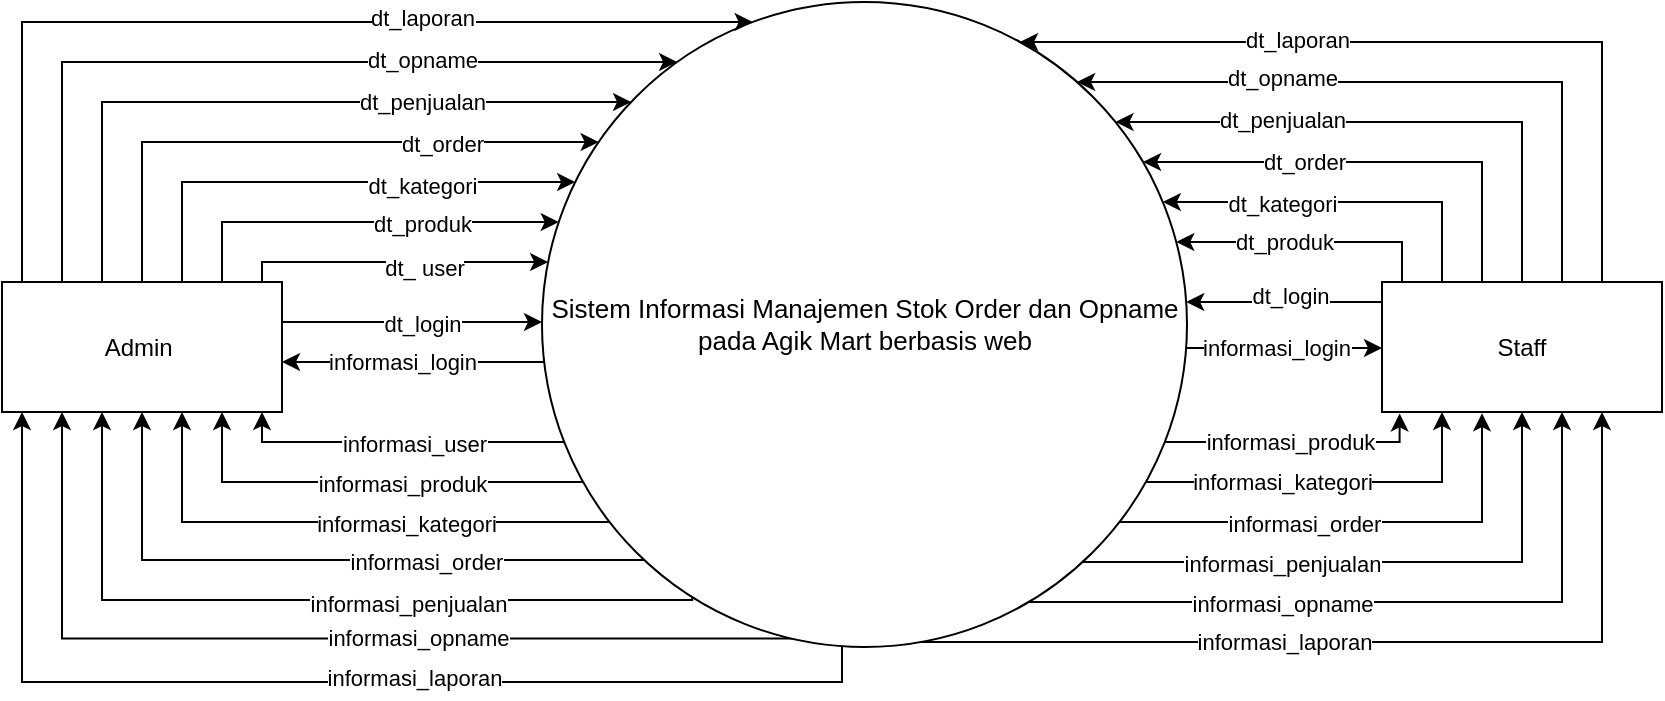 <mxfile pages="6">
    <diagram id="QEQrNxHrXrCilZ582NuX" name="Konteks ">
        <mxGraphModel dx="373" dy="563" grid="1" gridSize="10" guides="1" tooltips="1" connect="1" arrows="1" fold="1" page="1" pageScale="1" pageWidth="850" pageHeight="1100" math="0" shadow="0">
            <root>
                <mxCell id="0"/>
                <mxCell id="1" parent="0"/>
                <mxCell id="-2JCLy5WrDKDvq41fqW4-1" style="edgeStyle=orthogonalEdgeStyle;rounded=0;orthogonalLoop=1;jettySize=auto;html=1;" parent="1" source="-2JCLy5WrDKDvq41fqW4-19" target="-2JCLy5WrDKDvq41fqW4-20" edge="1">
                    <mxGeometry relative="1" as="geometry">
                        <Array as="points">
                            <mxPoint x="190" y="360"/>
                            <mxPoint x="190" y="360"/>
                        </Array>
                    </mxGeometry>
                </mxCell>
                <mxCell id="-2JCLy5WrDKDvq41fqW4-2" value="informasi_login" style="edgeLabel;html=1;align=center;verticalAlign=middle;resizable=0;points=[];" parent="-2JCLy5WrDKDvq41fqW4-1" vertex="1" connectable="0">
                    <mxGeometry x="-0.023" relative="1" as="geometry">
                        <mxPoint x="-7" as="offset"/>
                    </mxGeometry>
                </mxCell>
                <mxCell id="-2JCLy5WrDKDvq41fqW4-3" style="edgeStyle=orthogonalEdgeStyle;rounded=0;orthogonalLoop=1;jettySize=auto;html=1;" parent="1" source="-2JCLy5WrDKDvq41fqW4-19" target="-2JCLy5WrDKDvq41fqW4-20" edge="1">
                    <mxGeometry relative="1" as="geometry">
                        <mxPoint x="287.83" y="400.0" as="sourcePoint"/>
                        <mxPoint x="130.56" y="385.0" as="targetPoint"/>
                        <Array as="points">
                            <mxPoint x="140" y="400"/>
                        </Array>
                    </mxGeometry>
                </mxCell>
                <mxCell id="-2JCLy5WrDKDvq41fqW4-4" value="informasi_user" style="edgeLabel;html=1;align=center;verticalAlign=middle;resizable=0;points=[];" parent="-2JCLy5WrDKDvq41fqW4-3" vertex="1" connectable="0">
                    <mxGeometry x="-0.34" y="1" relative="1" as="geometry">
                        <mxPoint x="-20" as="offset"/>
                    </mxGeometry>
                </mxCell>
                <mxCell id="-2JCLy5WrDKDvq41fqW4-7" style="edgeStyle=orthogonalEdgeStyle;rounded=0;orthogonalLoop=1;jettySize=auto;html=1;" parent="1" target="-2JCLy5WrDKDvq41fqW4-20" edge="1">
                    <mxGeometry relative="1" as="geometry">
                        <mxPoint x="314" y="440" as="sourcePoint"/>
                        <mxPoint x="94.8" y="385" as="targetPoint"/>
                        <Array as="points">
                            <mxPoint x="100" y="440"/>
                        </Array>
                    </mxGeometry>
                </mxCell>
                <mxCell id="-2JCLy5WrDKDvq41fqW4-8" value="informasi_kategori" style="edgeLabel;html=1;align=center;verticalAlign=middle;resizable=0;points=[];" parent="-2JCLy5WrDKDvq41fqW4-7" vertex="1" connectable="0">
                    <mxGeometry x="-0.315" y="1" relative="1" as="geometry">
                        <mxPoint x="-10" as="offset"/>
                    </mxGeometry>
                </mxCell>
                <mxCell id="-2JCLy5WrDKDvq41fqW4-9" style="edgeStyle=orthogonalEdgeStyle;rounded=0;orthogonalLoop=1;jettySize=auto;html=1;" parent="1" source="-2JCLy5WrDKDvq41fqW4-19" target="-2JCLy5WrDKDvq41fqW4-21" edge="1">
                    <mxGeometry relative="1" as="geometry">
                        <mxPoint x="680" y="368.75" as="targetPoint"/>
                        <Array as="points">
                            <mxPoint x="620" y="353"/>
                            <mxPoint x="620" y="353"/>
                        </Array>
                    </mxGeometry>
                </mxCell>
                <mxCell id="-2JCLy5WrDKDvq41fqW4-10" value="informasi_login" style="edgeLabel;html=1;align=center;verticalAlign=middle;resizable=0;points=[];" parent="-2JCLy5WrDKDvq41fqW4-9" vertex="1" connectable="0">
                    <mxGeometry x="0.016" y="-1" relative="1" as="geometry">
                        <mxPoint x="-5" y="-1" as="offset"/>
                    </mxGeometry>
                </mxCell>
                <mxCell id="-2JCLy5WrDKDvq41fqW4-11" style="edgeStyle=orthogonalEdgeStyle;rounded=0;orthogonalLoop=1;jettySize=auto;html=1;entryX=0.063;entryY=1.011;entryDx=0;entryDy=0;entryPerimeter=0;" parent="1" source="-2JCLy5WrDKDvq41fqW4-19" target="-2JCLy5WrDKDvq41fqW4-21" edge="1">
                    <mxGeometry relative="1" as="geometry">
                        <mxPoint x="580" y="420" as="sourcePoint"/>
                        <Array as="points">
                            <mxPoint x="709" y="400"/>
                        </Array>
                    </mxGeometry>
                </mxCell>
                <mxCell id="-2JCLy5WrDKDvq41fqW4-12" value="informasi_produk" style="edgeLabel;html=1;align=center;verticalAlign=middle;resizable=0;points=[];" parent="-2JCLy5WrDKDvq41fqW4-11" vertex="1" connectable="0">
                    <mxGeometry x="-0.208" y="1" relative="1" as="geometry">
                        <mxPoint x="10" y="1" as="offset"/>
                    </mxGeometry>
                </mxCell>
                <mxCell id="-2JCLy5WrDKDvq41fqW4-13" style="edgeStyle=orthogonalEdgeStyle;rounded=0;orthogonalLoop=1;jettySize=auto;html=1;exitX=0.308;exitY=0.962;exitDx=0;exitDy=0;exitPerimeter=0;" parent="1" target="-2JCLy5WrDKDvq41fqW4-20" edge="1">
                    <mxGeometry relative="1" as="geometry">
                        <mxPoint x="365.16" y="477.68" as="sourcePoint"/>
                        <mxPoint x="82.68" y="385" as="targetPoint"/>
                        <Array as="points">
                            <mxPoint x="365" y="459"/>
                            <mxPoint x="80" y="459"/>
                        </Array>
                    </mxGeometry>
                </mxCell>
                <mxCell id="-2JCLy5WrDKDvq41fqW4-14" value="informasi_order" style="edgeLabel;html=1;align=center;verticalAlign=middle;resizable=0;points=[];" parent="-2JCLy5WrDKDvq41fqW4-13" vertex="1" connectable="0">
                    <mxGeometry x="-0.3" relative="1" as="geometry">
                        <mxPoint x="-30" y="1" as="offset"/>
                    </mxGeometry>
                </mxCell>
                <mxCell id="-2JCLy5WrDKDvq41fqW4-17" style="edgeStyle=orthogonalEdgeStyle;rounded=0;orthogonalLoop=1;jettySize=auto;html=1;exitX=0.391;exitY=0.987;exitDx=0;exitDy=0;exitPerimeter=0;" parent="1" source="-2JCLy5WrDKDvq41fqW4-19" target="-2JCLy5WrDKDvq41fqW4-20" edge="1">
                    <mxGeometry relative="1" as="geometry">
                        <mxPoint x="44" y="390" as="targetPoint"/>
                        <Array as="points">
                            <mxPoint x="40" y="498"/>
                        </Array>
                    </mxGeometry>
                </mxCell>
                <mxCell id="IbIm1TXDHJIT_jtTyNZq-5" value="informasi_opname" style="edgeLabel;html=1;align=center;verticalAlign=middle;resizable=0;points=[];" parent="-2JCLy5WrDKDvq41fqW4-17" vertex="1" connectable="0">
                    <mxGeometry x="-0.161" y="-1" relative="1" as="geometry">
                        <mxPoint x="13" as="offset"/>
                    </mxGeometry>
                </mxCell>
                <mxCell id="gQFCSzJvOKUJ1qgoVyQc-9" style="edgeStyle=orthogonalEdgeStyle;rounded=0;orthogonalLoop=1;jettySize=auto;html=1;" parent="1" source="-2JCLy5WrDKDvq41fqW4-19" target="-2JCLy5WrDKDvq41fqW4-20" edge="1">
                    <mxGeometry relative="1" as="geometry">
                        <Array as="points">
                            <mxPoint x="120" y="420"/>
                        </Array>
                    </mxGeometry>
                </mxCell>
                <mxCell id="gQFCSzJvOKUJ1qgoVyQc-10" value="informasi_produk" style="edgeLabel;html=1;align=center;verticalAlign=middle;resizable=0;points=[];" parent="gQFCSzJvOKUJ1qgoVyQc-9" vertex="1" connectable="0">
                    <mxGeometry x="-0.065" y="1" relative="1" as="geometry">
                        <mxPoint x="10" as="offset"/>
                    </mxGeometry>
                </mxCell>
                <mxCell id="gQFCSzJvOKUJ1qgoVyQc-14" style="edgeStyle=orthogonalEdgeStyle;rounded=0;orthogonalLoop=1;jettySize=auto;html=1;" parent="1" source="-2JCLy5WrDKDvq41fqW4-19" target="-2JCLy5WrDKDvq41fqW4-21" edge="1">
                    <mxGeometry relative="1" as="geometry">
                        <Array as="points">
                            <mxPoint x="730" y="420"/>
                        </Array>
                    </mxGeometry>
                </mxCell>
                <mxCell id="gQFCSzJvOKUJ1qgoVyQc-15" value="informasi_kategori" style="edgeLabel;html=1;align=center;verticalAlign=middle;resizable=0;points=[];" parent="gQFCSzJvOKUJ1qgoVyQc-14" vertex="1" connectable="0">
                    <mxGeometry x="-0.552" y="1" relative="1" as="geometry">
                        <mxPoint x="27" y="1" as="offset"/>
                    </mxGeometry>
                </mxCell>
                <mxCell id="gQFCSzJvOKUJ1qgoVyQc-16" style="edgeStyle=orthogonalEdgeStyle;rounded=0;orthogonalLoop=1;jettySize=auto;html=1;entryX=0.356;entryY=1.009;entryDx=0;entryDy=0;entryPerimeter=0;" parent="1" source="-2JCLy5WrDKDvq41fqW4-19" target="-2JCLy5WrDKDvq41fqW4-21" edge="1">
                    <mxGeometry relative="1" as="geometry">
                        <Array as="points">
                            <mxPoint x="750" y="440"/>
                            <mxPoint x="750" y="386"/>
                        </Array>
                    </mxGeometry>
                </mxCell>
                <mxCell id="gQFCSzJvOKUJ1qgoVyQc-17" value="informasi_order" style="edgeLabel;html=1;align=center;verticalAlign=middle;resizable=0;points=[];" parent="gQFCSzJvOKUJ1qgoVyQc-16" vertex="1" connectable="0">
                    <mxGeometry x="-0.357" y="-1" relative="1" as="geometry">
                        <mxPoint x="16" as="offset"/>
                    </mxGeometry>
                </mxCell>
                <mxCell id="-2JCLy5WrDKDvq41fqW4-19" value="&lt;font face=&quot;Helvetica&quot; style=&quot;font-size: 13px;&quot;&gt;Sistem Informasi Manajemen Stok Order dan Opname pada Agik Mart berbasis web&lt;/font&gt;" style="ellipse;whiteSpace=wrap;html=1;aspect=fixed;" parent="1" vertex="1">
                    <mxGeometry x="280" y="180" width="322.5" height="322.5" as="geometry"/>
                </mxCell>
                <mxCell id="-2JCLy5WrDKDvq41fqW4-20" value="Admin&amp;nbsp;" style="rounded=0;whiteSpace=wrap;html=1;" parent="1" vertex="1">
                    <mxGeometry x="10" y="320" width="140" height="65" as="geometry"/>
                </mxCell>
                <mxCell id="gQFCSzJvOKUJ1qgoVyQc-3" style="edgeStyle=orthogonalEdgeStyle;rounded=0;orthogonalLoop=1;jettySize=auto;html=1;exitX=0.75;exitY=0;exitDx=0;exitDy=0;" parent="1" source="-2JCLy5WrDKDvq41fqW4-21" target="-2JCLy5WrDKDvq41fqW4-19" edge="1">
                    <mxGeometry relative="1" as="geometry">
                        <Array as="points">
                            <mxPoint x="810" y="320"/>
                            <mxPoint x="810" y="200"/>
                        </Array>
                    </mxGeometry>
                </mxCell>
                <mxCell id="gQFCSzJvOKUJ1qgoVyQc-4" value="dt_laporan" style="edgeLabel;html=1;align=left;verticalAlign=middle;resizable=0;points=[];" parent="gQFCSzJvOKUJ1qgoVyQc-3" vertex="1" connectable="0">
                    <mxGeometry x="0.381" y="-1" relative="1" as="geometry">
                        <mxPoint x="-18" as="offset"/>
                    </mxGeometry>
                </mxCell>
                <mxCell id="gQFCSzJvOKUJ1qgoVyQc-18" style="edgeStyle=orthogonalEdgeStyle;rounded=0;orthogonalLoop=1;jettySize=auto;html=1;entryX=0.5;entryY=1;entryDx=0;entryDy=0;" parent="1" source="-2JCLy5WrDKDvq41fqW4-19" target="-2JCLy5WrDKDvq41fqW4-21" edge="1">
                    <mxGeometry relative="1" as="geometry">
                        <Array as="points">
                            <mxPoint x="770" y="460"/>
                        </Array>
                    </mxGeometry>
                </mxCell>
                <mxCell id="gQFCSzJvOKUJ1qgoVyQc-19" value="informasi_penjualan" style="edgeLabel;html=1;align=center;verticalAlign=middle;resizable=0;points=[];" parent="gQFCSzJvOKUJ1qgoVyQc-18" vertex="1" connectable="0">
                    <mxGeometry x="-0.327" y="-1" relative="1" as="geometry">
                        <mxPoint as="offset"/>
                    </mxGeometry>
                </mxCell>
                <mxCell id="gQFCSzJvOKUJ1qgoVyQc-20" style="edgeStyle=orthogonalEdgeStyle;rounded=0;orthogonalLoop=1;jettySize=auto;html=1;" parent="1" source="-2JCLy5WrDKDvq41fqW4-19" target="-2JCLy5WrDKDvq41fqW4-21" edge="1">
                    <mxGeometry relative="1" as="geometry">
                        <Array as="points">
                            <mxPoint x="790" y="480"/>
                        </Array>
                    </mxGeometry>
                </mxCell>
                <mxCell id="gQFCSzJvOKUJ1qgoVyQc-21" value="informasi_opname" style="edgeLabel;html=1;align=center;verticalAlign=middle;resizable=0;points=[];" parent="gQFCSzJvOKUJ1qgoVyQc-20" vertex="1" connectable="0">
                    <mxGeometry x="-0.229" y="-1" relative="1" as="geometry">
                        <mxPoint x="-13" as="offset"/>
                    </mxGeometry>
                </mxCell>
                <mxCell id="gQFCSzJvOKUJ1qgoVyQc-22" style="edgeStyle=orthogonalEdgeStyle;rounded=0;orthogonalLoop=1;jettySize=auto;html=1;" parent="1" source="-2JCLy5WrDKDvq41fqW4-19" target="-2JCLy5WrDKDvq41fqW4-21" edge="1">
                    <mxGeometry relative="1" as="geometry">
                        <Array as="points">
                            <mxPoint x="810" y="500"/>
                        </Array>
                    </mxGeometry>
                </mxCell>
                <mxCell id="gQFCSzJvOKUJ1qgoVyQc-23" value="informasi_laporan" style="edgeLabel;html=1;align=center;verticalAlign=middle;resizable=0;points=[];" parent="gQFCSzJvOKUJ1qgoVyQc-22" vertex="1" connectable="0">
                    <mxGeometry x="-0.013" relative="1" as="geometry">
                        <mxPoint x="-44" as="offset"/>
                    </mxGeometry>
                </mxCell>
                <mxCell id="-2JCLy5WrDKDvq41fqW4-21" value="Staff" style="rounded=0;whiteSpace=wrap;html=1;" parent="1" vertex="1">
                    <mxGeometry x="700" y="320" width="140" height="65" as="geometry"/>
                </mxCell>
                <mxCell id="-2JCLy5WrDKDvq41fqW4-22" style="edgeStyle=orthogonalEdgeStyle;rounded=0;orthogonalLoop=1;jettySize=auto;html=1;" parent="1" source="-2JCLy5WrDKDvq41fqW4-20" target="-2JCLy5WrDKDvq41fqW4-19" edge="1">
                    <mxGeometry relative="1" as="geometry">
                        <Array as="points">
                            <mxPoint x="250" y="340"/>
                            <mxPoint x="250" y="340"/>
                        </Array>
                    </mxGeometry>
                </mxCell>
                <mxCell id="-2JCLy5WrDKDvq41fqW4-23" value="dt_login" style="edgeLabel;html=1;align=center;verticalAlign=middle;resizable=0;points=[];" parent="-2JCLy5WrDKDvq41fqW4-22" vertex="1" connectable="0">
                    <mxGeometry x="-0.011" y="-1" relative="1" as="geometry">
                        <mxPoint x="5" as="offset"/>
                    </mxGeometry>
                </mxCell>
                <mxCell id="-2JCLy5WrDKDvq41fqW4-24" style="edgeStyle=orthogonalEdgeStyle;rounded=0;orthogonalLoop=1;jettySize=auto;html=1;" parent="1" source="-2JCLy5WrDKDvq41fqW4-20" target="-2JCLy5WrDKDvq41fqW4-19" edge="1">
                    <mxGeometry relative="1" as="geometry">
                        <mxPoint x="130" y="320" as="sourcePoint"/>
                        <Array as="points">
                            <mxPoint x="140" y="310"/>
                        </Array>
                    </mxGeometry>
                </mxCell>
                <mxCell id="-2JCLy5WrDKDvq41fqW4-25" value="dt_ user" style="edgeLabel;html=1;align=center;verticalAlign=middle;resizable=0;points=[];" parent="-2JCLy5WrDKDvq41fqW4-24" vertex="1" connectable="0">
                    <mxGeometry x="0.051" y="-3" relative="1" as="geometry">
                        <mxPoint x="10" as="offset"/>
                    </mxGeometry>
                </mxCell>
                <mxCell id="-2JCLy5WrDKDvq41fqW4-26" style="edgeStyle=orthogonalEdgeStyle;rounded=0;orthogonalLoop=1;jettySize=auto;html=1;" parent="1" source="-2JCLy5WrDKDvq41fqW4-20" target="-2JCLy5WrDKDvq41fqW4-19" edge="1">
                    <mxGeometry relative="1" as="geometry">
                        <mxPoint x="100" y="310" as="sourcePoint"/>
                        <Array as="points">
                            <mxPoint x="120" y="290"/>
                        </Array>
                    </mxGeometry>
                </mxCell>
                <mxCell id="-2JCLy5WrDKDvq41fqW4-27" value="dt_produk" style="edgeLabel;html=1;align=center;verticalAlign=middle;resizable=0;points=[];" parent="-2JCLy5WrDKDvq41fqW4-26" vertex="1" connectable="0">
                    <mxGeometry x="0.179" y="-1" relative="1" as="geometry">
                        <mxPoint x="13" as="offset"/>
                    </mxGeometry>
                </mxCell>
                <mxCell id="-2JCLy5WrDKDvq41fqW4-28" style="edgeStyle=orthogonalEdgeStyle;rounded=0;orthogonalLoop=1;jettySize=auto;html=1;" parent="1" source="-2JCLy5WrDKDvq41fqW4-20" target="-2JCLy5WrDKDvq41fqW4-19" edge="1">
                    <mxGeometry relative="1" as="geometry">
                        <Array as="points">
                            <mxPoint x="100" y="270"/>
                        </Array>
                    </mxGeometry>
                </mxCell>
                <mxCell id="IbIm1TXDHJIT_jtTyNZq-2" value="dt_kategori" style="edgeLabel;html=1;align=center;verticalAlign=middle;resizable=0;points=[];" parent="-2JCLy5WrDKDvq41fqW4-28" vertex="1" connectable="0">
                    <mxGeometry x="0.331" y="-2" relative="1" as="geometry">
                        <mxPoint x="6" as="offset"/>
                    </mxGeometry>
                </mxCell>
                <mxCell id="-2JCLy5WrDKDvq41fqW4-30" style="edgeStyle=orthogonalEdgeStyle;rounded=0;orthogonalLoop=1;jettySize=auto;html=1;" parent="1" source="-2JCLy5WrDKDvq41fqW4-21" target="-2JCLy5WrDKDvq41fqW4-19" edge="1">
                    <mxGeometry relative="1" as="geometry">
                        <mxPoint x="680" y="330" as="sourcePoint"/>
                        <Array as="points">
                            <mxPoint x="650" y="330"/>
                            <mxPoint x="650" y="330"/>
                        </Array>
                    </mxGeometry>
                </mxCell>
                <mxCell id="-2JCLy5WrDKDvq41fqW4-31" value="dt_login" style="edgeLabel;html=1;align=center;verticalAlign=middle;resizable=0;points=[];" parent="-2JCLy5WrDKDvq41fqW4-30" vertex="1" connectable="0">
                    <mxGeometry x="-0.213" y="2" relative="1" as="geometry">
                        <mxPoint x="-8" y="-5" as="offset"/>
                    </mxGeometry>
                </mxCell>
                <mxCell id="-2JCLy5WrDKDvq41fqW4-32" style="edgeStyle=orthogonalEdgeStyle;rounded=0;orthogonalLoop=1;jettySize=auto;html=1;" parent="1" source="-2JCLy5WrDKDvq41fqW4-21" target="-2JCLy5WrDKDvq41fqW4-19" edge="1">
                    <mxGeometry relative="1" as="geometry">
                        <mxPoint x="570" y="310" as="targetPoint"/>
                        <Array as="points">
                            <mxPoint x="710" y="300"/>
                        </Array>
                    </mxGeometry>
                </mxCell>
                <mxCell id="-2JCLy5WrDKDvq41fqW4-33" value="dt_produk" style="edgeLabel;html=1;align=center;verticalAlign=middle;resizable=0;points=[];" parent="-2JCLy5WrDKDvq41fqW4-32" vertex="1" connectable="0">
                    <mxGeometry x="0.212" relative="1" as="geometry">
                        <mxPoint x="1" as="offset"/>
                    </mxGeometry>
                </mxCell>
                <mxCell id="-2JCLy5WrDKDvq41fqW4-34" style="edgeStyle=orthogonalEdgeStyle;rounded=0;orthogonalLoop=1;jettySize=auto;html=1;" parent="1" source="-2JCLy5WrDKDvq41fqW4-21" target="-2JCLy5WrDKDvq41fqW4-19" edge="1">
                    <mxGeometry relative="1" as="geometry">
                        <mxPoint x="550" y="290" as="targetPoint"/>
                        <Array as="points">
                            <mxPoint x="730" y="280"/>
                        </Array>
                    </mxGeometry>
                </mxCell>
                <mxCell id="-2JCLy5WrDKDvq41fqW4-35" value="dt_kategori" style="edgeLabel;html=1;align=center;verticalAlign=middle;resizable=0;points=[];" parent="-2JCLy5WrDKDvq41fqW4-34" vertex="1" connectable="0">
                    <mxGeometry x="0.192" y="1" relative="1" as="geometry">
                        <mxPoint x="-13" as="offset"/>
                    </mxGeometry>
                </mxCell>
                <mxCell id="-2JCLy5WrDKDvq41fqW4-36" style="edgeStyle=orthogonalEdgeStyle;rounded=0;orthogonalLoop=1;jettySize=auto;html=1;" parent="1" source="-2JCLy5WrDKDvq41fqW4-20" target="-2JCLy5WrDKDvq41fqW4-19" edge="1">
                    <mxGeometry relative="1" as="geometry">
                        <Array as="points">
                            <mxPoint x="80" y="250"/>
                        </Array>
                    </mxGeometry>
                </mxCell>
                <mxCell id="IbIm1TXDHJIT_jtTyNZq-3" value="dt_order" style="edgeLabel;html=1;align=center;verticalAlign=middle;resizable=0;points=[];" parent="-2JCLy5WrDKDvq41fqW4-36" vertex="1" connectable="0">
                    <mxGeometry x="0.392" y="-1" relative="1" as="geometry">
                        <mxPoint x="12" as="offset"/>
                    </mxGeometry>
                </mxCell>
                <mxCell id="-2JCLy5WrDKDvq41fqW4-38" style="edgeStyle=orthogonalEdgeStyle;rounded=0;orthogonalLoop=1;jettySize=auto;html=1;exitX=0.233;exitY=0.923;exitDx=0;exitDy=0;exitPerimeter=0;" parent="1" source="-2JCLy5WrDKDvq41fqW4-19" target="-2JCLy5WrDKDvq41fqW4-20" edge="1">
                    <mxGeometry relative="1" as="geometry">
                        <mxPoint x="349" y="479" as="sourcePoint"/>
                        <Array as="points">
                            <mxPoint x="355" y="479"/>
                            <mxPoint x="60" y="479"/>
                        </Array>
                    </mxGeometry>
                </mxCell>
                <mxCell id="IbIm1TXDHJIT_jtTyNZq-4" value="informasi_penjualan" style="edgeLabel;html=1;align=center;verticalAlign=middle;resizable=0;points=[];" parent="-2JCLy5WrDKDvq41fqW4-38" vertex="1" connectable="0">
                    <mxGeometry x="-0.248" y="2" relative="1" as="geometry">
                        <mxPoint x="3" as="offset"/>
                    </mxGeometry>
                </mxCell>
                <mxCell id="-2JCLy5WrDKDvq41fqW4-40" style="edgeStyle=orthogonalEdgeStyle;rounded=0;orthogonalLoop=1;jettySize=auto;html=1;" parent="1" source="-2JCLy5WrDKDvq41fqW4-20" target="-2JCLy5WrDKDvq41fqW4-19" edge="1">
                    <mxGeometry relative="1" as="geometry">
                        <Array as="points">
                            <mxPoint x="60" y="230"/>
                        </Array>
                    </mxGeometry>
                </mxCell>
                <mxCell id="QBPcDeTPRHW3VoBFE_nF-2" value="dt_penjualan" style="edgeLabel;html=1;align=center;verticalAlign=middle;resizable=0;points=[];" parent="-2JCLy5WrDKDvq41fqW4-40" vertex="1" connectable="0">
                    <mxGeometry x="0.389" relative="1" as="geometry">
                        <mxPoint x="4" as="offset"/>
                    </mxGeometry>
                </mxCell>
                <mxCell id="-2JCLy5WrDKDvq41fqW4-44" style="edgeStyle=orthogonalEdgeStyle;rounded=0;orthogonalLoop=1;jettySize=auto;html=1;" parent="1" source="-2JCLy5WrDKDvq41fqW4-19" target="-2JCLy5WrDKDvq41fqW4-20" edge="1">
                    <mxGeometry relative="1" as="geometry">
                        <Array as="points">
                            <mxPoint x="430" y="520"/>
                            <mxPoint x="20" y="520"/>
                        </Array>
                    </mxGeometry>
                </mxCell>
                <mxCell id="IbIm1TXDHJIT_jtTyNZq-6" value="informasi_laporan" style="edgeLabel;html=1;align=center;verticalAlign=middle;resizable=0;points=[];" parent="-2JCLy5WrDKDvq41fqW4-44" vertex="1" connectable="0">
                    <mxGeometry x="-0.095" y="-2" relative="1" as="geometry">
                        <mxPoint x="22" as="offset"/>
                    </mxGeometry>
                </mxCell>
                <mxCell id="-2JCLy5WrDKDvq41fqW4-46" style="edgeStyle=orthogonalEdgeStyle;rounded=0;orthogonalLoop=1;jettySize=auto;html=1;" parent="1" source="-2JCLy5WrDKDvq41fqW4-20" target="-2JCLy5WrDKDvq41fqW4-19" edge="1">
                    <mxGeometry relative="1" as="geometry">
                        <Array as="points">
                            <mxPoint x="40" y="210"/>
                        </Array>
                    </mxGeometry>
                </mxCell>
                <mxCell id="-2JCLy5WrDKDvq41fqW4-47" value="dt_opname" style="edgeLabel;html=1;align=center;verticalAlign=middle;resizable=0;points=[];" parent="-2JCLy5WrDKDvq41fqW4-46" vertex="1" connectable="0">
                    <mxGeometry x="0.27" y="1" relative="1" as="geometry">
                        <mxPoint x="25" as="offset"/>
                    </mxGeometry>
                </mxCell>
                <mxCell id="9CmVle-Kdqqpwxe1xM1C-1" style="edgeStyle=orthogonalEdgeStyle;rounded=0;orthogonalLoop=1;jettySize=auto;html=1;" parent="1" source="-2JCLy5WrDKDvq41fqW4-20" target="-2JCLy5WrDKDvq41fqW4-19" edge="1">
                    <mxGeometry relative="1" as="geometry">
                        <Array as="points">
                            <mxPoint x="20" y="190"/>
                        </Array>
                    </mxGeometry>
                </mxCell>
                <mxCell id="9CmVle-Kdqqpwxe1xM1C-2" value="dt_laporan" style="edgeLabel;html=1;align=center;verticalAlign=middle;resizable=0;points=[];" parent="9CmVle-Kdqqpwxe1xM1C-1" vertex="1" connectable="0">
                    <mxGeometry x="0.215" y="2" relative="1" as="geometry">
                        <mxPoint x="29" as="offset"/>
                    </mxGeometry>
                </mxCell>
                <mxCell id="9CmVle-Kdqqpwxe1xM1C-3" style="edgeStyle=orthogonalEdgeStyle;rounded=0;orthogonalLoop=1;jettySize=auto;html=1;" parent="1" source="-2JCLy5WrDKDvq41fqW4-21" target="-2JCLy5WrDKDvq41fqW4-19" edge="1">
                    <mxGeometry relative="1" as="geometry">
                        <Array as="points">
                            <mxPoint x="750" y="260"/>
                        </Array>
                    </mxGeometry>
                </mxCell>
                <mxCell id="9CmVle-Kdqqpwxe1xM1C-4" value="dt_order" style="edgeLabel;html=1;align=center;verticalAlign=middle;resizable=0;points=[];" parent="9CmVle-Kdqqpwxe1xM1C-3" vertex="1" connectable="0">
                    <mxGeometry x="0.366" relative="1" as="geometry">
                        <mxPoint x="7" as="offset"/>
                    </mxGeometry>
                </mxCell>
                <mxCell id="9CmVle-Kdqqpwxe1xM1C-6" style="edgeStyle=orthogonalEdgeStyle;rounded=0;orthogonalLoop=1;jettySize=auto;html=1;" parent="1" source="-2JCLy5WrDKDvq41fqW4-21" target="-2JCLy5WrDKDvq41fqW4-19" edge="1">
                    <mxGeometry relative="1" as="geometry">
                        <Array as="points">
                            <mxPoint x="770" y="240"/>
                        </Array>
                    </mxGeometry>
                </mxCell>
                <mxCell id="9CmVle-Kdqqpwxe1xM1C-7" value="dt_penjualan" style="edgeLabel;html=1;align=center;verticalAlign=middle;resizable=0;points=[];" parent="9CmVle-Kdqqpwxe1xM1C-6" vertex="1" connectable="0">
                    <mxGeometry x="0.372" y="-1" relative="1" as="geometry">
                        <mxPoint x="-6" as="offset"/>
                    </mxGeometry>
                </mxCell>
                <mxCell id="9CmVle-Kdqqpwxe1xM1C-8" style="edgeStyle=orthogonalEdgeStyle;rounded=0;orthogonalLoop=1;jettySize=auto;html=1;" parent="1" source="-2JCLy5WrDKDvq41fqW4-21" target="-2JCLy5WrDKDvq41fqW4-19" edge="1">
                    <mxGeometry relative="1" as="geometry">
                        <Array as="points">
                            <mxPoint x="790" y="220"/>
                        </Array>
                    </mxGeometry>
                </mxCell>
                <mxCell id="9CmVle-Kdqqpwxe1xM1C-9" value="dt_opname" style="edgeLabel;html=1;align=center;verticalAlign=middle;resizable=0;points=[];" parent="9CmVle-Kdqqpwxe1xM1C-8" vertex="1" connectable="0">
                    <mxGeometry x="0.366" y="-2" relative="1" as="geometry">
                        <mxPoint x="-6" as="offset"/>
                    </mxGeometry>
                </mxCell>
            </root>
        </mxGraphModel>
    </diagram>
    <diagram id="gv4vNghqxb2bO9NzE2Oj" name="DFD Level 0">
        <mxGraphModel dx="622" dy="563" grid="1" gridSize="10" guides="1" tooltips="1" connect="1" arrows="1" fold="1" page="1" pageScale="1" pageWidth="850" pageHeight="1100" math="0" shadow="0">
            <root>
                <mxCell id="0"/>
                <mxCell id="1" parent="0"/>
                <mxCell id="-UGsAzH8ybEqBSXh1AZd-3" style="edgeStyle=orthogonalEdgeStyle;rounded=0;orthogonalLoop=1;jettySize=auto;html=1;entryX=0.75;entryY=0;entryDx=0;entryDy=0;" parent="1" source="9MCpVbqQl3_ayAi3Dhv2-1" target="i-vZwvO5GHT9Ep5-PPP9-1" edge="1">
                    <mxGeometry relative="1" as="geometry">
                        <mxPoint x="445.19" y="50.0" as="sourcePoint"/>
                        <Array as="points">
                            <mxPoint x="590.86" y="60"/>
                        </Array>
                    </mxGeometry>
                </mxCell>
                <mxCell id="-UGsAzH8ybEqBSXh1AZd-5" value="dt_login" style="edgeLabel;html=1;align=center;verticalAlign=middle;resizable=0;points=[];" parent="-UGsAzH8ybEqBSXh1AZd-3" vertex="1" connectable="0">
                    <mxGeometry x="-0.296" y="-2" relative="1" as="geometry">
                        <mxPoint as="offset"/>
                    </mxGeometry>
                </mxCell>
                <mxCell id="9MCpVbqQl3_ayAi3Dhv2-1" value="P.1.0&lt;div&gt;Login&lt;/div&gt;" style="ellipse;whiteSpace=wrap;html=1;aspect=fixed;" parent="1" vertex="1">
                    <mxGeometry x="334.86" width="110" height="110" as="geometry"/>
                </mxCell>
                <mxCell id="FFb_ty2cmZ2z_4XzCAR9-1" style="edgeStyle=orthogonalEdgeStyle;rounded=0;orthogonalLoop=1;jettySize=auto;html=1;entryX=0.75;entryY=1;entryDx=0;entryDy=0;" parent="1" target="i-vZwvO5GHT9Ep5-PPP9-1" edge="1">
                    <mxGeometry relative="1" as="geometry">
                        <mxPoint x="444.86" y="188.07" as="sourcePoint"/>
                    </mxGeometry>
                </mxCell>
                <mxCell id="FFb_ty2cmZ2z_4XzCAR9-4" value="dt_user" style="edgeLabel;html=1;align=center;verticalAlign=middle;resizable=0;points=[];" parent="FFb_ty2cmZ2z_4XzCAR9-1" vertex="1" connectable="0">
                    <mxGeometry x="-0.391" y="1" relative="1" as="geometry">
                        <mxPoint as="offset"/>
                    </mxGeometry>
                </mxCell>
                <mxCell id="84e13SbhsppmTCKi3VBc-1" style="edgeStyle=orthogonalEdgeStyle;rounded=0;orthogonalLoop=1;jettySize=auto;html=1;exitX=-0.001;exitY=0.459;exitDx=0;exitDy=0;exitPerimeter=0;" parent="1" source="9MCpVbqQl3_ayAi3Dhv2-2" target="yojF8vr_fjcbWYnUBZso-1" edge="1">
                    <mxGeometry relative="1" as="geometry">
                        <Array as="points">
                            <mxPoint x="124.86" y="189"/>
                        </Array>
                    </mxGeometry>
                </mxCell>
                <mxCell id="84e13SbhsppmTCKi3VBc-3" value="informasi_user" style="edgeLabel;html=1;align=center;verticalAlign=middle;resizable=0;points=[];" parent="84e13SbhsppmTCKi3VBc-1" vertex="1" connectable="0">
                    <mxGeometry x="-0.591" y="1" relative="1" as="geometry">
                        <mxPoint as="offset"/>
                    </mxGeometry>
                </mxCell>
                <mxCell id="9MCpVbqQl3_ayAi3Dhv2-2" value="P.2.0&lt;div&gt;mengelola data user&lt;/div&gt;" style="ellipse;whiteSpace=wrap;html=1;aspect=fixed;" parent="1" vertex="1">
                    <mxGeometry x="334.86" y="138.07" width="110" height="110" as="geometry"/>
                </mxCell>
                <mxCell id="35SmrrGYe_4-zyTmG35Y-6" style="edgeStyle=orthogonalEdgeStyle;rounded=0;orthogonalLoop=1;jettySize=auto;html=1;exitX=1;exitY=0.5;exitDx=0;exitDy=0;entryX=0.5;entryY=0;entryDx=0;entryDy=0;" parent="1" source="9MCpVbqQl3_ayAi3Dhv2-3" target="yojF8vr_fjcbWYnUBZso-2" edge="1">
                    <mxGeometry relative="1" as="geometry"/>
                </mxCell>
                <mxCell id="35SmrrGYe_4-zyTmG35Y-8" value="informasi_produk" style="edgeLabel;html=1;align=center;verticalAlign=middle;resizable=0;points=[];" parent="35SmrrGYe_4-zyTmG35Y-6" vertex="1" connectable="0">
                    <mxGeometry x="-0.371" relative="1" as="geometry">
                        <mxPoint as="offset"/>
                    </mxGeometry>
                </mxCell>
                <mxCell id="35SmrrGYe_4-zyTmG35Y-11" style="edgeStyle=orthogonalEdgeStyle;rounded=0;orthogonalLoop=1;jettySize=auto;html=1;entryX=0.787;entryY=0.91;entryDx=0;entryDy=0;exitX=0;exitY=0.25;exitDx=0;exitDy=0;entryPerimeter=0;" parent="1" source="i-vZwvO5GHT9Ep5-PPP9-2" target="9MCpVbqQl3_ayAi3Dhv2-3" edge="1">
                    <mxGeometry relative="1" as="geometry">
                        <mxPoint x="434.86" y="368.07" as="targetPoint"/>
                        <Array as="points"/>
                    </mxGeometry>
                </mxCell>
                <mxCell id="35SmrrGYe_4-zyTmG35Y-12" value="dt_produk" style="edgeLabel;html=1;align=center;verticalAlign=middle;resizable=0;points=[];" parent="35SmrrGYe_4-zyTmG35Y-11" vertex="1" connectable="0">
                    <mxGeometry x="0.071" y="-1" relative="1" as="geometry">
                        <mxPoint x="4" y="1" as="offset"/>
                    </mxGeometry>
                </mxCell>
                <mxCell id="9MCpVbqQl3_ayAi3Dhv2-3" value="P.3.0&lt;div&gt;mengelola data produk&lt;/div&gt;" style="ellipse;whiteSpace=wrap;html=1;aspect=fixed;" parent="1" vertex="1">
                    <mxGeometry x="344.86" y="268.07" width="110" height="110" as="geometry"/>
                </mxCell>
                <mxCell id="35SmrrGYe_4-zyTmG35Y-22" style="edgeStyle=orthogonalEdgeStyle;rounded=0;orthogonalLoop=1;jettySize=auto;html=1;exitX=0.05;exitY=0.267;exitDx=0;exitDy=0;entryX=0.302;entryY=1.004;entryDx=0;entryDy=0;entryPerimeter=0;exitPerimeter=0;" parent="1" source="9MCpVbqQl3_ayAi3Dhv2-4" target="i-vZwvO5GHT9Ep5-PPP9-3" edge="1">
                    <mxGeometry relative="1" as="geometry">
                        <Array as="points">
                            <mxPoint x="244.86" y="447.07"/>
                        </Array>
                    </mxGeometry>
                </mxCell>
                <mxCell id="35SmrrGYe_4-zyTmG35Y-25" value="dt_kategori" style="edgeLabel;html=1;align=center;verticalAlign=middle;resizable=0;points=[];" parent="35SmrrGYe_4-zyTmG35Y-22" vertex="1" connectable="0">
                    <mxGeometry x="-0.359" y="2" relative="1" as="geometry">
                        <mxPoint x="4" as="offset"/>
                    </mxGeometry>
                </mxCell>
                <mxCell id="LoZ1n3jpvACxLy5ticfX-2" style="edgeStyle=orthogonalEdgeStyle;rounded=0;orthogonalLoop=1;jettySize=auto;html=1;exitX=0.939;exitY=0.723;exitDx=0;exitDy=0;entryX=0;entryY=0.923;entryDx=0;entryDy=0;exitPerimeter=0;entryPerimeter=0;" parent="1" source="9MCpVbqQl3_ayAi3Dhv2-4" target="yojF8vr_fjcbWYnUBZso-2" edge="1">
                    <mxGeometry relative="1" as="geometry"/>
                </mxCell>
                <mxCell id="LoZ1n3jpvACxLy5ticfX-3" value="informasi_kategori" style="edgeLabel;html=1;align=center;verticalAlign=middle;resizable=0;points=[];" parent="LoZ1n3jpvACxLy5ticfX-2" vertex="1" connectable="0">
                    <mxGeometry x="0.11" y="-1" relative="1" as="geometry">
                        <mxPoint as="offset"/>
                    </mxGeometry>
                </mxCell>
                <mxCell id="9MCpVbqQl3_ayAi3Dhv2-4" value="P.4.0&lt;div&gt;mengelola data kategori&lt;/div&gt;" style="ellipse;whiteSpace=wrap;html=1;aspect=fixed;" parent="1" vertex="1">
                    <mxGeometry x="344.86" y="418.07" width="110" height="110" as="geometry"/>
                </mxCell>
                <mxCell id="LoZ1n3jpvACxLy5ticfX-6" style="edgeStyle=orthogonalEdgeStyle;rounded=0;orthogonalLoop=1;jettySize=auto;html=1;" parent="1" source="9MCpVbqQl3_ayAi3Dhv2-5" target="yojF8vr_fjcbWYnUBZso-1" edge="1">
                    <mxGeometry relative="1" as="geometry">
                        <Array as="points">
                            <mxPoint x="144.86" y="628.07"/>
                        </Array>
                    </mxGeometry>
                </mxCell>
                <mxCell id="LoZ1n3jpvACxLy5ticfX-9" style="edgeStyle=orthogonalEdgeStyle;rounded=0;orthogonalLoop=1;jettySize=auto;html=1;exitX=0.475;exitY=0.091;exitDx=0;exitDy=0;exitPerimeter=0;" parent="1" source="9MCpVbqQl3_ayAi3Dhv2-5" target="zl0J-fRHjq4RejkYwXT1-1" edge="1">
                    <mxGeometry relative="1" as="geometry">
                        <mxPoint x="443.325" y="548.07" as="sourcePoint"/>
                        <Array as="points">
                            <mxPoint x="396.86" y="550"/>
                        </Array>
                    </mxGeometry>
                </mxCell>
                <mxCell id="LoZ1n3jpvACxLy5ticfX-11" value="dt_order" style="edgeLabel;html=1;align=center;verticalAlign=middle;resizable=0;points=[];" parent="LoZ1n3jpvACxLy5ticfX-9" vertex="1" connectable="0">
                    <mxGeometry x="-0.121" relative="1" as="geometry">
                        <mxPoint x="37" as="offset"/>
                    </mxGeometry>
                </mxCell>
                <mxCell id="LoZ1n3jpvACxLy5ticfX-14" style="edgeStyle=orthogonalEdgeStyle;rounded=0;orthogonalLoop=1;jettySize=auto;html=1;" parent="1" source="9MCpVbqQl3_ayAi3Dhv2-5" target="yojF8vr_fjcbWYnUBZso-2" edge="1">
                    <mxGeometry relative="1" as="geometry">
                        <Array as="points">
                            <mxPoint x="704.86" y="648.07"/>
                        </Array>
                    </mxGeometry>
                </mxCell>
                <mxCell id="LoZ1n3jpvACxLy5ticfX-16" value="informasi_order" style="edgeLabel;html=1;align=center;verticalAlign=middle;resizable=0;points=[];" parent="LoZ1n3jpvACxLy5ticfX-14" vertex="1" connectable="0">
                    <mxGeometry x="-0.3" y="1" relative="1" as="geometry">
                        <mxPoint as="offset"/>
                    </mxGeometry>
                </mxCell>
                <mxCell id="9MCpVbqQl3_ayAi3Dhv2-5" value="P.5.0&lt;div&gt;mengelola data order&lt;/div&gt;" style="ellipse;whiteSpace=wrap;html=1;aspect=fixed;" parent="1" vertex="1">
                    <mxGeometry x="344.86" y="568.07" width="110" height="110" as="geometry"/>
                </mxCell>
                <mxCell id="LoZ1n3jpvACxLy5ticfX-24" style="edgeStyle=orthogonalEdgeStyle;rounded=0;orthogonalLoop=1;jettySize=auto;html=1;entryX=1;entryY=0.25;entryDx=0;entryDy=0;" parent="1" source="9MCpVbqQl3_ayAi3Dhv2-6" target="zl0J-fRHjq4RejkYwXT1-2" edge="1">
                    <mxGeometry relative="1" as="geometry">
                        <Array as="points">
                            <mxPoint x="384.86" y="688.07"/>
                        </Array>
                    </mxGeometry>
                </mxCell>
                <mxCell id="LoZ1n3jpvACxLy5ticfX-26" value="dt_penjualan" style="edgeLabel;html=1;align=center;verticalAlign=middle;resizable=0;points=[];" parent="LoZ1n3jpvACxLy5ticfX-24" vertex="1" connectable="0">
                    <mxGeometry x="0.279" relative="1" as="geometry">
                        <mxPoint as="offset"/>
                    </mxGeometry>
                </mxCell>
                <mxCell id="LoZ1n3jpvACxLy5ticfX-30" style="edgeStyle=orthogonalEdgeStyle;rounded=0;orthogonalLoop=1;jettySize=auto;html=1;" parent="1" source="9MCpVbqQl3_ayAi3Dhv2-6" target="yojF8vr_fjcbWYnUBZso-2" edge="1">
                    <mxGeometry relative="1" as="geometry">
                        <Array as="points">
                            <mxPoint x="744.86" y="778.07"/>
                        </Array>
                    </mxGeometry>
                </mxCell>
                <mxCell id="LoZ1n3jpvACxLy5ticfX-32" value="informasi_penjualan" style="edgeLabel;html=1;align=center;verticalAlign=middle;resizable=0;points=[];" parent="LoZ1n3jpvACxLy5ticfX-30" vertex="1" connectable="0">
                    <mxGeometry x="-0.535" y="-1" relative="1" as="geometry">
                        <mxPoint as="offset"/>
                    </mxGeometry>
                </mxCell>
                <mxCell id="9MCpVbqQl3_ayAi3Dhv2-6" value="P.6.0&lt;div&gt;mengelola data penjualan&lt;/div&gt;" style="ellipse;whiteSpace=wrap;html=1;aspect=fixed;" parent="1" vertex="1">
                    <mxGeometry x="344.86" y="718.07" width="110" height="110" as="geometry"/>
                </mxCell>
                <mxCell id="LoZ1n3jpvACxLy5ticfX-34" style="edgeStyle=orthogonalEdgeStyle;rounded=0;orthogonalLoop=1;jettySize=auto;html=1;" parent="1" source="9MCpVbqQl3_ayAi3Dhv2-7" target="yojF8vr_fjcbWYnUBZso-2" edge="1">
                    <mxGeometry relative="1" as="geometry">
                        <Array as="points">
                            <mxPoint x="784.86" y="938.07"/>
                        </Array>
                    </mxGeometry>
                </mxCell>
                <mxCell id="LoZ1n3jpvACxLy5ticfX-40" value="informasi_opname" style="edgeLabel;html=1;align=center;verticalAlign=middle;resizable=0;points=[];" parent="LoZ1n3jpvACxLy5ticfX-34" vertex="1" connectable="0">
                    <mxGeometry x="-0.65" y="-4" relative="1" as="geometry">
                        <mxPoint x="21" as="offset"/>
                    </mxGeometry>
                </mxCell>
                <mxCell id="LoZ1n3jpvACxLy5ticfX-35" style="edgeStyle=orthogonalEdgeStyle;rounded=0;orthogonalLoop=1;jettySize=auto;html=1;exitX=0.5;exitY=0;exitDx=0;exitDy=0;" parent="1" source="9MCpVbqQl3_ayAi3Dhv2-7" target="zl0J-fRHjq4RejkYwXT1-3" edge="1">
                    <mxGeometry relative="1" as="geometry">
                        <Array as="points">
                            <mxPoint x="399.86" y="838.07"/>
                        </Array>
                    </mxGeometry>
                </mxCell>
                <mxCell id="LoZ1n3jpvACxLy5ticfX-37" value="dt_opname" style="edgeLabel;html=1;align=center;verticalAlign=middle;resizable=0;points=[];" parent="LoZ1n3jpvACxLy5ticfX-35" vertex="1" connectable="0">
                    <mxGeometry x="0.249" y="1" relative="1" as="geometry">
                        <mxPoint as="offset"/>
                    </mxGeometry>
                </mxCell>
                <mxCell id="LoZ1n3jpvACxLy5ticfX-42" style="edgeStyle=orthogonalEdgeStyle;rounded=0;orthogonalLoop=1;jettySize=auto;html=1;exitX=0;exitY=1;exitDx=0;exitDy=0;" parent="1" source="9MCpVbqQl3_ayAi3Dhv2-7" target="yojF8vr_fjcbWYnUBZso-1" edge="1">
                    <mxGeometry relative="1" as="geometry">
                        <Array as="points">
                            <mxPoint x="360.86" y="938.07"/>
                            <mxPoint x="64.86" y="938.07"/>
                        </Array>
                    </mxGeometry>
                </mxCell>
                <mxCell id="LoZ1n3jpvACxLy5ticfX-44" value="informasi_opname" style="edgeLabel;html=1;align=center;verticalAlign=middle;resizable=0;points=[];" parent="LoZ1n3jpvACxLy5ticfX-42" vertex="1" connectable="0">
                    <mxGeometry x="-0.544" relative="1" as="geometry">
                        <mxPoint as="offset"/>
                    </mxGeometry>
                </mxCell>
                <mxCell id="9MCpVbqQl3_ayAi3Dhv2-7" value="P.7.0&lt;div&gt;mengelola data opname&lt;/div&gt;" style="ellipse;whiteSpace=wrap;html=1;aspect=fixed;" parent="1" vertex="1">
                    <mxGeometry x="344.86" y="868.07" width="110" height="110" as="geometry"/>
                </mxCell>
                <mxCell id="LoZ1n3jpvACxLy5ticfX-45" style="edgeStyle=orthogonalEdgeStyle;rounded=0;orthogonalLoop=1;jettySize=auto;html=1;" parent="1" source="87A_MsT_aVJ2v2uFoz8b-1" target="uFLd8vOMaeIDnhK4ErxJ-1" edge="1">
                    <mxGeometry relative="1" as="geometry">
                        <mxPoint x="342.78" y="1053.07" as="sourcePoint"/>
                        <Array as="points">
                            <mxPoint x="194.86" y="1058.07"/>
                        </Array>
                    </mxGeometry>
                </mxCell>
                <mxCell id="LoZ1n3jpvACxLy5ticfX-48" value="informasi_laporan" style="edgeLabel;html=1;align=center;verticalAlign=middle;resizable=0;points=[];" parent="LoZ1n3jpvACxLy5ticfX-45" vertex="1" connectable="0">
                    <mxGeometry x="-0.157" y="3" relative="1" as="geometry">
                        <mxPoint x="5" y="-3" as="offset"/>
                    </mxGeometry>
                </mxCell>
                <mxCell id="LoZ1n3jpvACxLy5ticfX-50" style="edgeStyle=orthogonalEdgeStyle;rounded=0;orthogonalLoop=1;jettySize=auto;html=1;" parent="1" source="87A_MsT_aVJ2v2uFoz8b-1" target="yojF8vr_fjcbWYnUBZso-1" edge="1">
                    <mxGeometry relative="1" as="geometry">
                        <mxPoint x="4.86" y="568.07" as="targetPoint"/>
                        <Array as="points">
                            <mxPoint x="14.86" y="1098.07"/>
                            <mxPoint x="14.86" y="468.07"/>
                        </Array>
                    </mxGeometry>
                </mxCell>
                <mxCell id="LoZ1n3jpvACxLy5ticfX-57" value="informasi_laporan" style="edgeLabel;html=1;align=center;verticalAlign=middle;resizable=0;points=[];" parent="LoZ1n3jpvACxLy5ticfX-50" vertex="1" connectable="0">
                    <mxGeometry x="-0.629" relative="1" as="geometry">
                        <mxPoint x="-30" as="offset"/>
                    </mxGeometry>
                </mxCell>
                <mxCell id="LoZ1n3jpvACxLy5ticfX-53" style="edgeStyle=orthogonalEdgeStyle;rounded=0;orthogonalLoop=1;jettySize=auto;html=1;" parent="1" source="87A_MsT_aVJ2v2uFoz8b-1" target="yojF8vr_fjcbWYnUBZso-2" edge="1">
                    <mxGeometry relative="1" as="geometry">
                        <mxPoint x="734.86" y="820" as="targetPoint"/>
                        <Array as="points">
                            <mxPoint x="834.86" y="1100"/>
                            <mxPoint x="834.86" y="471"/>
                        </Array>
                    </mxGeometry>
                </mxCell>
                <mxCell id="LoZ1n3jpvACxLy5ticfX-55" value="informasi_laporan" style="edgeLabel;html=1;align=center;verticalAlign=middle;resizable=0;points=[];" parent="LoZ1n3jpvACxLy5ticfX-53" vertex="1" connectable="0">
                    <mxGeometry x="-0.701" relative="1" as="geometry">
                        <mxPoint x="40" as="offset"/>
                    </mxGeometry>
                </mxCell>
                <mxCell id="87A_MsT_aVJ2v2uFoz8b-1" value="P.8.0&lt;div&gt;cetak laporan&lt;/div&gt;" style="ellipse;whiteSpace=wrap;html=1;aspect=fixed;" parent="1" vertex="1">
                    <mxGeometry x="344.86" y="1018.07" width="110" height="110" as="geometry"/>
                </mxCell>
                <mxCell id="P9vhRTov_d7s51-WqiHD-1" style="edgeStyle=orthogonalEdgeStyle;rounded=0;orthogonalLoop=1;jettySize=auto;html=1;" parent="1" source="yojF8vr_fjcbWYnUBZso-1" target="9MCpVbqQl3_ayAi3Dhv2-1" edge="1">
                    <mxGeometry relative="1" as="geometry">
                        <mxPoint x="182.06" y="532.505" as="sourcePoint"/>
                        <mxPoint x="350.969" y="16.179" as="targetPoint"/>
                        <Array as="points">
                            <mxPoint x="64.86" y="20"/>
                        </Array>
                    </mxGeometry>
                </mxCell>
                <mxCell id="hIB6XZ5jDOFY2SG_pOvL-1" value="dt_login" style="edgeLabel;html=1;align=center;verticalAlign=middle;resizable=0;points=[];" parent="P9vhRTov_d7s51-WqiHD-1" vertex="1" connectable="0">
                    <mxGeometry x="0.648" y="-1" relative="1" as="geometry">
                        <mxPoint as="offset"/>
                    </mxGeometry>
                </mxCell>
                <mxCell id="phEKlYRhLdP3L24M06Ba-1" style="edgeStyle=orthogonalEdgeStyle;rounded=0;orthogonalLoop=1;jettySize=auto;html=1;exitX=0.36;exitY=-0.001;exitDx=0;exitDy=0;entryX=0.053;entryY=0.273;entryDx=0;entryDy=0;exitPerimeter=0;entryPerimeter=0;" parent="1" source="yojF8vr_fjcbWYnUBZso-1" target="9MCpVbqQl3_ayAi3Dhv2-2" edge="1">
                    <mxGeometry relative="1" as="geometry">
                        <Array as="points">
                            <mxPoint x="104.86" y="168"/>
                        </Array>
                    </mxGeometry>
                </mxCell>
                <mxCell id="84e13SbhsppmTCKi3VBc-2" value="dt_user" style="edgeLabel;html=1;align=center;verticalAlign=middle;resizable=0;points=[];" parent="phEKlYRhLdP3L24M06Ba-1" vertex="1" connectable="0">
                    <mxGeometry x="0.586" y="-1" relative="1" as="geometry">
                        <mxPoint as="offset"/>
                    </mxGeometry>
                </mxCell>
                <mxCell id="35SmrrGYe_4-zyTmG35Y-1" style="edgeStyle=orthogonalEdgeStyle;rounded=0;orthogonalLoop=1;jettySize=auto;html=1;exitX=0.644;exitY=-0.005;exitDx=0;exitDy=0;entryX=0.015;entryY=0.35;entryDx=0;entryDy=0;entryPerimeter=0;exitPerimeter=0;" parent="1" source="yojF8vr_fjcbWYnUBZso-1" target="9MCpVbqQl3_ayAi3Dhv2-3" edge="1">
                    <mxGeometry relative="1" as="geometry">
                        <Array as="points">
                            <mxPoint x="144.86" y="307.07"/>
                            <mxPoint x="159.86" y="307.07"/>
                        </Array>
                    </mxGeometry>
                </mxCell>
                <mxCell id="35SmrrGYe_4-zyTmG35Y-3" value="dt_produk" style="edgeLabel;html=1;align=center;verticalAlign=middle;resizable=0;points=[];" parent="35SmrrGYe_4-zyTmG35Y-1" vertex="1" connectable="0">
                    <mxGeometry x="0.538" y="-1" relative="1" as="geometry">
                        <mxPoint as="offset"/>
                    </mxGeometry>
                </mxCell>
                <mxCell id="LoZ1n3jpvACxLy5ticfX-17" style="edgeStyle=orthogonalEdgeStyle;rounded=0;orthogonalLoop=1;jettySize=auto;html=1;exitX=0.5;exitY=1;exitDx=0;exitDy=0;" parent="1" source="yojF8vr_fjcbWYnUBZso-1" target="9MCpVbqQl3_ayAi3Dhv2-6" edge="1">
                    <mxGeometry relative="1" as="geometry">
                        <Array as="points">
                            <mxPoint x="124.86" y="758.07"/>
                        </Array>
                    </mxGeometry>
                </mxCell>
                <mxCell id="LoZ1n3jpvACxLy5ticfX-22" value="dt_penjualan" style="edgeLabel;html=1;align=center;verticalAlign=middle;resizable=0;points=[];" parent="LoZ1n3jpvACxLy5ticfX-17" vertex="1" connectable="0">
                    <mxGeometry x="0.621" y="2" relative="1" as="geometry">
                        <mxPoint as="offset"/>
                    </mxGeometry>
                </mxCell>
                <mxCell id="LoZ1n3jpvACxLy5ticfX-41" style="edgeStyle=orthogonalEdgeStyle;rounded=0;orthogonalLoop=1;jettySize=auto;html=1;" parent="1" source="yojF8vr_fjcbWYnUBZso-1" target="9MCpVbqQl3_ayAi3Dhv2-7" edge="1">
                    <mxGeometry relative="1" as="geometry">
                        <Array as="points">
                            <mxPoint x="84.86" y="918.07"/>
                        </Array>
                    </mxGeometry>
                </mxCell>
                <mxCell id="LoZ1n3jpvACxLy5ticfX-43" value="dt_opname" style="edgeLabel;html=1;align=center;verticalAlign=middle;resizable=0;points=[];" parent="LoZ1n3jpvACxLy5ticfX-41" vertex="1" connectable="0">
                    <mxGeometry x="0.612" y="3" relative="1" as="geometry">
                        <mxPoint as="offset"/>
                    </mxGeometry>
                </mxCell>
                <mxCell id="LoZ1n3jpvACxLy5ticfX-49" style="edgeStyle=orthogonalEdgeStyle;rounded=0;orthogonalLoop=1;jettySize=auto;html=1;" parent="1" source="yojF8vr_fjcbWYnUBZso-1" target="87A_MsT_aVJ2v2uFoz8b-1" edge="1">
                    <mxGeometry relative="1" as="geometry">
                        <Array as="points">
                            <mxPoint x="34.86" y="488.07"/>
                            <mxPoint x="34.86" y="1078.07"/>
                        </Array>
                    </mxGeometry>
                </mxCell>
                <mxCell id="LoZ1n3jpvACxLy5ticfX-56" value="dt_laporan" style="edgeLabel;html=1;align=center;verticalAlign=middle;resizable=0;points=[];" parent="LoZ1n3jpvACxLy5ticfX-49" vertex="1" connectable="0">
                    <mxGeometry x="0.635" y="-1" relative="1" as="geometry">
                        <mxPoint x="-53" as="offset"/>
                    </mxGeometry>
                </mxCell>
                <mxCell id="yojF8vr_fjcbWYnUBZso-1" value="Admin&amp;nbsp;" style="rounded=0;whiteSpace=wrap;html=1;" parent="1" vertex="1">
                    <mxGeometry x="54.86" y="438.07" width="140" height="65" as="geometry"/>
                </mxCell>
                <mxCell id="FFb_ty2cmZ2z_4XzCAR9-5" style="edgeStyle=orthogonalEdgeStyle;rounded=0;orthogonalLoop=1;jettySize=auto;html=1;exitX=0.929;exitY=-0.009;exitDx=0;exitDy=0;entryX=0.884;entryY=0.18;entryDx=0;entryDy=0;exitPerimeter=0;entryPerimeter=0;" parent="1" source="yojF8vr_fjcbWYnUBZso-2" target="9MCpVbqQl3_ayAi3Dhv2-1" edge="1">
                    <mxGeometry relative="1" as="geometry">
                        <Array as="points">
                            <mxPoint x="774.86" y="20"/>
                            <mxPoint x="434.86" y="20"/>
                        </Array>
                    </mxGeometry>
                </mxCell>
                <mxCell id="FFb_ty2cmZ2z_4XzCAR9-6" value="dt_login" style="edgeLabel;html=1;align=center;verticalAlign=middle;resizable=0;points=[];" parent="FFb_ty2cmZ2z_4XzCAR9-5" vertex="1" connectable="0">
                    <mxGeometry x="0.584" relative="1" as="geometry">
                        <mxPoint x="-1" as="offset"/>
                    </mxGeometry>
                </mxCell>
                <mxCell id="i-vZwvO5GHT9Ep5-PPP9-1" value="tb.user" style="html=1;dashed=0;whiteSpace=wrap;shape=partialRectangle;right=0;left=0;strokeWidth=1;" parent="1" vertex="1">
                    <mxGeometry x="515.41" y="98.07" width="100" height="40" as="geometry"/>
                </mxCell>
                <mxCell id="35SmrrGYe_4-zyTmG35Y-10" style="edgeStyle=orthogonalEdgeStyle;rounded=0;orthogonalLoop=1;jettySize=auto;html=1;exitX=0;exitY=0.75;exitDx=0;exitDy=0;entryX=0;entryY=0.75;entryDx=0;entryDy=0;" parent="1" target="i-vZwvO5GHT9Ep5-PPP9-2" edge="1">
                    <mxGeometry relative="1" as="geometry">
                        <mxPoint x="404.86" y="378.07" as="sourcePoint"/>
                        <Array as="points">
                            <mxPoint x="404.86" y="378.07"/>
                            <mxPoint x="404.86" y="388.07"/>
                        </Array>
                    </mxGeometry>
                </mxCell>
                <mxCell id="35SmrrGYe_4-zyTmG35Y-13" value="dt_produk" style="edgeLabel;html=1;align=center;verticalAlign=middle;resizable=0;points=[];" parent="35SmrrGYe_4-zyTmG35Y-10" vertex="1" connectable="0">
                    <mxGeometry x="-0.275" y="1" relative="1" as="geometry">
                        <mxPoint x="37" as="offset"/>
                    </mxGeometry>
                </mxCell>
                <mxCell id="i-vZwvO5GHT9Ep5-PPP9-2" value="tb.product" style="html=1;dashed=0;whiteSpace=wrap;shape=partialRectangle;right=0;left=0;strokeWidth=1;" parent="1" vertex="1">
                    <mxGeometry x="534.86" y="358.07" width="100" height="40" as="geometry"/>
                </mxCell>
                <mxCell id="i-vZwvO5GHT9Ep5-PPP9-3" value="tb_category" style="html=1;dashed=0;whiteSpace=wrap;shape=partialRectangle;right=0;left=0;strokeWidth=1;" parent="1" vertex="1">
                    <mxGeometry x="214.86" y="358.07" width="100" height="40" as="geometry"/>
                </mxCell>
                <mxCell id="uFLd8vOMaeIDnhK4ErxJ-1" value="tb.batch_stok" style="html=1;dashed=0;whiteSpace=wrap;shape=partialRectangle;right=0;left=0;strokeWidth=1;" parent="1" vertex="1">
                    <mxGeometry x="162.78" y="968.07" width="100" height="40" as="geometry"/>
                </mxCell>
                <mxCell id="LoZ1n3jpvACxLy5ticfX-10" style="edgeStyle=orthogonalEdgeStyle;rounded=0;orthogonalLoop=1;jettySize=auto;html=1;exitX=0;exitY=0.75;exitDx=0;exitDy=0;" parent="1" source="zl0J-fRHjq4RejkYwXT1-1" target="9MCpVbqQl3_ayAi3Dhv2-5" edge="1">
                    <mxGeometry relative="1" as="geometry">
                        <mxPoint x="408.86" y="568.07" as="targetPoint"/>
                        <Array as="points">
                            <mxPoint x="444.86" y="570"/>
                            <mxPoint x="444.86" y="570"/>
                        </Array>
                    </mxGeometry>
                </mxCell>
                <mxCell id="LoZ1n3jpvACxLy5ticfX-12" value="dt_order" style="edgeLabel;html=1;align=center;verticalAlign=middle;resizable=0;points=[];" parent="LoZ1n3jpvACxLy5ticfX-10" vertex="1" connectable="0">
                    <mxGeometry x="0.064" y="1" relative="1" as="geometry">
                        <mxPoint x="3" as="offset"/>
                    </mxGeometry>
                </mxCell>
                <mxCell id="zl0J-fRHjq4RejkYwXT1-1" value="tb.order" style="html=1;dashed=0;whiteSpace=wrap;shape=partialRectangle;right=0;left=0;strokeWidth=1;" parent="1" vertex="1">
                    <mxGeometry x="525.41" y="540" width="100" height="40" as="geometry"/>
                </mxCell>
                <mxCell id="LoZ1n3jpvACxLy5ticfX-25" style="edgeStyle=orthogonalEdgeStyle;rounded=0;orthogonalLoop=1;jettySize=auto;html=1;exitX=1;exitY=0.75;exitDx=0;exitDy=0;" parent="1" source="zl0J-fRHjq4RejkYwXT1-2" target="9MCpVbqQl3_ayAi3Dhv2-6" edge="1">
                    <mxGeometry relative="1" as="geometry">
                        <Array as="points">
                            <mxPoint x="364.86" y="708.07"/>
                        </Array>
                    </mxGeometry>
                </mxCell>
                <mxCell id="LoZ1n3jpvACxLy5ticfX-27" value="dt_penjualan" style="edgeLabel;html=1;align=center;verticalAlign=middle;resizable=0;points=[];" parent="LoZ1n3jpvACxLy5ticfX-25" vertex="1" connectable="0">
                    <mxGeometry x="-0.161" y="-1" relative="1" as="geometry">
                        <mxPoint as="offset"/>
                    </mxGeometry>
                </mxCell>
                <mxCell id="zl0J-fRHjq4RejkYwXT1-2" value="tb.sales" style="html=1;dashed=0;whiteSpace=wrap;shape=partialRectangle;right=0;left=0;strokeWidth=1;" parent="1" vertex="1">
                    <mxGeometry x="164.86" y="678.07" width="100" height="40" as="geometry"/>
                </mxCell>
                <mxCell id="zl0J-fRHjq4RejkYwXT1-3" value="tb.opname" style="html=1;dashed=0;whiteSpace=wrap;shape=partialRectangle;right=0;left=0;strokeWidth=1;" parent="1" vertex="1">
                    <mxGeometry x="544.86" y="828.07" width="100" height="40" as="geometry"/>
                </mxCell>
                <mxCell id="-UGsAzH8ybEqBSXh1AZd-1" style="edgeStyle=orthogonalEdgeStyle;rounded=0;orthogonalLoop=1;jettySize=auto;html=1;exitX=0.02;exitY=0.363;exitDx=0;exitDy=0;exitPerimeter=0;" parent="1" source="9MCpVbqQl3_ayAi3Dhv2-1" target="yojF8vr_fjcbWYnUBZso-1" edge="1">
                    <mxGeometry relative="1" as="geometry">
                        <Array as="points">
                            <mxPoint x="84.86" y="40"/>
                        </Array>
                    </mxGeometry>
                </mxCell>
                <mxCell id="-UGsAzH8ybEqBSXh1AZd-2" value="informasi_login" style="edgeLabel;html=1;align=center;verticalAlign=middle;resizable=0;points=[];" parent="-UGsAzH8ybEqBSXh1AZd-1" vertex="1" connectable="0">
                    <mxGeometry x="-0.651" relative="1" as="geometry">
                        <mxPoint as="offset"/>
                    </mxGeometry>
                </mxCell>
                <mxCell id="-UGsAzH8ybEqBSXh1AZd-4" style="edgeStyle=orthogonalEdgeStyle;rounded=0;orthogonalLoop=1;jettySize=auto;html=1;exitX=0.5;exitY=0;exitDx=0;exitDy=0;" parent="1" source="i-vZwvO5GHT9Ep5-PPP9-1" target="9MCpVbqQl3_ayAi3Dhv2-1" edge="1">
                    <mxGeometry relative="1" as="geometry">
                        <mxPoint x="435.84" y="72.44" as="targetPoint"/>
                        <Array as="points">
                            <mxPoint x="565.86" y="80"/>
                        </Array>
                    </mxGeometry>
                </mxCell>
                <mxCell id="-UGsAzH8ybEqBSXh1AZd-6" value="dt_login" style="edgeLabel;html=1;align=center;verticalAlign=middle;resizable=0;points=[];" parent="-UGsAzH8ybEqBSXh1AZd-4" vertex="1" connectable="0">
                    <mxGeometry x="0.184" y="1" relative="1" as="geometry">
                        <mxPoint x="6" as="offset"/>
                    </mxGeometry>
                </mxCell>
                <mxCell id="FFb_ty2cmZ2z_4XzCAR9-2" style="edgeStyle=orthogonalEdgeStyle;rounded=0;orthogonalLoop=1;jettySize=auto;html=1;exitX=0.5;exitY=1;exitDx=0;exitDy=0;entryX=0.947;entryY=0.271;entryDx=0;entryDy=0;entryPerimeter=0;" parent="1" source="i-vZwvO5GHT9Ep5-PPP9-1" target="9MCpVbqQl3_ayAi3Dhv2-2" edge="1">
                    <mxGeometry relative="1" as="geometry"/>
                </mxCell>
                <mxCell id="FFb_ty2cmZ2z_4XzCAR9-3" value="dt_user" style="edgeLabel;html=1;align=center;verticalAlign=middle;resizable=0;points=[];" parent="FFb_ty2cmZ2z_4XzCAR9-2" vertex="1" connectable="0">
                    <mxGeometry x="0.249" y="1" relative="1" as="geometry">
                        <mxPoint x="4" as="offset"/>
                    </mxGeometry>
                </mxCell>
                <mxCell id="35SmrrGYe_4-zyTmG35Y-2" style="edgeStyle=orthogonalEdgeStyle;rounded=0;orthogonalLoop=1;jettySize=auto;html=1;exitX=0;exitY=0.5;exitDx=0;exitDy=0;entryX=0.778;entryY=-0.021;entryDx=0;entryDy=0;entryPerimeter=0;" parent="1" source="9MCpVbqQl3_ayAi3Dhv2-3" target="yojF8vr_fjcbWYnUBZso-1" edge="1">
                    <mxGeometry relative="1" as="geometry"/>
                </mxCell>
                <mxCell id="35SmrrGYe_4-zyTmG35Y-4" value="informasi_produk" style="edgeLabel;html=1;align=center;verticalAlign=middle;resizable=0;points=[];" parent="35SmrrGYe_4-zyTmG35Y-2" vertex="1" connectable="0">
                    <mxGeometry x="-0.529" y="1" relative="1" as="geometry">
                        <mxPoint as="offset"/>
                    </mxGeometry>
                </mxCell>
                <mxCell id="35SmrrGYe_4-zyTmG35Y-5" style="edgeStyle=orthogonalEdgeStyle;rounded=0;orthogonalLoop=1;jettySize=auto;html=1;exitX=0.64;exitY=0.008;exitDx=0;exitDy=0;entryX=0.989;entryY=0.359;entryDx=0;entryDy=0;entryPerimeter=0;exitPerimeter=0;" parent="1" source="yojF8vr_fjcbWYnUBZso-2" target="9MCpVbqQl3_ayAi3Dhv2-3" edge="1">
                    <mxGeometry relative="1" as="geometry">
                        <Array as="points">
                            <mxPoint x="744.86" y="308.07"/>
                            <mxPoint x="724.86" y="308.07"/>
                        </Array>
                    </mxGeometry>
                </mxCell>
                <mxCell id="35SmrrGYe_4-zyTmG35Y-7" value="dt_produk" style="edgeLabel;html=1;align=center;verticalAlign=middle;resizable=0;points=[];" parent="35SmrrGYe_4-zyTmG35Y-5" vertex="1" connectable="0">
                    <mxGeometry x="0.37" relative="1" as="geometry">
                        <mxPoint as="offset"/>
                    </mxGeometry>
                </mxCell>
                <mxCell id="35SmrrGYe_4-zyTmG35Y-15" value="" style="edgeStyle=orthogonalEdgeStyle;rounded=0;orthogonalLoop=1;jettySize=auto;html=1;exitX=1;exitY=0.374;exitDx=0;exitDy=0;exitPerimeter=0;entryX=0.786;entryY=-0.008;entryDx=0;entryDy=0;entryPerimeter=0;" parent="1" source="9MCpVbqQl3_ayAi3Dhv2-1" target="yojF8vr_fjcbWYnUBZso-2" edge="1">
                    <mxGeometry relative="1" as="geometry">
                        <mxPoint x="444.86" y="41" as="sourcePoint"/>
                        <mxPoint x="754.86" y="540" as="targetPoint"/>
                    </mxGeometry>
                </mxCell>
                <mxCell id="35SmrrGYe_4-zyTmG35Y-16" value="informasi_login" style="edgeLabel;html=1;align=center;verticalAlign=middle;resizable=0;points=[];" parent="35SmrrGYe_4-zyTmG35Y-15" vertex="1" connectable="0">
                    <mxGeometry x="-0.587" y="1" relative="1" as="geometry">
                        <mxPoint as="offset"/>
                    </mxGeometry>
                </mxCell>
                <mxCell id="LoZ1n3jpvACxLy5ticfX-13" style="edgeStyle=orthogonalEdgeStyle;rounded=0;orthogonalLoop=1;jettySize=auto;html=1;" parent="1" source="yojF8vr_fjcbWYnUBZso-2" target="9MCpVbqQl3_ayAi3Dhv2-5" edge="1">
                    <mxGeometry relative="1" as="geometry">
                        <Array as="points">
                            <mxPoint x="684.86" y="628.07"/>
                        </Array>
                    </mxGeometry>
                </mxCell>
                <mxCell id="LoZ1n3jpvACxLy5ticfX-15" value="dt_order" style="edgeLabel;html=1;align=center;verticalAlign=middle;resizable=0;points=[];" parent="LoZ1n3jpvACxLy5ticfX-13" vertex="1" connectable="0">
                    <mxGeometry x="0.229" y="2" relative="1" as="geometry">
                        <mxPoint x="1" as="offset"/>
                    </mxGeometry>
                </mxCell>
                <mxCell id="LoZ1n3jpvACxLy5ticfX-29" style="edgeStyle=orthogonalEdgeStyle;rounded=0;orthogonalLoop=1;jettySize=auto;html=1;" parent="1" source="yojF8vr_fjcbWYnUBZso-2" target="9MCpVbqQl3_ayAi3Dhv2-6" edge="1">
                    <mxGeometry relative="1" as="geometry">
                        <Array as="points">
                            <mxPoint x="724.86" y="758.07"/>
                        </Array>
                    </mxGeometry>
                </mxCell>
                <mxCell id="LoZ1n3jpvACxLy5ticfX-31" value="dt_penjualan" style="edgeLabel;html=1;align=center;verticalAlign=middle;resizable=0;points=[];" parent="LoZ1n3jpvACxLy5ticfX-29" vertex="1" connectable="0">
                    <mxGeometry x="0.475" y="2" relative="1" as="geometry">
                        <mxPoint as="offset"/>
                    </mxGeometry>
                </mxCell>
                <mxCell id="LoZ1n3jpvACxLy5ticfX-33" style="edgeStyle=orthogonalEdgeStyle;rounded=0;orthogonalLoop=1;jettySize=auto;html=1;" parent="1" source="yojF8vr_fjcbWYnUBZso-2" target="9MCpVbqQl3_ayAi3Dhv2-7" edge="1">
                    <mxGeometry relative="1" as="geometry">
                        <Array as="points">
                            <mxPoint x="764.86" y="918.07"/>
                        </Array>
                    </mxGeometry>
                </mxCell>
                <mxCell id="LoZ1n3jpvACxLy5ticfX-39" value="dt_opname" style="edgeLabel;html=1;align=center;verticalAlign=middle;resizable=0;points=[];" parent="LoZ1n3jpvACxLy5ticfX-33" vertex="1" connectable="0">
                    <mxGeometry x="0.595" y="2" relative="1" as="geometry">
                        <mxPoint as="offset"/>
                    </mxGeometry>
                </mxCell>
                <mxCell id="LoZ1n3jpvACxLy5ticfX-52" style="edgeStyle=orthogonalEdgeStyle;rounded=0;orthogonalLoop=1;jettySize=auto;html=1;" parent="1" source="yojF8vr_fjcbWYnUBZso-2" target="87A_MsT_aVJ2v2uFoz8b-1" edge="1">
                    <mxGeometry relative="1" as="geometry">
                        <Array as="points">
                            <mxPoint x="814.86" y="490"/>
                            <mxPoint x="814.86" y="1080"/>
                        </Array>
                    </mxGeometry>
                </mxCell>
                <mxCell id="LoZ1n3jpvACxLy5ticfX-54" value="dt_laporan" style="edgeLabel;html=1;align=center;verticalAlign=middle;resizable=0;points=[];" parent="LoZ1n3jpvACxLy5ticfX-52" vertex="1" connectable="0">
                    <mxGeometry x="0.687" relative="1" as="geometry">
                        <mxPoint x="39" as="offset"/>
                    </mxGeometry>
                </mxCell>
                <mxCell id="yojF8vr_fjcbWYnUBZso-2" value="Staff" style="rounded=0;whiteSpace=wrap;html=1;" parent="1" vertex="1">
                    <mxGeometry x="654.86" y="438.07" width="140" height="65" as="geometry"/>
                </mxCell>
                <mxCell id="35SmrrGYe_4-zyTmG35Y-17" style="edgeStyle=orthogonalEdgeStyle;rounded=0;orthogonalLoop=1;jettySize=auto;html=1;exitX=1.004;exitY=0.607;exitDx=0;exitDy=0;entryX=0.002;entryY=0.548;entryDx=0;entryDy=0;entryPerimeter=0;exitPerimeter=0;" parent="1" source="yojF8vr_fjcbWYnUBZso-1" target="9MCpVbqQl3_ayAi3Dhv2-4" edge="1">
                    <mxGeometry relative="1" as="geometry"/>
                </mxCell>
                <mxCell id="35SmrrGYe_4-zyTmG35Y-20" value="dt_kategori" style="edgeLabel;html=1;align=center;verticalAlign=middle;resizable=0;points=[];" parent="35SmrrGYe_4-zyTmG35Y-17" vertex="1" connectable="0">
                    <mxGeometry x="-0.071" y="-1" relative="1" as="geometry">
                        <mxPoint x="9" as="offset"/>
                    </mxGeometry>
                </mxCell>
                <mxCell id="35SmrrGYe_4-zyTmG35Y-19" style="edgeStyle=orthogonalEdgeStyle;rounded=0;orthogonalLoop=1;jettySize=auto;html=1;exitX=0.055;exitY=0.731;exitDx=0;exitDy=0;entryX=1;entryY=0.923;entryDx=0;entryDy=0;exitPerimeter=0;entryPerimeter=0;" parent="1" source="9MCpVbqQl3_ayAi3Dhv2-4" target="yojF8vr_fjcbWYnUBZso-1" edge="1">
                    <mxGeometry relative="1" as="geometry"/>
                </mxCell>
                <mxCell id="35SmrrGYe_4-zyTmG35Y-21" value="informasi_kategori" style="edgeLabel;html=1;align=center;verticalAlign=middle;resizable=0;points=[];" parent="35SmrrGYe_4-zyTmG35Y-19" vertex="1" connectable="0">
                    <mxGeometry x="0.108" y="3" relative="1" as="geometry">
                        <mxPoint x="13" y="-3" as="offset"/>
                    </mxGeometry>
                </mxCell>
                <mxCell id="35SmrrGYe_4-zyTmG35Y-23" style="edgeStyle=orthogonalEdgeStyle;rounded=0;orthogonalLoop=1;jettySize=auto;html=1;exitX=0.5;exitY=1;exitDx=0;exitDy=0;" parent="1" source="i-vZwvO5GHT9Ep5-PPP9-3" target="9MCpVbqQl3_ayAi3Dhv2-4" edge="1">
                    <mxGeometry relative="1" as="geometry">
                        <Array as="points">
                            <mxPoint x="264.86" y="428.07"/>
                        </Array>
                    </mxGeometry>
                </mxCell>
                <mxCell id="35SmrrGYe_4-zyTmG35Y-24" value="dt_kategori" style="edgeLabel;html=1;align=center;verticalAlign=middle;resizable=0;points=[];" parent="35SmrrGYe_4-zyTmG35Y-23" vertex="1" connectable="0">
                    <mxGeometry x="0.033" y="-1" relative="1" as="geometry">
                        <mxPoint x="1" as="offset"/>
                    </mxGeometry>
                </mxCell>
                <mxCell id="LoZ1n3jpvACxLy5ticfX-1" value="" style="edgeStyle=orthogonalEdgeStyle;rounded=0;orthogonalLoop=1;jettySize=auto;html=1;exitX=0.006;exitY=0.608;exitDx=0;exitDy=0;entryX=1.001;entryY=0.542;entryDx=0;entryDy=0;entryPerimeter=0;exitPerimeter=0;" parent="1" source="yojF8vr_fjcbWYnUBZso-2" target="9MCpVbqQl3_ayAi3Dhv2-4" edge="1">
                    <mxGeometry relative="1" as="geometry"/>
                </mxCell>
                <mxCell id="LoZ1n3jpvACxLy5ticfX-4" value="dt_kategori" style="edgeLabel;html=1;align=center;verticalAlign=middle;resizable=0;points=[];" parent="LoZ1n3jpvACxLy5ticfX-1" vertex="1" connectable="0">
                    <mxGeometry x="-0.046" y="-1" relative="1" as="geometry">
                        <mxPoint as="offset"/>
                    </mxGeometry>
                </mxCell>
                <mxCell id="LoZ1n3jpvACxLy5ticfX-5" style="edgeStyle=orthogonalEdgeStyle;rounded=0;orthogonalLoop=1;jettySize=auto;html=1;exitX=0.787;exitY=1.002;exitDx=0;exitDy=0;exitPerimeter=0;" parent="1" source="yojF8vr_fjcbWYnUBZso-1" target="9MCpVbqQl3_ayAi3Dhv2-5" edge="1">
                    <mxGeometry relative="1" as="geometry">
                        <Array as="points">
                            <mxPoint x="164.86" y="608.07"/>
                        </Array>
                    </mxGeometry>
                </mxCell>
                <mxCell id="LoZ1n3jpvACxLy5ticfX-7" value="informasi_order" style="edgeLabel;html=1;align=center;verticalAlign=middle;resizable=0;points=[];" parent="LoZ1n3jpvACxLy5ticfX-5" vertex="1" connectable="0">
                    <mxGeometry x="-0.274" y="-2" relative="1" as="geometry">
                        <mxPoint x="92" y="21" as="offset"/>
                    </mxGeometry>
                </mxCell>
                <mxCell id="LoZ1n3jpvACxLy5ticfX-21" value="dt_order" style="edgeLabel;html=1;align=center;verticalAlign=middle;resizable=0;points=[];" parent="LoZ1n3jpvACxLy5ticfX-5" vertex="1" connectable="0">
                    <mxGeometry x="0.345" relative="1" as="geometry">
                        <mxPoint as="offset"/>
                    </mxGeometry>
                </mxCell>
                <mxCell id="LoZ1n3jpvACxLy5ticfX-18" style="edgeStyle=orthogonalEdgeStyle;rounded=0;orthogonalLoop=1;jettySize=auto;html=1;exitX=0;exitY=0.5;exitDx=0;exitDy=0;" parent="1" source="9MCpVbqQl3_ayAi3Dhv2-6" target="yojF8vr_fjcbWYnUBZso-1" edge="1">
                    <mxGeometry relative="1" as="geometry">
                        <Array as="points">
                            <mxPoint x="344.86" y="778.07"/>
                            <mxPoint x="104.86" y="778.07"/>
                        </Array>
                    </mxGeometry>
                </mxCell>
                <mxCell id="LoZ1n3jpvACxLy5ticfX-23" value="informasi_penjualan&amp;nbsp;" style="edgeLabel;html=1;align=center;verticalAlign=middle;resizable=0;points=[];" parent="LoZ1n3jpvACxLy5ticfX-18" vertex="1" connectable="0">
                    <mxGeometry x="-0.638" y="3" relative="1" as="geometry">
                        <mxPoint as="offset"/>
                    </mxGeometry>
                </mxCell>
                <mxCell id="LoZ1n3jpvACxLy5ticfX-36" style="edgeStyle=orthogonalEdgeStyle;rounded=0;orthogonalLoop=1;jettySize=auto;html=1;exitX=0;exitY=0.75;exitDx=0;exitDy=0;" parent="1" source="zl0J-fRHjq4RejkYwXT1-3" target="9MCpVbqQl3_ayAi3Dhv2-7" edge="1">
                    <mxGeometry relative="1" as="geometry">
                        <Array as="points">
                            <mxPoint x="414.86" y="858.07"/>
                        </Array>
                    </mxGeometry>
                </mxCell>
                <mxCell id="LoZ1n3jpvACxLy5ticfX-38" value="dt_opname" style="edgeLabel;html=1;align=center;verticalAlign=middle;resizable=0;points=[];" parent="LoZ1n3jpvACxLy5ticfX-36" vertex="1" connectable="0">
                    <mxGeometry x="-0.116" y="-1" relative="1" as="geometry">
                        <mxPoint as="offset"/>
                    </mxGeometry>
                </mxCell>
                <mxCell id="LoZ1n3jpvACxLy5ticfX-46" style="edgeStyle=orthogonalEdgeStyle;rounded=0;orthogonalLoop=1;jettySize=auto;html=1;" parent="1" source="uFLd8vOMaeIDnhK4ErxJ-1" target="87A_MsT_aVJ2v2uFoz8b-1" edge="1">
                    <mxGeometry relative="1" as="geometry">
                        <mxPoint x="344.865" y="1038.07" as="targetPoint"/>
                        <Array as="points">
                            <mxPoint x="212.86" y="1038.07"/>
                        </Array>
                    </mxGeometry>
                </mxCell>
                <mxCell id="LoZ1n3jpvACxLy5ticfX-47" value="dt_laporan" style="edgeLabel;html=1;align=center;verticalAlign=middle;resizable=0;points=[];" parent="LoZ1n3jpvACxLy5ticfX-46" vertex="1" connectable="0">
                    <mxGeometry x="-0.005" y="3" relative="1" as="geometry">
                        <mxPoint as="offset"/>
                    </mxGeometry>
                </mxCell>
            </root>
        </mxGraphModel>
    </diagram>
    <diagram name="ERD-1" id="0G-PsnK2JSULLWwuNxbW">
        <mxGraphModel dx="2600" dy="928" grid="1" gridSize="10" guides="1" tooltips="1" connect="1" arrows="1" fold="1" page="1" pageScale="1" pageWidth="850" pageHeight="1100" math="0" shadow="0">
            <root>
                <mxCell id="Byip_522IRMFA_r2m0s3-0"/>
                <mxCell id="Byip_522IRMFA_r2m0s3-1" parent="Byip_522IRMFA_r2m0s3-0"/>
                <mxCell id="Byip_522IRMFA_r2m0s3-32" value="users" style="rounded=0;whiteSpace=wrap;html=1;" vertex="1" parent="Byip_522IRMFA_r2m0s3-1">
                    <mxGeometry x="730" y="300" width="120" height="60" as="geometry"/>
                </mxCell>
                <mxCell id="Byip_522IRMFA_r2m0s3-56" value="mengelola" style="shape=rhombus;perimeter=rhombusPerimeter;whiteSpace=wrap;html=1;align=center;" vertex="1" parent="Byip_522IRMFA_r2m0s3-1">
                    <mxGeometry x="560" y="300" width="120" height="60" as="geometry"/>
                </mxCell>
                <mxCell id="mKiv7tUe0nKl40AN7b6w-0" value="opnames" style="rounded=0;whiteSpace=wrap;html=1;" vertex="1" parent="Byip_522IRMFA_r2m0s3-1">
                    <mxGeometry x="370" y="300" width="120" height="60" as="geometry"/>
                </mxCell>
                <mxCell id="2CQIoejwPmm0qeC6-js9-0" value="" style="endArrow=none;html=1;rounded=0;" edge="1" parent="Byip_522IRMFA_r2m0s3-1" source="Byip_522IRMFA_r2m0s3-32" target="Byip_522IRMFA_r2m0s3-56">
                    <mxGeometry width="50" height="50" relative="1" as="geometry">
                        <mxPoint x="600" y="530" as="sourcePoint"/>
                        <mxPoint x="650" y="480" as="targetPoint"/>
                    </mxGeometry>
                </mxCell>
                <mxCell id="QVBh5IVcB9rttxmKcPUV-5" value="1" style="edgeLabel;html=1;align=center;verticalAlign=middle;resizable=0;points=[];" vertex="1" connectable="0" parent="2CQIoejwPmm0qeC6-js9-0">
                    <mxGeometry x="0.179" y="-2" relative="1" as="geometry">
                        <mxPoint as="offset"/>
                    </mxGeometry>
                </mxCell>
                <mxCell id="2CQIoejwPmm0qeC6-js9-1" value="" style="endArrow=none;html=1;rounded=0;" edge="1" parent="Byip_522IRMFA_r2m0s3-1" source="Byip_522IRMFA_r2m0s3-56" target="mKiv7tUe0nKl40AN7b6w-0">
                    <mxGeometry width="50" height="50" relative="1" as="geometry">
                        <mxPoint x="460" y="319.23" as="sourcePoint"/>
                        <mxPoint x="310" y="319.23" as="targetPoint"/>
                    </mxGeometry>
                </mxCell>
                <mxCell id="QVBh5IVcB9rttxmKcPUV-2" value="n" style="edgeLabel;html=1;align=center;verticalAlign=middle;resizable=0;points=[];" vertex="1" connectable="0" parent="2CQIoejwPmm0qeC6-js9-1">
                    <mxGeometry x="-0.097" y="-2" relative="1" as="geometry">
                        <mxPoint x="1" as="offset"/>
                    </mxGeometry>
                </mxCell>
                <mxCell id="9fdtbNBBH_DVNwgBD7t_-1" value="mengelola" style="shape=rhombus;perimeter=rhombusPerimeter;whiteSpace=wrap;html=1;align=center;" vertex="1" parent="Byip_522IRMFA_r2m0s3-1">
                    <mxGeometry x="570" y="100" width="120" height="60" as="geometry"/>
                </mxCell>
                <mxCell id="9fdtbNBBH_DVNwgBD7t_-2" value="orders" style="rounded=0;whiteSpace=wrap;html=1;" vertex="1" parent="Byip_522IRMFA_r2m0s3-1">
                    <mxGeometry x="390" y="100" width="120" height="60" as="geometry"/>
                </mxCell>
                <mxCell id="9fdtbNBBH_DVNwgBD7t_-3" value="" style="endArrow=none;html=1;rounded=0;" edge="1" parent="Byip_522IRMFA_r2m0s3-1" source="9fdtbNBBH_DVNwgBD7t_-2" target="9fdtbNBBH_DVNwgBD7t_-1">
                    <mxGeometry width="50" height="50" relative="1" as="geometry">
                        <mxPoint x="430" y="200" as="sourcePoint"/>
                        <mxPoint x="480" y="150" as="targetPoint"/>
                    </mxGeometry>
                </mxCell>
                <mxCell id="QVBh5IVcB9rttxmKcPUV-3" value="n" style="edgeLabel;html=1;align=center;verticalAlign=middle;resizable=0;points=[];" vertex="1" connectable="0" parent="9fdtbNBBH_DVNwgBD7t_-3">
                    <mxGeometry x="0.204" y="-1" relative="1" as="geometry">
                        <mxPoint as="offset"/>
                    </mxGeometry>
                </mxCell>
                <mxCell id="9fdtbNBBH_DVNwgBD7t_-5" value="" style="endArrow=none;html=1;rounded=0;exitX=1;exitY=0.5;exitDx=0;exitDy=0;entryX=0.583;entryY=0.005;entryDx=0;entryDy=0;entryPerimeter=0;" edge="1" parent="Byip_522IRMFA_r2m0s3-1" source="9fdtbNBBH_DVNwgBD7t_-1" target="Byip_522IRMFA_r2m0s3-32">
                    <mxGeometry width="50" height="50" relative="1" as="geometry">
                        <mxPoint x="320" y="130" as="sourcePoint"/>
                        <mxPoint x="620" y="130" as="targetPoint"/>
                        <Array as="points">
                            <mxPoint x="800" y="130"/>
                        </Array>
                    </mxGeometry>
                </mxCell>
                <mxCell id="QVBh5IVcB9rttxmKcPUV-4" value="1" style="edgeLabel;html=1;align=center;verticalAlign=middle;resizable=0;points=[];" vertex="1" connectable="0" parent="9fdtbNBBH_DVNwgBD7t_-5">
                    <mxGeometry x="-0.508" y="-3" relative="1" as="geometry">
                        <mxPoint as="offset"/>
                    </mxGeometry>
                </mxCell>
                <mxCell id="bB0Ro3BYTNBylyVz3dkO-1" value="sales" style="rounded=0;whiteSpace=wrap;html=1;" vertex="1" parent="Byip_522IRMFA_r2m0s3-1">
                    <mxGeometry x="440" y="440" width="120" height="60" as="geometry"/>
                </mxCell>
                <mxCell id="53dCVeirJYGWFAsqJQsq-0" value="mengelola" style="shape=rhombus;perimeter=rhombusPerimeter;whiteSpace=wrap;html=1;align=center;" vertex="1" parent="Byip_522IRMFA_r2m0s3-1">
                    <mxGeometry x="600" y="440" width="120" height="60" as="geometry"/>
                </mxCell>
                <mxCell id="53dCVeirJYGWFAsqJQsq-1" value="" style="endArrow=none;html=1;rounded=0;entryX=0.583;entryY=0.997;entryDx=0;entryDy=0;exitX=1;exitY=0.5;exitDx=0;exitDy=0;entryPerimeter=0;" edge="1" parent="Byip_522IRMFA_r2m0s3-1" source="53dCVeirJYGWFAsqJQsq-0" target="Byip_522IRMFA_r2m0s3-32">
                    <mxGeometry width="50" height="50" relative="1" as="geometry">
                        <mxPoint x="770" y="560" as="sourcePoint"/>
                        <mxPoint x="820" y="510" as="targetPoint"/>
                        <Array as="points">
                            <mxPoint x="800" y="470"/>
                        </Array>
                    </mxGeometry>
                </mxCell>
                <mxCell id="QVBh5IVcB9rttxmKcPUV-0" value="1" style="edgeLabel;html=1;align=center;verticalAlign=middle;resizable=0;points=[];" vertex="1" connectable="0" parent="53dCVeirJYGWFAsqJQsq-1">
                    <mxGeometry x="-0.492" y="3" relative="1" as="geometry">
                        <mxPoint x="1" as="offset"/>
                    </mxGeometry>
                </mxCell>
                <mxCell id="53dCVeirJYGWFAsqJQsq-2" value="" style="endArrow=none;html=1;rounded=0;" edge="1" parent="Byip_522IRMFA_r2m0s3-1" source="bB0Ro3BYTNBylyVz3dkO-1" target="53dCVeirJYGWFAsqJQsq-0">
                    <mxGeometry width="50" height="50" relative="1" as="geometry">
                        <mxPoint x="660" y="480" as="sourcePoint"/>
                        <mxPoint x="800" y="370" as="targetPoint"/>
                        <Array as="points"/>
                    </mxGeometry>
                </mxCell>
                <mxCell id="QVBh5IVcB9rttxmKcPUV-1" value="n" style="edgeLabel;html=1;align=center;verticalAlign=middle;resizable=0;points=[];" vertex="1" connectable="0" parent="53dCVeirJYGWFAsqJQsq-2">
                    <mxGeometry x="-0.008" y="1" relative="1" as="geometry">
                        <mxPoint as="offset"/>
                    </mxGeometry>
                </mxCell>
                <mxCell id="7q7yJN2LQmrmsge5iEPz-0" value="batch_stock" style="rounded=0;whiteSpace=wrap;html=1;" vertex="1" parent="Byip_522IRMFA_r2m0s3-1">
                    <mxGeometry x="-60" y="300" width="120" height="60" as="geometry"/>
                </mxCell>
                <mxCell id="7q7yJN2LQmrmsge5iEPz-1" value="memiliki" style="shape=rhombus;perimeter=rhombusPerimeter;whiteSpace=wrap;html=1;align=center;" vertex="1" parent="Byip_522IRMFA_r2m0s3-1">
                    <mxGeometry x="190" y="300" width="120" height="60" as="geometry"/>
                </mxCell>
                <mxCell id="7q7yJN2LQmrmsge5iEPz-2" value="" style="endArrow=none;html=1;rounded=0;" edge="1" parent="Byip_522IRMFA_r2m0s3-1" source="7q7yJN2LQmrmsge5iEPz-1" target="mKiv7tUe0nKl40AN7b6w-0">
                    <mxGeometry width="50" height="50" relative="1" as="geometry">
                        <mxPoint x="130" y="500" as="sourcePoint"/>
                        <mxPoint x="180" y="450" as="targetPoint"/>
                    </mxGeometry>
                </mxCell>
                <mxCell id="BYa8WFUiPGsPKm0DXqEj-0" value="1" style="edgeLabel;html=1;align=center;verticalAlign=middle;resizable=0;points=[];" vertex="1" connectable="0" parent="7q7yJN2LQmrmsge5iEPz-2">
                    <mxGeometry x="-0.179" y="2" relative="1" as="geometry">
                        <mxPoint x="1" as="offset"/>
                    </mxGeometry>
                </mxCell>
                <mxCell id="7q7yJN2LQmrmsge5iEPz-3" value="" style="endArrow=none;html=1;rounded=0;" edge="1" parent="Byip_522IRMFA_r2m0s3-1" source="7q7yJN2LQmrmsge5iEPz-1" target="7q7yJN2LQmrmsge5iEPz-0">
                    <mxGeometry width="50" height="50" relative="1" as="geometry">
                        <mxPoint x="80" y="520" as="sourcePoint"/>
                        <mxPoint x="130" y="470" as="targetPoint"/>
                    </mxGeometry>
                </mxCell>
                <mxCell id="BYa8WFUiPGsPKm0DXqEj-1" value="n" style="edgeLabel;html=1;align=center;verticalAlign=middle;resizable=0;points=[];" vertex="1" connectable="0" parent="7q7yJN2LQmrmsge5iEPz-3">
                    <mxGeometry x="-0.116" y="3" relative="1" as="geometry">
                        <mxPoint x="1" as="offset"/>
                    </mxGeometry>
                </mxCell>
                <mxCell id="GCEwzJPC8Xa0tJqtS3zl-1" value="memiliki" style="shape=rhombus;perimeter=rhombusPerimeter;whiteSpace=wrap;html=1;align=center;" vertex="1" parent="Byip_522IRMFA_r2m0s3-1">
                    <mxGeometry x="180" y="100" width="120" height="60" as="geometry"/>
                </mxCell>
                <mxCell id="bRIp6sCkEQsvgD3o2-cm-0" value="products" style="rounded=0;whiteSpace=wrap;html=1;" vertex="1" parent="Byip_522IRMFA_r2m0s3-1">
                    <mxGeometry x="-200" y="590" width="120" height="60" as="geometry"/>
                </mxCell>
                <mxCell id="QUzxNZkPfvq62TG87aEZ-0" value="" style="endArrow=none;html=1;rounded=0;" edge="1" parent="Byip_522IRMFA_r2m0s3-1" source="QUzxNZkPfvq62TG87aEZ-1" target="bRIp6sCkEQsvgD3o2-cm-0">
                    <mxGeometry width="50" height="50" relative="1" as="geometry">
                        <mxPoint x="-130" y="760" as="sourcePoint"/>
                        <mxPoint x="-130" y="730" as="targetPoint"/>
                    </mxGeometry>
                </mxCell>
                <mxCell id="QUzxNZkPfvq62TG87aEZ-5" value="n" style="edgeLabel;html=1;align=center;verticalAlign=middle;resizable=0;points=[];" vertex="1" connectable="0" parent="QUzxNZkPfvq62TG87aEZ-0">
                    <mxGeometry x="-0.224" y="-2" relative="1" as="geometry">
                        <mxPoint y="1" as="offset"/>
                    </mxGeometry>
                </mxCell>
                <mxCell id="QUzxNZkPfvq62TG87aEZ-1" value="memiliki" style="shape=rhombus;perimeter=rhombusPerimeter;whiteSpace=wrap;html=1;align=center;" vertex="1" parent="Byip_522IRMFA_r2m0s3-1">
                    <mxGeometry x="-200" y="720" width="120" height="60" as="geometry"/>
                </mxCell>
                <mxCell id="QUzxNZkPfvq62TG87aEZ-2" value="categories" style="rounded=0;whiteSpace=wrap;html=1;" vertex="1" parent="Byip_522IRMFA_r2m0s3-1">
                    <mxGeometry x="-200" y="840" width="120" height="60" as="geometry"/>
                </mxCell>
                <mxCell id="QUzxNZkPfvq62TG87aEZ-3" value="" style="endArrow=none;html=1;rounded=0;" edge="1" parent="Byip_522IRMFA_r2m0s3-1" source="QUzxNZkPfvq62TG87aEZ-2" target="QUzxNZkPfvq62TG87aEZ-1">
                    <mxGeometry width="50" height="50" relative="1" as="geometry">
                        <mxPoint x="-120" y="770" as="sourcePoint"/>
                        <mxPoint x="-120" y="680" as="targetPoint"/>
                    </mxGeometry>
                </mxCell>
                <mxCell id="QUzxNZkPfvq62TG87aEZ-4" value="1" style="edgeLabel;html=1;align=center;verticalAlign=middle;resizable=0;points=[];" vertex="1" connectable="0" parent="QUzxNZkPfvq62TG87aEZ-3">
                    <mxGeometry x="-0.059" relative="1" as="geometry">
                        <mxPoint as="offset"/>
                    </mxGeometry>
                </mxCell>
                <mxCell id="QUzxNZkPfvq62TG87aEZ-7" value="" style="endArrow=none;html=1;rounded=0;" edge="1" parent="Byip_522IRMFA_r2m0s3-1" source="GCEwzJPC8Xa0tJqtS3zl-1" target="9fdtbNBBH_DVNwgBD7t_-2">
                    <mxGeometry width="50" height="50" relative="1" as="geometry">
                        <mxPoint x="70" y="310" as="sourcePoint"/>
                        <mxPoint x="120" y="260" as="targetPoint"/>
                    </mxGeometry>
                </mxCell>
                <mxCell id="iQAgjxmZ5I31n3gFi9V4-0" value="1" style="edgeLabel;html=1;align=center;verticalAlign=middle;resizable=0;points=[];" vertex="1" connectable="0" parent="QUzxNZkPfvq62TG87aEZ-7">
                    <mxGeometry x="0.011" y="-4" relative="1" as="geometry">
                        <mxPoint as="offset"/>
                    </mxGeometry>
                </mxCell>
                <mxCell id="kLG_oOV9fNNaQSiHaXiS-4" value="memiliki" style="shape=rhombus;perimeter=rhombusPerimeter;whiteSpace=wrap;html=1;align=center;" vertex="1" parent="Byip_522IRMFA_r2m0s3-1">
                    <mxGeometry x="-200" y="440" width="120" height="60" as="geometry"/>
                </mxCell>
                <mxCell id="kLG_oOV9fNNaQSiHaXiS-5" value="" style="endArrow=none;html=1;rounded=0;" edge="1" parent="Byip_522IRMFA_r2m0s3-1" source="kLG_oOV9fNNaQSiHaXiS-4" target="7q7yJN2LQmrmsge5iEPz-0">
                    <mxGeometry width="50" height="50" relative="1" as="geometry">
                        <mxPoint x="120" y="530" as="sourcePoint"/>
                        <mxPoint x="-20" y="390" as="targetPoint"/>
                        <Array as="points">
                            <mxPoint x="-140" y="330"/>
                        </Array>
                    </mxGeometry>
                </mxCell>
                <mxCell id="IRCVQK_wqYCxDo_C_WED-0" value="n" style="edgeLabel;html=1;align=center;verticalAlign=middle;resizable=0;points=[];" vertex="1" connectable="0" parent="kLG_oOV9fNNaQSiHaXiS-5">
                    <mxGeometry x="0.544" y="2" relative="1" as="geometry">
                        <mxPoint as="offset"/>
                    </mxGeometry>
                </mxCell>
                <mxCell id="kLG_oOV9fNNaQSiHaXiS-6" value="" style="endArrow=none;html=1;rounded=0;" edge="1" parent="Byip_522IRMFA_r2m0s3-1" source="bRIp6sCkEQsvgD3o2-cm-0" target="kLG_oOV9fNNaQSiHaXiS-4">
                    <mxGeometry width="50" height="50" relative="1" as="geometry">
                        <mxPoint x="-290" y="670" as="sourcePoint"/>
                        <mxPoint x="-240" y="620" as="targetPoint"/>
                    </mxGeometry>
                </mxCell>
                <mxCell id="IRCVQK_wqYCxDo_C_WED-1" value="1" style="edgeLabel;html=1;align=center;verticalAlign=middle;resizable=0;points=[];" vertex="1" connectable="0" parent="kLG_oOV9fNNaQSiHaXiS-6">
                    <mxGeometry x="-0.174" y="1" relative="1" as="geometry">
                        <mxPoint as="offset"/>
                    </mxGeometry>
                </mxCell>
                <mxCell id="IRCVQK_wqYCxDo_C_WED-2" value="memiliki" style="shape=rhombus;perimeter=rhombusPerimeter;whiteSpace=wrap;html=1;align=center;" vertex="1" parent="Byip_522IRMFA_r2m0s3-1">
                    <mxGeometry x="280" y="440" width="120" height="60" as="geometry"/>
                </mxCell>
                <mxCell id="JJ4uZSN7IbuXyBy_0FKz-2" value="sales_details" style="rounded=0;whiteSpace=wrap;html=1;" vertex="1" parent="Byip_522IRMFA_r2m0s3-1">
                    <mxGeometry x="120" y="440" width="120" height="60" as="geometry"/>
                </mxCell>
                <mxCell id="JJ4uZSN7IbuXyBy_0FKz-3" value="" style="endArrow=none;html=1;rounded=0;" edge="1" parent="Byip_522IRMFA_r2m0s3-1" source="IRCVQK_wqYCxDo_C_WED-2" target="bB0Ro3BYTNBylyVz3dkO-1">
                    <mxGeometry width="50" height="50" relative="1" as="geometry">
                        <mxPoint x="290" y="660" as="sourcePoint"/>
                        <mxPoint x="340" y="610" as="targetPoint"/>
                    </mxGeometry>
                </mxCell>
                <mxCell id="JJ4uZSN7IbuXyBy_0FKz-5" value="1" style="edgeLabel;html=1;align=center;verticalAlign=middle;resizable=0;points=[];" vertex="1" connectable="0" parent="JJ4uZSN7IbuXyBy_0FKz-3">
                    <mxGeometry x="0.025" y="-1" relative="1" as="geometry">
                        <mxPoint as="offset"/>
                    </mxGeometry>
                </mxCell>
                <mxCell id="JJ4uZSN7IbuXyBy_0FKz-4" value="" style="endArrow=none;html=1;rounded=0;" edge="1" parent="Byip_522IRMFA_r2m0s3-1" source="IRCVQK_wqYCxDo_C_WED-2" target="JJ4uZSN7IbuXyBy_0FKz-2">
                    <mxGeometry width="50" height="50" relative="1" as="geometry">
                        <mxPoint x="460" y="570" as="sourcePoint"/>
                        <mxPoint x="460" y="510" as="targetPoint"/>
                    </mxGeometry>
                </mxCell>
                <mxCell id="JJ4uZSN7IbuXyBy_0FKz-6" value="n" style="edgeLabel;html=1;align=center;verticalAlign=middle;resizable=0;points=[];" vertex="1" connectable="0" parent="JJ4uZSN7IbuXyBy_0FKz-4">
                    <mxGeometry x="0.171" y="1" relative="1" as="geometry">
                        <mxPoint as="offset"/>
                    </mxGeometry>
                </mxCell>
                <mxCell id="JJ4uZSN7IbuXyBy_0FKz-8" value="order_details" style="rounded=0;whiteSpace=wrap;html=1;" vertex="1" parent="Byip_522IRMFA_r2m0s3-1">
                    <mxGeometry x="-60" y="100" width="120" height="60" as="geometry"/>
                </mxCell>
                <mxCell id="JJ4uZSN7IbuXyBy_0FKz-9" value="" style="endArrow=none;html=1;rounded=0;" edge="1" parent="Byip_522IRMFA_r2m0s3-1" source="JJ4uZSN7IbuXyBy_0FKz-8" target="GCEwzJPC8Xa0tJqtS3zl-1">
                    <mxGeometry width="50" height="50" relative="1" as="geometry">
                        <mxPoint y="390" as="sourcePoint"/>
                        <mxPoint x="50" y="340" as="targetPoint"/>
                    </mxGeometry>
                </mxCell>
                <mxCell id="JJ4uZSN7IbuXyBy_0FKz-10" value="n" style="edgeLabel;html=1;align=center;verticalAlign=middle;resizable=0;points=[];" vertex="1" connectable="0" parent="JJ4uZSN7IbuXyBy_0FKz-9">
                    <mxGeometry x="-0.02" y="1" relative="1" as="geometry">
                        <mxPoint as="offset"/>
                    </mxGeometry>
                </mxCell>
                <mxCell id="JJ4uZSN7IbuXyBy_0FKz-12" value="memiliki" style="shape=rhombus;perimeter=rhombusPerimeter;whiteSpace=wrap;html=1;align=center;" vertex="1" parent="Byip_522IRMFA_r2m0s3-1">
                    <mxGeometry x="120" y="590" width="120" height="60" as="geometry"/>
                </mxCell>
                <mxCell id="JJ4uZSN7IbuXyBy_0FKz-14" value="" style="endArrow=none;html=1;rounded=0;" edge="1" parent="Byip_522IRMFA_r2m0s3-1" source="bRIp6sCkEQsvgD3o2-cm-0" target="JJ4uZSN7IbuXyBy_0FKz-12">
                    <mxGeometry width="50" height="50" relative="1" as="geometry">
                        <mxPoint x="140" y="710" as="sourcePoint"/>
                        <mxPoint x="190" y="660" as="targetPoint"/>
                    </mxGeometry>
                </mxCell>
                <mxCell id="JJ4uZSN7IbuXyBy_0FKz-16" value="1" style="edgeLabel;html=1;align=center;verticalAlign=middle;resizable=0;points=[];" vertex="1" connectable="0" parent="JJ4uZSN7IbuXyBy_0FKz-14">
                    <mxGeometry x="-0.053" y="-3" relative="1" as="geometry">
                        <mxPoint as="offset"/>
                    </mxGeometry>
                </mxCell>
                <mxCell id="JJ4uZSN7IbuXyBy_0FKz-15" value="" style="endArrow=none;html=1;rounded=0;exitX=0.5;exitY=0;exitDx=0;exitDy=0;" edge="1" parent="Byip_522IRMFA_r2m0s3-1" source="JJ4uZSN7IbuXyBy_0FKz-12" target="JJ4uZSN7IbuXyBy_0FKz-2">
                    <mxGeometry width="50" height="50" relative="1" as="geometry">
                        <mxPoint x="200" y="740" as="sourcePoint"/>
                        <mxPoint x="250" y="690" as="targetPoint"/>
                    </mxGeometry>
                </mxCell>
                <mxCell id="JJ4uZSN7IbuXyBy_0FKz-17" value="n" style="edgeLabel;html=1;align=center;verticalAlign=middle;resizable=0;points=[];" vertex="1" connectable="0" parent="JJ4uZSN7IbuXyBy_0FKz-15">
                    <mxGeometry x="-0.011" relative="1" as="geometry">
                        <mxPoint as="offset"/>
                    </mxGeometry>
                </mxCell>
                <mxCell id="JJ4uZSN7IbuXyBy_0FKz-18" value="memiliki" style="shape=rhombus;perimeter=rhombusPerimeter;whiteSpace=wrap;html=1;align=center;" vertex="1" parent="Byip_522IRMFA_r2m0s3-1">
                    <mxGeometry x="-60" y="440" width="120" height="60" as="geometry"/>
                </mxCell>
                <mxCell id="JJ4uZSN7IbuXyBy_0FKz-19" value="" style="endArrow=none;html=1;rounded=0;" edge="1" parent="Byip_522IRMFA_r2m0s3-1" source="JJ4uZSN7IbuXyBy_0FKz-18" target="7q7yJN2LQmrmsge5iEPz-0">
                    <mxGeometry width="50" height="50" relative="1" as="geometry">
                        <mxPoint x="-310" y="570" as="sourcePoint"/>
                        <mxPoint x="-260" y="520" as="targetPoint"/>
                    </mxGeometry>
                </mxCell>
                <mxCell id="JJ4uZSN7IbuXyBy_0FKz-22" value="1" style="edgeLabel;html=1;align=center;verticalAlign=middle;resizable=0;points=[];" vertex="1" connectable="0" parent="JJ4uZSN7IbuXyBy_0FKz-19">
                    <mxGeometry x="0.093" y="-1" relative="1" as="geometry">
                        <mxPoint as="offset"/>
                    </mxGeometry>
                </mxCell>
                <mxCell id="JJ4uZSN7IbuXyBy_0FKz-20" value="" style="endArrow=none;html=1;rounded=0;" edge="1" parent="Byip_522IRMFA_r2m0s3-1" source="JJ4uZSN7IbuXyBy_0FKz-18" target="JJ4uZSN7IbuXyBy_0FKz-2">
                    <mxGeometry width="50" height="50" relative="1" as="geometry">
                        <mxPoint x="30" y="550" as="sourcePoint"/>
                        <mxPoint x="80" y="500" as="targetPoint"/>
                    </mxGeometry>
                </mxCell>
                <mxCell id="JJ4uZSN7IbuXyBy_0FKz-21" value="n" style="edgeLabel;html=1;align=center;verticalAlign=middle;resizable=0;points=[];" vertex="1" connectable="0" parent="JJ4uZSN7IbuXyBy_0FKz-20">
                    <mxGeometry x="-0.226" y="-2" relative="1" as="geometry">
                        <mxPoint as="offset"/>
                    </mxGeometry>
                </mxCell>
                <mxCell id="JJ4uZSN7IbuXyBy_0FKz-23" value="memiliki" style="shape=rhombus;perimeter=rhombusPerimeter;whiteSpace=wrap;html=1;align=center;" vertex="1" parent="Byip_522IRMFA_r2m0s3-1">
                    <mxGeometry x="-60" y="200" width="120" height="60" as="geometry"/>
                </mxCell>
                <mxCell id="JJ4uZSN7IbuXyBy_0FKz-24" value="" style="endArrow=none;html=1;rounded=0;" edge="1" parent="Byip_522IRMFA_r2m0s3-1" source="7q7yJN2LQmrmsge5iEPz-0" target="JJ4uZSN7IbuXyBy_0FKz-23">
                    <mxGeometry width="50" height="50" relative="1" as="geometry">
                        <mxPoint x="-150" y="230" as="sourcePoint"/>
                        <mxPoint x="-100" y="180" as="targetPoint"/>
                    </mxGeometry>
                </mxCell>
                <mxCell id="JJ4uZSN7IbuXyBy_0FKz-27" value="1" style="edgeLabel;html=1;align=center;verticalAlign=middle;resizable=0;points=[];" vertex="1" connectable="0" parent="JJ4uZSN7IbuXyBy_0FKz-24">
                    <mxGeometry relative="1" as="geometry">
                        <mxPoint as="offset"/>
                    </mxGeometry>
                </mxCell>
                <mxCell id="JJ4uZSN7IbuXyBy_0FKz-25" value="" style="endArrow=none;html=1;rounded=0;" edge="1" parent="Byip_522IRMFA_r2m0s3-1" source="JJ4uZSN7IbuXyBy_0FKz-23" target="JJ4uZSN7IbuXyBy_0FKz-8">
                    <mxGeometry width="50" height="50" relative="1" as="geometry">
                        <mxPoint x="-130" y="210" as="sourcePoint"/>
                        <mxPoint x="-80" y="160" as="targetPoint"/>
                    </mxGeometry>
                </mxCell>
                <mxCell id="JJ4uZSN7IbuXyBy_0FKz-26" value="n" style="edgeLabel;html=1;align=center;verticalAlign=middle;resizable=0;points=[];" vertex="1" connectable="0" parent="JJ4uZSN7IbuXyBy_0FKz-25">
                    <mxGeometry x="-0.115" y="1" relative="1" as="geometry">
                        <mxPoint as="offset"/>
                    </mxGeometry>
                </mxCell>
                <mxCell id="JJ4uZSN7IbuXyBy_0FKz-28" value="memiliki" style="shape=rhombus;perimeter=rhombusPerimeter;whiteSpace=wrap;html=1;align=center;" vertex="1" parent="Byip_522IRMFA_r2m0s3-1">
                    <mxGeometry x="-440" y="590" width="120" height="60" as="geometry"/>
                </mxCell>
                <mxCell id="JJ4uZSN7IbuXyBy_0FKz-29" value="" style="endArrow=none;html=1;rounded=0;entryX=0;entryY=0.5;entryDx=0;entryDy=0;" edge="1" parent="Byip_522IRMFA_r2m0s3-1" source="JJ4uZSN7IbuXyBy_0FKz-28" target="bRIp6sCkEQsvgD3o2-cm-0">
                    <mxGeometry width="50" height="50" relative="1" as="geometry">
                        <mxPoint x="-330" y="750" as="sourcePoint"/>
                        <mxPoint x="-280" y="700" as="targetPoint"/>
                    </mxGeometry>
                </mxCell>
                <mxCell id="JJ4uZSN7IbuXyBy_0FKz-31" value="1" style="edgeLabel;html=1;align=center;verticalAlign=middle;resizable=0;points=[];" vertex="1" connectable="0" parent="JJ4uZSN7IbuXyBy_0FKz-29">
                    <mxGeometry x="-0.137" y="1" relative="1" as="geometry">
                        <mxPoint as="offset"/>
                    </mxGeometry>
                </mxCell>
                <mxCell id="JJ4uZSN7IbuXyBy_0FKz-30" value="" style="endArrow=none;html=1;rounded=0;" edge="1" parent="Byip_522IRMFA_r2m0s3-1" source="JJ4uZSN7IbuXyBy_0FKz-28" target="JJ4uZSN7IbuXyBy_0FKz-8">
                    <mxGeometry width="50" height="50" relative="1" as="geometry">
                        <mxPoint x="-380" y="470" as="sourcePoint"/>
                        <mxPoint x="-330" y="420" as="targetPoint"/>
                        <Array as="points">
                            <mxPoint x="-380" y="130"/>
                        </Array>
                    </mxGeometry>
                </mxCell>
                <mxCell id="JJ4uZSN7IbuXyBy_0FKz-32" value="n" style="edgeLabel;html=1;align=center;verticalAlign=middle;resizable=0;points=[];" vertex="1" connectable="0" parent="JJ4uZSN7IbuXyBy_0FKz-30">
                    <mxGeometry x="-0.474" y="3" relative="1" as="geometry">
                        <mxPoint x="203" y="-255" as="offset"/>
                    </mxGeometry>
                </mxCell>
            </root>
        </mxGraphModel>
    </diagram>
    <diagram name="ERD-fix" id="Z8vC6NMaEy7EEWOWKu57">
        <mxGraphModel dx="3475" dy="1393" grid="1" gridSize="10" guides="1" tooltips="1" connect="1" arrows="1" fold="1" page="1" pageScale="1" pageWidth="850" pageHeight="1100" math="0" shadow="0">
            <root>
                <mxCell id="PUhCUDgE1M9Hdvj-w6wj-0"/>
                <mxCell id="PUhCUDgE1M9Hdvj-w6wj-1" parent="PUhCUDgE1M9Hdvj-w6wj-0"/>
                <mxCell id="PUhCUDgE1M9Hdvj-w6wj-2" value="users" style="rounded=0;whiteSpace=wrap;html=1;" vertex="1" parent="PUhCUDgE1M9Hdvj-w6wj-1">
                    <mxGeometry x="730" y="300" width="120" height="60" as="geometry"/>
                </mxCell>
                <mxCell id="PUhCUDgE1M9Hdvj-w6wj-3" value="mengelola" style="shape=rhombus;perimeter=rhombusPerimeter;whiteSpace=wrap;html=1;align=center;" vertex="1" parent="PUhCUDgE1M9Hdvj-w6wj-1">
                    <mxGeometry x="560" y="300" width="120" height="60" as="geometry"/>
                </mxCell>
                <mxCell id="PUhCUDgE1M9Hdvj-w6wj-4" value="opnames" style="rounded=0;whiteSpace=wrap;html=1;" vertex="1" parent="PUhCUDgE1M9Hdvj-w6wj-1">
                    <mxGeometry x="370" y="300" width="120" height="60" as="geometry"/>
                </mxCell>
                <mxCell id="PUhCUDgE1M9Hdvj-w6wj-5" value="" style="endArrow=none;html=1;rounded=0;" edge="1" parent="PUhCUDgE1M9Hdvj-w6wj-1" source="PUhCUDgE1M9Hdvj-w6wj-2" target="PUhCUDgE1M9Hdvj-w6wj-3">
                    <mxGeometry width="50" height="50" relative="1" as="geometry">
                        <mxPoint x="600" y="530" as="sourcePoint"/>
                        <mxPoint x="650" y="480" as="targetPoint"/>
                    </mxGeometry>
                </mxCell>
                <mxCell id="PUhCUDgE1M9Hdvj-w6wj-6" value="1" style="edgeLabel;html=1;align=center;verticalAlign=middle;resizable=0;points=[];" vertex="1" connectable="0" parent="PUhCUDgE1M9Hdvj-w6wj-5">
                    <mxGeometry x="0.179" y="-2" relative="1" as="geometry">
                        <mxPoint as="offset"/>
                    </mxGeometry>
                </mxCell>
                <mxCell id="PUhCUDgE1M9Hdvj-w6wj-7" value="" style="endArrow=none;html=1;rounded=0;" edge="1" parent="PUhCUDgE1M9Hdvj-w6wj-1" source="PUhCUDgE1M9Hdvj-w6wj-3" target="PUhCUDgE1M9Hdvj-w6wj-4">
                    <mxGeometry width="50" height="50" relative="1" as="geometry">
                        <mxPoint x="460" y="319.23" as="sourcePoint"/>
                        <mxPoint x="310" y="319.23" as="targetPoint"/>
                    </mxGeometry>
                </mxCell>
                <mxCell id="PUhCUDgE1M9Hdvj-w6wj-8" value="m" style="edgeLabel;html=1;align=center;verticalAlign=middle;resizable=0;points=[];" vertex="1" connectable="0" parent="PUhCUDgE1M9Hdvj-w6wj-7">
                    <mxGeometry x="-0.097" y="-2" relative="1" as="geometry">
                        <mxPoint x="1" as="offset"/>
                    </mxGeometry>
                </mxCell>
                <mxCell id="PUhCUDgE1M9Hdvj-w6wj-9" value="mengelola" style="shape=rhombus;perimeter=rhombusPerimeter;whiteSpace=wrap;html=1;align=center;" vertex="1" parent="PUhCUDgE1M9Hdvj-w6wj-1">
                    <mxGeometry x="520" y="100" width="120" height="60" as="geometry"/>
                </mxCell>
                <mxCell id="PUhCUDgE1M9Hdvj-w6wj-10" value="orders" style="rounded=0;whiteSpace=wrap;html=1;" vertex="1" parent="PUhCUDgE1M9Hdvj-w6wj-1">
                    <mxGeometry x="190" y="100" width="120" height="60" as="geometry"/>
                </mxCell>
                <mxCell id="PUhCUDgE1M9Hdvj-w6wj-11" value="" style="endArrow=none;html=1;rounded=0;" edge="1" parent="PUhCUDgE1M9Hdvj-w6wj-1" source="PUhCUDgE1M9Hdvj-w6wj-10" target="PUhCUDgE1M9Hdvj-w6wj-9">
                    <mxGeometry width="50" height="50" relative="1" as="geometry">
                        <mxPoint x="430" y="200" as="sourcePoint"/>
                        <mxPoint x="480" y="150" as="targetPoint"/>
                    </mxGeometry>
                </mxCell>
                <mxCell id="PUhCUDgE1M9Hdvj-w6wj-12" value="m" style="edgeLabel;html=1;align=center;verticalAlign=middle;resizable=0;points=[];" vertex="1" connectable="0" parent="PUhCUDgE1M9Hdvj-w6wj-11">
                    <mxGeometry x="0.204" y="-1" relative="1" as="geometry">
                        <mxPoint as="offset"/>
                    </mxGeometry>
                </mxCell>
                <mxCell id="PUhCUDgE1M9Hdvj-w6wj-13" value="" style="endArrow=none;html=1;rounded=0;exitX=1;exitY=0.5;exitDx=0;exitDy=0;entryX=0.583;entryY=0.005;entryDx=0;entryDy=0;entryPerimeter=0;" edge="1" parent="PUhCUDgE1M9Hdvj-w6wj-1" source="PUhCUDgE1M9Hdvj-w6wj-9" target="PUhCUDgE1M9Hdvj-w6wj-2">
                    <mxGeometry width="50" height="50" relative="1" as="geometry">
                        <mxPoint x="320" y="130" as="sourcePoint"/>
                        <mxPoint x="620" y="130" as="targetPoint"/>
                        <Array as="points">
                            <mxPoint x="800" y="130"/>
                        </Array>
                    </mxGeometry>
                </mxCell>
                <mxCell id="PUhCUDgE1M9Hdvj-w6wj-14" value="1" style="edgeLabel;html=1;align=center;verticalAlign=middle;resizable=0;points=[];" vertex="1" connectable="0" parent="PUhCUDgE1M9Hdvj-w6wj-13">
                    <mxGeometry x="-0.508" y="-3" relative="1" as="geometry">
                        <mxPoint as="offset"/>
                    </mxGeometry>
                </mxCell>
                <mxCell id="PUhCUDgE1M9Hdvj-w6wj-15" value="sales" style="rounded=0;whiteSpace=wrap;html=1;" vertex="1" parent="PUhCUDgE1M9Hdvj-w6wj-1">
                    <mxGeometry x="370" y="440" width="120" height="60" as="geometry"/>
                </mxCell>
                <mxCell id="PUhCUDgE1M9Hdvj-w6wj-16" value="mengelola" style="shape=rhombus;perimeter=rhombusPerimeter;whiteSpace=wrap;html=1;align=center;" vertex="1" parent="PUhCUDgE1M9Hdvj-w6wj-1">
                    <mxGeometry x="600" y="440" width="120" height="60" as="geometry"/>
                </mxCell>
                <mxCell id="PUhCUDgE1M9Hdvj-w6wj-17" value="" style="endArrow=none;html=1;rounded=0;entryX=0.583;entryY=0.997;entryDx=0;entryDy=0;exitX=1;exitY=0.5;exitDx=0;exitDy=0;entryPerimeter=0;" edge="1" parent="PUhCUDgE1M9Hdvj-w6wj-1" source="PUhCUDgE1M9Hdvj-w6wj-16" target="PUhCUDgE1M9Hdvj-w6wj-2">
                    <mxGeometry width="50" height="50" relative="1" as="geometry">
                        <mxPoint x="770" y="560" as="sourcePoint"/>
                        <mxPoint x="820" y="510" as="targetPoint"/>
                        <Array as="points">
                            <mxPoint x="800" y="470"/>
                        </Array>
                    </mxGeometry>
                </mxCell>
                <mxCell id="PUhCUDgE1M9Hdvj-w6wj-18" value="1" style="edgeLabel;html=1;align=center;verticalAlign=middle;resizable=0;points=[];" vertex="1" connectable="0" parent="PUhCUDgE1M9Hdvj-w6wj-17">
                    <mxGeometry x="-0.492" y="3" relative="1" as="geometry">
                        <mxPoint x="1" as="offset"/>
                    </mxGeometry>
                </mxCell>
                <mxCell id="PUhCUDgE1M9Hdvj-w6wj-19" value="" style="endArrow=none;html=1;rounded=0;" edge="1" parent="PUhCUDgE1M9Hdvj-w6wj-1" source="PUhCUDgE1M9Hdvj-w6wj-15" target="PUhCUDgE1M9Hdvj-w6wj-16">
                    <mxGeometry width="50" height="50" relative="1" as="geometry">
                        <mxPoint x="660" y="480" as="sourcePoint"/>
                        <mxPoint x="800" y="370" as="targetPoint"/>
                        <Array as="points"/>
                    </mxGeometry>
                </mxCell>
                <mxCell id="PUhCUDgE1M9Hdvj-w6wj-20" value="m" style="edgeLabel;html=1;align=center;verticalAlign=middle;resizable=0;points=[];" vertex="1" connectable="0" parent="PUhCUDgE1M9Hdvj-w6wj-19">
                    <mxGeometry x="-0.008" y="1" relative="1" as="geometry">
                        <mxPoint as="offset"/>
                    </mxGeometry>
                </mxCell>
                <mxCell id="PUhCUDgE1M9Hdvj-w6wj-21" value="batch_stock" style="rounded=0;whiteSpace=wrap;html=1;" vertex="1" parent="PUhCUDgE1M9Hdvj-w6wj-1">
                    <mxGeometry x="-60" y="300" width="120" height="60" as="geometry"/>
                </mxCell>
                <mxCell id="PUhCUDgE1M9Hdvj-w6wj-22" value="memiliki" style="shape=rhombus;perimeter=rhombusPerimeter;whiteSpace=wrap;html=1;align=center;" vertex="1" parent="PUhCUDgE1M9Hdvj-w6wj-1">
                    <mxGeometry x="190" y="300" width="120" height="60" as="geometry"/>
                </mxCell>
                <mxCell id="PUhCUDgE1M9Hdvj-w6wj-23" value="" style="endArrow=none;html=1;rounded=0;" edge="1" parent="PUhCUDgE1M9Hdvj-w6wj-1" source="PUhCUDgE1M9Hdvj-w6wj-22" target="PUhCUDgE1M9Hdvj-w6wj-4">
                    <mxGeometry width="50" height="50" relative="1" as="geometry">
                        <mxPoint x="130" y="500" as="sourcePoint"/>
                        <mxPoint x="180" y="450" as="targetPoint"/>
                    </mxGeometry>
                </mxCell>
                <mxCell id="PUhCUDgE1M9Hdvj-w6wj-24" value="m" style="edgeLabel;html=1;align=center;verticalAlign=middle;resizable=0;points=[];" vertex="1" connectable="0" parent="PUhCUDgE1M9Hdvj-w6wj-23">
                    <mxGeometry x="-0.179" y="2" relative="1" as="geometry">
                        <mxPoint x="1" as="offset"/>
                    </mxGeometry>
                </mxCell>
                <mxCell id="PUhCUDgE1M9Hdvj-w6wj-25" value="" style="endArrow=none;html=1;rounded=0;" edge="1" parent="PUhCUDgE1M9Hdvj-w6wj-1" source="PUhCUDgE1M9Hdvj-w6wj-22" target="PUhCUDgE1M9Hdvj-w6wj-21">
                    <mxGeometry width="50" height="50" relative="1" as="geometry">
                        <mxPoint x="80" y="520" as="sourcePoint"/>
                        <mxPoint x="130" y="470" as="targetPoint"/>
                    </mxGeometry>
                </mxCell>
                <mxCell id="PUhCUDgE1M9Hdvj-w6wj-26" value="1" style="edgeLabel;html=1;align=center;verticalAlign=middle;resizable=0;points=[];" vertex="1" connectable="0" parent="PUhCUDgE1M9Hdvj-w6wj-25">
                    <mxGeometry x="-0.116" y="3" relative="1" as="geometry">
                        <mxPoint x="1" as="offset"/>
                    </mxGeometry>
                </mxCell>
                <mxCell id="PUhCUDgE1M9Hdvj-w6wj-28" value="products" style="rounded=0;whiteSpace=wrap;html=1;" vertex="1" parent="PUhCUDgE1M9Hdvj-w6wj-1">
                    <mxGeometry x="-272.31" y="530" width="120" height="60" as="geometry"/>
                </mxCell>
                <mxCell id="PUhCUDgE1M9Hdvj-w6wj-29" value="" style="endArrow=none;html=1;rounded=0;" edge="1" parent="PUhCUDgE1M9Hdvj-w6wj-1" source="PUhCUDgE1M9Hdvj-w6wj-31" target="PUhCUDgE1M9Hdvj-w6wj-28">
                    <mxGeometry width="50" height="50" relative="1" as="geometry">
                        <mxPoint x="-342.31" y="700" as="sourcePoint"/>
                        <mxPoint x="-342.31" y="670" as="targetPoint"/>
                    </mxGeometry>
                </mxCell>
                <mxCell id="PUhCUDgE1M9Hdvj-w6wj-30" value="m" style="edgeLabel;html=1;align=center;verticalAlign=middle;resizable=0;points=[];" vertex="1" connectable="0" parent="PUhCUDgE1M9Hdvj-w6wj-29">
                    <mxGeometry x="-0.224" y="-2" relative="1" as="geometry">
                        <mxPoint y="1" as="offset"/>
                    </mxGeometry>
                </mxCell>
                <mxCell id="PUhCUDgE1M9Hdvj-w6wj-31" value="memiliki" style="shape=rhombus;perimeter=rhombusPerimeter;whiteSpace=wrap;html=1;align=center;" vertex="1" parent="PUhCUDgE1M9Hdvj-w6wj-1">
                    <mxGeometry x="-272.31" y="650" width="120" height="60" as="geometry"/>
                </mxCell>
                <mxCell id="PUhCUDgE1M9Hdvj-w6wj-32" value="categories" style="rounded=0;whiteSpace=wrap;html=1;" vertex="1" parent="PUhCUDgE1M9Hdvj-w6wj-1">
                    <mxGeometry x="-272.31" y="780" width="120" height="60" as="geometry"/>
                </mxCell>
                <mxCell id="PUhCUDgE1M9Hdvj-w6wj-33" value="" style="endArrow=none;html=1;rounded=0;" edge="1" parent="PUhCUDgE1M9Hdvj-w6wj-1" source="PUhCUDgE1M9Hdvj-w6wj-32" target="PUhCUDgE1M9Hdvj-w6wj-31">
                    <mxGeometry width="50" height="50" relative="1" as="geometry">
                        <mxPoint x="-332.31" y="710" as="sourcePoint"/>
                        <mxPoint x="-332.31" y="620" as="targetPoint"/>
                    </mxGeometry>
                </mxCell>
                <mxCell id="PUhCUDgE1M9Hdvj-w6wj-34" value="1" style="edgeLabel;html=1;align=center;verticalAlign=middle;resizable=0;points=[];" vertex="1" connectable="0" parent="PUhCUDgE1M9Hdvj-w6wj-33">
                    <mxGeometry x="-0.059" relative="1" as="geometry">
                        <mxPoint as="offset"/>
                    </mxGeometry>
                </mxCell>
                <mxCell id="PUhCUDgE1M9Hdvj-w6wj-37" value="memiliki" style="shape=rhombus;perimeter=rhombusPerimeter;whiteSpace=wrap;html=1;align=center;" vertex="1" parent="PUhCUDgE1M9Hdvj-w6wj-1">
                    <mxGeometry x="-272.31" y="300" width="120" height="60" as="geometry"/>
                </mxCell>
                <mxCell id="PUhCUDgE1M9Hdvj-w6wj-38" value="" style="endArrow=none;html=1;rounded=0;" edge="1" parent="PUhCUDgE1M9Hdvj-w6wj-1" source="PUhCUDgE1M9Hdvj-w6wj-37" target="PUhCUDgE1M9Hdvj-w6wj-21">
                    <mxGeometry width="50" height="50" relative="1" as="geometry">
                        <mxPoint x="120" y="530" as="sourcePoint"/>
                        <mxPoint x="-20" y="390" as="targetPoint"/>
                        <Array as="points"/>
                    </mxGeometry>
                </mxCell>
                <mxCell id="PUhCUDgE1M9Hdvj-w6wj-39" value="m" style="edgeLabel;html=1;align=center;verticalAlign=middle;resizable=0;points=[];" vertex="1" connectable="0" parent="PUhCUDgE1M9Hdvj-w6wj-38">
                    <mxGeometry x="0.544" y="2" relative="1" as="geometry">
                        <mxPoint as="offset"/>
                    </mxGeometry>
                </mxCell>
                <mxCell id="PUhCUDgE1M9Hdvj-w6wj-40" value="" style="endArrow=none;html=1;rounded=0;" edge="1" parent="PUhCUDgE1M9Hdvj-w6wj-1" source="PUhCUDgE1M9Hdvj-w6wj-28" target="PUhCUDgE1M9Hdvj-w6wj-37">
                    <mxGeometry width="50" height="50" relative="1" as="geometry">
                        <mxPoint x="-490" y="540" as="sourcePoint"/>
                        <mxPoint x="-440" y="490" as="targetPoint"/>
                    </mxGeometry>
                </mxCell>
                <mxCell id="PUhCUDgE1M9Hdvj-w6wj-41" value="1" style="edgeLabel;html=1;align=center;verticalAlign=middle;resizable=0;points=[];" vertex="1" connectable="0" parent="PUhCUDgE1M9Hdvj-w6wj-40">
                    <mxGeometry x="-0.174" y="1" relative="1" as="geometry">
                        <mxPoint as="offset"/>
                    </mxGeometry>
                </mxCell>
                <mxCell id="PUhCUDgE1M9Hdvj-w6wj-51" value="memiliki" style="shape=rhombus;perimeter=rhombusPerimeter;whiteSpace=wrap;html=1;align=center;" vertex="1" parent="PUhCUDgE1M9Hdvj-w6wj-1">
                    <mxGeometry x="40" y="530" width="120" height="60" as="geometry"/>
                </mxCell>
                <mxCell id="PUhCUDgE1M9Hdvj-w6wj-52" value="" style="endArrow=none;html=1;rounded=0;" edge="1" parent="PUhCUDgE1M9Hdvj-w6wj-1" source="PUhCUDgE1M9Hdvj-w6wj-28" target="PUhCUDgE1M9Hdvj-w6wj-51">
                    <mxGeometry width="50" height="50" relative="1" as="geometry">
                        <mxPoint x="140" y="710" as="sourcePoint"/>
                        <mxPoint x="190" y="660" as="targetPoint"/>
                    </mxGeometry>
                </mxCell>
                <mxCell id="PUhCUDgE1M9Hdvj-w6wj-53" value="m" style="edgeLabel;html=1;align=center;verticalAlign=middle;resizable=0;points=[];" vertex="1" connectable="0" parent="PUhCUDgE1M9Hdvj-w6wj-52">
                    <mxGeometry x="-0.053" y="-3" relative="1" as="geometry">
                        <mxPoint as="offset"/>
                    </mxGeometry>
                </mxCell>
                <mxCell id="PUhCUDgE1M9Hdvj-w6wj-66" value="memiliki" style="shape=rhombus;perimeter=rhombusPerimeter;whiteSpace=wrap;html=1;align=center;" vertex="1" parent="PUhCUDgE1M9Hdvj-w6wj-1">
                    <mxGeometry x="-180" y="100" width="120" height="60" as="geometry"/>
                </mxCell>
                <mxCell id="PUhCUDgE1M9Hdvj-w6wj-67" value="" style="endArrow=none;html=1;rounded=0;entryX=0;entryY=0.5;entryDx=0;entryDy=0;" edge="1" parent="PUhCUDgE1M9Hdvj-w6wj-1" source="PUhCUDgE1M9Hdvj-w6wj-66" target="PUhCUDgE1M9Hdvj-w6wj-28">
                    <mxGeometry width="50" height="50" relative="1" as="geometry">
                        <mxPoint x="-330" y="750" as="sourcePoint"/>
                        <mxPoint x="-280" y="700" as="targetPoint"/>
                        <Array as="points">
                            <mxPoint x="-360" y="130"/>
                            <mxPoint x="-360" y="560"/>
                        </Array>
                    </mxGeometry>
                </mxCell>
                <mxCell id="jbGpv53ExaYhUCGWSvs8-3" value="m" style="edgeLabel;html=1;align=center;verticalAlign=middle;resizable=0;points=[];" vertex="1" connectable="0" parent="PUhCUDgE1M9Hdvj-w6wj-67">
                    <mxGeometry x="0.848" y="2" relative="1" as="geometry">
                        <mxPoint x="10" y="2" as="offset"/>
                    </mxGeometry>
                </mxCell>
                <mxCell id="UinC8jTzQDjI3Y7-XkUi-1" value="" style="endArrow=none;html=1;rounded=0;edgeStyle=orthogonalEdgeStyle;" edge="1" parent="PUhCUDgE1M9Hdvj-w6wj-1" source="PUhCUDgE1M9Hdvj-w6wj-51" target="PUhCUDgE1M9Hdvj-w6wj-15">
                    <mxGeometry width="50" height="50" relative="1" as="geometry">
                        <mxPoint x="380" y="680" as="sourcePoint"/>
                        <mxPoint x="430" y="630" as="targetPoint"/>
                    </mxGeometry>
                </mxCell>
                <mxCell id="UinC8jTzQDjI3Y7-XkUi-2" value="m" style="edgeLabel;html=1;align=center;verticalAlign=middle;resizable=0;points=[];" vertex="1" connectable="0" parent="UinC8jTzQDjI3Y7-XkUi-1">
                    <mxGeometry x="-0.217" y="-1" relative="1" as="geometry">
                        <mxPoint x="-28" y="-1" as="offset"/>
                    </mxGeometry>
                </mxCell>
                <mxCell id="jbGpv53ExaYhUCGWSvs8-1" value="" style="endArrow=none;html=1;rounded=0;" edge="1" parent="PUhCUDgE1M9Hdvj-w6wj-1" source="PUhCUDgE1M9Hdvj-w6wj-66" target="PUhCUDgE1M9Hdvj-w6wj-10">
                    <mxGeometry width="50" height="50" relative="1" as="geometry">
                        <mxPoint x="-220" y="190" as="sourcePoint"/>
                        <mxPoint x="-170" y="140" as="targetPoint"/>
                    </mxGeometry>
                </mxCell>
                <mxCell id="jbGpv53ExaYhUCGWSvs8-2" value="m" style="edgeLabel;html=1;align=center;verticalAlign=middle;resizable=0;points=[];" vertex="1" connectable="0" parent="jbGpv53ExaYhUCGWSvs8-1">
                    <mxGeometry x="0.246" y="-2" relative="1" as="geometry">
                        <mxPoint x="-36" y="-2" as="offset"/>
                    </mxGeometry>
                </mxCell>
            </root>
        </mxGraphModel>
    </diagram>
    <diagram id="7Rcz1J55SqHam0jDPeqU" name="Konseptual">
        <mxGraphModel dx="1750" dy="2028" grid="1" gridSize="10" guides="1" tooltips="1" connect="1" arrows="1" fold="1" page="1" pageScale="1" pageWidth="850" pageHeight="1100" math="0" shadow="0">
            <root>
                <mxCell id="0"/>
                <mxCell id="1" parent="0"/>
                <mxCell id="BusubXaH4RiOc9PN2VWt-1" value="users" style="shape=table;startSize=30;container=1;collapsible=1;childLayout=tableLayout;fixedRows=1;rowLines=0;fontStyle=1;align=center;resizeLast=1;html=1;" parent="1" vertex="1">
                    <mxGeometry y="320" width="180" height="300" as="geometry"/>
                </mxCell>
                <mxCell id="BusubXaH4RiOc9PN2VWt-2" value="" style="shape=tableRow;horizontal=0;startSize=0;swimlaneHead=0;swimlaneBody=0;fillColor=none;collapsible=0;dropTarget=0;points=[[0,0.5],[1,0.5]];portConstraint=eastwest;top=0;left=0;right=0;bottom=1;" parent="BusubXaH4RiOc9PN2VWt-1" vertex="1">
                    <mxGeometry y="30" width="180" height="30" as="geometry"/>
                </mxCell>
                <mxCell id="BusubXaH4RiOc9PN2VWt-3" value="PK" style="shape=partialRectangle;connectable=0;fillColor=none;top=0;left=0;bottom=0;right=0;fontStyle=1;overflow=hidden;whiteSpace=wrap;html=1;" parent="BusubXaH4RiOc9PN2VWt-2" vertex="1">
                    <mxGeometry width="30" height="30" as="geometry">
                        <mxRectangle width="30" height="30" as="alternateBounds"/>
                    </mxGeometry>
                </mxCell>
                <mxCell id="BusubXaH4RiOc9PN2VWt-4" value="users_id" style="shape=partialRectangle;connectable=0;fillColor=none;top=0;left=0;bottom=0;right=0;align=left;spacingLeft=6;fontStyle=5;overflow=hidden;whiteSpace=wrap;html=1;" parent="BusubXaH4RiOc9PN2VWt-2" vertex="1">
                    <mxGeometry x="30" width="150" height="30" as="geometry">
                        <mxRectangle width="150" height="30" as="alternateBounds"/>
                    </mxGeometry>
                </mxCell>
                <mxCell id="BusubXaH4RiOc9PN2VWt-5" value="" style="shape=tableRow;horizontal=0;startSize=0;swimlaneHead=0;swimlaneBody=0;fillColor=none;collapsible=0;dropTarget=0;points=[[0,0.5],[1,0.5]];portConstraint=eastwest;top=0;left=0;right=0;bottom=0;" parent="BusubXaH4RiOc9PN2VWt-1" vertex="1">
                    <mxGeometry y="60" width="180" height="30" as="geometry"/>
                </mxCell>
                <mxCell id="BusubXaH4RiOc9PN2VWt-6" value="" style="shape=partialRectangle;connectable=0;fillColor=none;top=0;left=0;bottom=0;right=0;editable=1;overflow=hidden;whiteSpace=wrap;html=1;" parent="BusubXaH4RiOc9PN2VWt-5" vertex="1">
                    <mxGeometry width="30" height="30" as="geometry">
                        <mxRectangle width="30" height="30" as="alternateBounds"/>
                    </mxGeometry>
                </mxCell>
                <mxCell id="BusubXaH4RiOc9PN2VWt-7" value="name" style="shape=partialRectangle;connectable=0;fillColor=none;top=0;left=0;bottom=0;right=0;align=left;spacingLeft=6;overflow=hidden;whiteSpace=wrap;html=1;" parent="BusubXaH4RiOc9PN2VWt-5" vertex="1">
                    <mxGeometry x="30" width="150" height="30" as="geometry">
                        <mxRectangle width="150" height="30" as="alternateBounds"/>
                    </mxGeometry>
                </mxCell>
                <mxCell id="BusubXaH4RiOc9PN2VWt-8" value="" style="shape=tableRow;horizontal=0;startSize=0;swimlaneHead=0;swimlaneBody=0;fillColor=none;collapsible=0;dropTarget=0;points=[[0,0.5],[1,0.5]];portConstraint=eastwest;top=0;left=0;right=0;bottom=0;" parent="BusubXaH4RiOc9PN2VWt-1" vertex="1">
                    <mxGeometry y="90" width="180" height="30" as="geometry"/>
                </mxCell>
                <mxCell id="BusubXaH4RiOc9PN2VWt-9" value="" style="shape=partialRectangle;connectable=0;fillColor=none;top=0;left=0;bottom=0;right=0;editable=1;overflow=hidden;whiteSpace=wrap;html=1;" parent="BusubXaH4RiOc9PN2VWt-8" vertex="1">
                    <mxGeometry width="30" height="30" as="geometry">
                        <mxRectangle width="30" height="30" as="alternateBounds"/>
                    </mxGeometry>
                </mxCell>
                <mxCell id="BusubXaH4RiOc9PN2VWt-10" value="email" style="shape=partialRectangle;connectable=0;fillColor=none;top=0;left=0;bottom=0;right=0;align=left;spacingLeft=6;overflow=hidden;whiteSpace=wrap;html=1;" parent="BusubXaH4RiOc9PN2VWt-8" vertex="1">
                    <mxGeometry x="30" width="150" height="30" as="geometry">
                        <mxRectangle width="150" height="30" as="alternateBounds"/>
                    </mxGeometry>
                </mxCell>
                <mxCell id="BusubXaH4RiOc9PN2VWt-11" value="" style="shape=tableRow;horizontal=0;startSize=0;swimlaneHead=0;swimlaneBody=0;fillColor=none;collapsible=0;dropTarget=0;points=[[0,0.5],[1,0.5]];portConstraint=eastwest;top=0;left=0;right=0;bottom=0;" parent="BusubXaH4RiOc9PN2VWt-1" vertex="1">
                    <mxGeometry y="120" width="180" height="30" as="geometry"/>
                </mxCell>
                <mxCell id="BusubXaH4RiOc9PN2VWt-12" value="" style="shape=partialRectangle;connectable=0;fillColor=none;top=0;left=0;bottom=0;right=0;editable=1;overflow=hidden;whiteSpace=wrap;html=1;" parent="BusubXaH4RiOc9PN2VWt-11" vertex="1">
                    <mxGeometry width="30" height="30" as="geometry">
                        <mxRectangle width="30" height="30" as="alternateBounds"/>
                    </mxGeometry>
                </mxCell>
                <mxCell id="BusubXaH4RiOc9PN2VWt-13" value="password" style="shape=partialRectangle;connectable=0;fillColor=none;top=0;left=0;bottom=0;right=0;align=left;spacingLeft=6;overflow=hidden;whiteSpace=wrap;html=1;" parent="BusubXaH4RiOc9PN2VWt-11" vertex="1">
                    <mxGeometry x="30" width="150" height="30" as="geometry">
                        <mxRectangle width="150" height="30" as="alternateBounds"/>
                    </mxGeometry>
                </mxCell>
                <mxCell id="JzlD3dqL5VVhuHAeBBkN-12" style="shape=tableRow;horizontal=0;startSize=0;swimlaneHead=0;swimlaneBody=0;fillColor=none;collapsible=0;dropTarget=0;points=[[0,0.5],[1,0.5]];portConstraint=eastwest;top=0;left=0;right=0;bottom=0;" parent="BusubXaH4RiOc9PN2VWt-1" vertex="1">
                    <mxGeometry y="150" width="180" height="30" as="geometry"/>
                </mxCell>
                <mxCell id="JzlD3dqL5VVhuHAeBBkN-13" style="shape=partialRectangle;connectable=0;fillColor=none;top=0;left=0;bottom=0;right=0;editable=1;overflow=hidden;whiteSpace=wrap;html=1;" parent="JzlD3dqL5VVhuHAeBBkN-12" vertex="1">
                    <mxGeometry width="30" height="30" as="geometry">
                        <mxRectangle width="30" height="30" as="alternateBounds"/>
                    </mxGeometry>
                </mxCell>
                <mxCell id="JzlD3dqL5VVhuHAeBBkN-14" value="role" style="shape=partialRectangle;connectable=0;fillColor=none;top=0;left=0;bottom=0;right=0;align=left;spacingLeft=6;overflow=hidden;whiteSpace=wrap;html=1;" parent="JzlD3dqL5VVhuHAeBBkN-12" vertex="1">
                    <mxGeometry x="30" width="150" height="30" as="geometry">
                        <mxRectangle width="150" height="30" as="alternateBounds"/>
                    </mxGeometry>
                </mxCell>
                <mxCell id="yWbiyT7tQGBx2MiNscCh-1" style="shape=tableRow;horizontal=0;startSize=0;swimlaneHead=0;swimlaneBody=0;fillColor=none;collapsible=0;dropTarget=0;points=[[0,0.5],[1,0.5]];portConstraint=eastwest;top=0;left=0;right=0;bottom=0;" vertex="1" parent="BusubXaH4RiOc9PN2VWt-1">
                    <mxGeometry y="180" width="180" height="30" as="geometry"/>
                </mxCell>
                <mxCell id="yWbiyT7tQGBx2MiNscCh-2" style="shape=partialRectangle;connectable=0;fillColor=none;top=0;left=0;bottom=0;right=0;editable=1;overflow=hidden;whiteSpace=wrap;html=1;" vertex="1" parent="yWbiyT7tQGBx2MiNscCh-1">
                    <mxGeometry width="30" height="30" as="geometry">
                        <mxRectangle width="30" height="30" as="alternateBounds"/>
                    </mxGeometry>
                </mxCell>
                <mxCell id="yWbiyT7tQGBx2MiNscCh-3" value="phone_number" style="shape=partialRectangle;connectable=0;fillColor=none;top=0;left=0;bottom=0;right=0;align=left;spacingLeft=6;overflow=hidden;whiteSpace=wrap;html=1;" vertex="1" parent="yWbiyT7tQGBx2MiNscCh-1">
                    <mxGeometry x="30" width="150" height="30" as="geometry">
                        <mxRectangle width="150" height="30" as="alternateBounds"/>
                    </mxGeometry>
                </mxCell>
                <mxCell id="JzlD3dqL5VVhuHAeBBkN-15" style="shape=tableRow;horizontal=0;startSize=0;swimlaneHead=0;swimlaneBody=0;fillColor=none;collapsible=0;dropTarget=0;points=[[0,0.5],[1,0.5]];portConstraint=eastwest;top=0;left=0;right=0;bottom=0;" parent="BusubXaH4RiOc9PN2VWt-1" vertex="1">
                    <mxGeometry y="210" width="180" height="30" as="geometry"/>
                </mxCell>
                <mxCell id="JzlD3dqL5VVhuHAeBBkN-16" style="shape=partialRectangle;connectable=0;fillColor=none;top=0;left=0;bottom=0;right=0;editable=1;overflow=hidden;whiteSpace=wrap;html=1;" parent="JzlD3dqL5VVhuHAeBBkN-15" vertex="1">
                    <mxGeometry width="30" height="30" as="geometry">
                        <mxRectangle width="30" height="30" as="alternateBounds"/>
                    </mxGeometry>
                </mxCell>
                <mxCell id="JzlD3dqL5VVhuHAeBBkN-17" value="created_at" style="shape=partialRectangle;connectable=0;fillColor=none;top=0;left=0;bottom=0;right=0;align=left;spacingLeft=6;overflow=hidden;whiteSpace=wrap;html=1;" parent="JzlD3dqL5VVhuHAeBBkN-15" vertex="1">
                    <mxGeometry x="30" width="150" height="30" as="geometry">
                        <mxRectangle width="150" height="30" as="alternateBounds"/>
                    </mxGeometry>
                </mxCell>
                <mxCell id="JzlD3dqL5VVhuHAeBBkN-18" style="shape=tableRow;horizontal=0;startSize=0;swimlaneHead=0;swimlaneBody=0;fillColor=none;collapsible=0;dropTarget=0;points=[[0,0.5],[1,0.5]];portConstraint=eastwest;top=0;left=0;right=0;bottom=0;" parent="BusubXaH4RiOc9PN2VWt-1" vertex="1">
                    <mxGeometry y="240" width="180" height="30" as="geometry"/>
                </mxCell>
                <mxCell id="JzlD3dqL5VVhuHAeBBkN-19" style="shape=partialRectangle;connectable=0;fillColor=none;top=0;left=0;bottom=0;right=0;editable=1;overflow=hidden;whiteSpace=wrap;html=1;" parent="JzlD3dqL5VVhuHAeBBkN-18" vertex="1">
                    <mxGeometry width="30" height="30" as="geometry">
                        <mxRectangle width="30" height="30" as="alternateBounds"/>
                    </mxGeometry>
                </mxCell>
                <mxCell id="JzlD3dqL5VVhuHAeBBkN-20" value="update_at" style="shape=partialRectangle;connectable=0;fillColor=none;top=0;left=0;bottom=0;right=0;align=left;spacingLeft=6;overflow=hidden;whiteSpace=wrap;html=1;" parent="JzlD3dqL5VVhuHAeBBkN-18" vertex="1">
                    <mxGeometry x="30" width="150" height="30" as="geometry">
                        <mxRectangle width="150" height="30" as="alternateBounds"/>
                    </mxGeometry>
                </mxCell>
                <mxCell id="JzlD3dqL5VVhuHAeBBkN-21" style="shape=tableRow;horizontal=0;startSize=0;swimlaneHead=0;swimlaneBody=0;fillColor=none;collapsible=0;dropTarget=0;points=[[0,0.5],[1,0.5]];portConstraint=eastwest;top=0;left=0;right=0;bottom=0;" parent="BusubXaH4RiOc9PN2VWt-1" vertex="1">
                    <mxGeometry y="270" width="180" height="30" as="geometry"/>
                </mxCell>
                <mxCell id="JzlD3dqL5VVhuHAeBBkN-22" style="shape=partialRectangle;connectable=0;fillColor=none;top=0;left=0;bottom=0;right=0;editable=1;overflow=hidden;whiteSpace=wrap;html=1;" parent="JzlD3dqL5VVhuHAeBBkN-21" vertex="1">
                    <mxGeometry width="30" height="30" as="geometry">
                        <mxRectangle width="30" height="30" as="alternateBounds"/>
                    </mxGeometry>
                </mxCell>
                <mxCell id="JzlD3dqL5VVhuHAeBBkN-23" value="delete_at" style="shape=partialRectangle;connectable=0;fillColor=none;top=0;left=0;bottom=0;right=0;align=left;spacingLeft=6;overflow=hidden;whiteSpace=wrap;html=1;" parent="JzlD3dqL5VVhuHAeBBkN-21" vertex="1">
                    <mxGeometry x="30" width="150" height="30" as="geometry">
                        <mxRectangle width="150" height="30" as="alternateBounds"/>
                    </mxGeometry>
                </mxCell>
                <mxCell id="JzlD3dqL5VVhuHAeBBkN-24" value="orders" style="shape=table;startSize=30;container=1;collapsible=1;childLayout=tableLayout;fixedRows=1;rowLines=0;fontStyle=1;align=center;resizeLast=1;html=1;" parent="1" vertex="1">
                    <mxGeometry x="270" y="120" width="180" height="210" as="geometry"/>
                </mxCell>
                <mxCell id="JzlD3dqL5VVhuHAeBBkN-25" value="" style="shape=tableRow;horizontal=0;startSize=0;swimlaneHead=0;swimlaneBody=0;fillColor=none;collapsible=0;dropTarget=0;points=[[0,0.5],[1,0.5]];portConstraint=eastwest;top=0;left=0;right=0;bottom=1;" parent="JzlD3dqL5VVhuHAeBBkN-24" vertex="1">
                    <mxGeometry y="30" width="180" height="30" as="geometry"/>
                </mxCell>
                <mxCell id="JzlD3dqL5VVhuHAeBBkN-26" value="PK" style="shape=partialRectangle;connectable=0;fillColor=none;top=0;left=0;bottom=0;right=0;fontStyle=1;overflow=hidden;whiteSpace=wrap;html=1;" parent="JzlD3dqL5VVhuHAeBBkN-25" vertex="1">
                    <mxGeometry width="30" height="30" as="geometry">
                        <mxRectangle width="30" height="30" as="alternateBounds"/>
                    </mxGeometry>
                </mxCell>
                <mxCell id="JzlD3dqL5VVhuHAeBBkN-27" value="order_id" style="shape=partialRectangle;connectable=0;fillColor=none;top=0;left=0;bottom=0;right=0;align=left;spacingLeft=6;fontStyle=5;overflow=hidden;whiteSpace=wrap;html=1;" parent="JzlD3dqL5VVhuHAeBBkN-25" vertex="1">
                    <mxGeometry x="30" width="150" height="30" as="geometry">
                        <mxRectangle width="150" height="30" as="alternateBounds"/>
                    </mxGeometry>
                </mxCell>
                <mxCell id="JzlD3dqL5VVhuHAeBBkN-28" value="" style="shape=tableRow;horizontal=0;startSize=0;swimlaneHead=0;swimlaneBody=0;fillColor=none;collapsible=0;dropTarget=0;points=[[0,0.5],[1,0.5]];portConstraint=eastwest;top=0;left=0;right=0;bottom=0;" parent="JzlD3dqL5VVhuHAeBBkN-24" vertex="1">
                    <mxGeometry y="60" width="180" height="30" as="geometry"/>
                </mxCell>
                <mxCell id="JzlD3dqL5VVhuHAeBBkN-29" value="&lt;b&gt;FK&lt;/b&gt;" style="shape=partialRectangle;connectable=0;fillColor=none;top=0;left=0;bottom=0;right=0;editable=1;overflow=hidden;whiteSpace=wrap;html=1;" parent="JzlD3dqL5VVhuHAeBBkN-28" vertex="1">
                    <mxGeometry width="30" height="30" as="geometry">
                        <mxRectangle width="30" height="30" as="alternateBounds"/>
                    </mxGeometry>
                </mxCell>
                <mxCell id="JzlD3dqL5VVhuHAeBBkN-30" value="users_id" style="shape=partialRectangle;connectable=0;fillColor=none;top=0;left=0;bottom=0;right=0;align=left;spacingLeft=6;overflow=hidden;whiteSpace=wrap;html=1;" parent="JzlD3dqL5VVhuHAeBBkN-28" vertex="1">
                    <mxGeometry x="30" width="150" height="30" as="geometry">
                        <mxRectangle width="150" height="30" as="alternateBounds"/>
                    </mxGeometry>
                </mxCell>
                <mxCell id="JzlD3dqL5VVhuHAeBBkN-31" value="" style="shape=tableRow;horizontal=0;startSize=0;swimlaneHead=0;swimlaneBody=0;fillColor=none;collapsible=0;dropTarget=0;points=[[0,0.5],[1,0.5]];portConstraint=eastwest;top=0;left=0;right=0;bottom=0;" parent="JzlD3dqL5VVhuHAeBBkN-24" vertex="1">
                    <mxGeometry y="90" width="180" height="30" as="geometry"/>
                </mxCell>
                <mxCell id="JzlD3dqL5VVhuHAeBBkN-32" value="" style="shape=partialRectangle;connectable=0;fillColor=none;top=0;left=0;bottom=0;right=0;editable=1;overflow=hidden;whiteSpace=wrap;html=1;" parent="JzlD3dqL5VVhuHAeBBkN-31" vertex="1">
                    <mxGeometry width="30" height="30" as="geometry">
                        <mxRectangle width="30" height="30" as="alternateBounds"/>
                    </mxGeometry>
                </mxCell>
                <mxCell id="JzlD3dqL5VVhuHAeBBkN-33" value="date_oder" style="shape=partialRectangle;connectable=0;fillColor=none;top=0;left=0;bottom=0;right=0;align=left;spacingLeft=6;overflow=hidden;whiteSpace=wrap;html=1;" parent="JzlD3dqL5VVhuHAeBBkN-31" vertex="1">
                    <mxGeometry x="30" width="150" height="30" as="geometry">
                        <mxRectangle width="150" height="30" as="alternateBounds"/>
                    </mxGeometry>
                </mxCell>
                <mxCell id="JzlD3dqL5VVhuHAeBBkN-34" value="" style="shape=tableRow;horizontal=0;startSize=0;swimlaneHead=0;swimlaneBody=0;fillColor=none;collapsible=0;dropTarget=0;points=[[0,0.5],[1,0.5]];portConstraint=eastwest;top=0;left=0;right=0;bottom=0;" parent="JzlD3dqL5VVhuHAeBBkN-24" vertex="1">
                    <mxGeometry y="120" width="180" height="30" as="geometry"/>
                </mxCell>
                <mxCell id="JzlD3dqL5VVhuHAeBBkN-35" value="" style="shape=partialRectangle;connectable=0;fillColor=none;top=0;left=0;bottom=0;right=0;editable=1;overflow=hidden;whiteSpace=wrap;html=1;" parent="JzlD3dqL5VVhuHAeBBkN-34" vertex="1">
                    <mxGeometry width="30" height="30" as="geometry">
                        <mxRectangle width="30" height="30" as="alternateBounds"/>
                    </mxGeometry>
                </mxCell>
                <mxCell id="JzlD3dqL5VVhuHAeBBkN-36" value="order_status" style="shape=partialRectangle;connectable=0;fillColor=none;top=0;left=0;bottom=0;right=0;align=left;spacingLeft=6;overflow=hidden;whiteSpace=wrap;html=1;" parent="JzlD3dqL5VVhuHAeBBkN-34" vertex="1">
                    <mxGeometry x="30" width="150" height="30" as="geometry">
                        <mxRectangle width="150" height="30" as="alternateBounds"/>
                    </mxGeometry>
                </mxCell>
                <mxCell id="yWbiyT7tQGBx2MiNscCh-40" style="shape=tableRow;horizontal=0;startSize=0;swimlaneHead=0;swimlaneBody=0;fillColor=none;collapsible=0;dropTarget=0;points=[[0,0.5],[1,0.5]];portConstraint=eastwest;top=0;left=0;right=0;bottom=0;" vertex="1" parent="JzlD3dqL5VVhuHAeBBkN-24">
                    <mxGeometry y="150" width="180" height="30" as="geometry"/>
                </mxCell>
                <mxCell id="yWbiyT7tQGBx2MiNscCh-41" style="shape=partialRectangle;connectable=0;fillColor=none;top=0;left=0;bottom=0;right=0;editable=1;overflow=hidden;whiteSpace=wrap;html=1;" vertex="1" parent="yWbiyT7tQGBx2MiNscCh-40">
                    <mxGeometry width="30" height="30" as="geometry">
                        <mxRectangle width="30" height="30" as="alternateBounds"/>
                    </mxGeometry>
                </mxCell>
                <mxCell id="yWbiyT7tQGBx2MiNscCh-42" value="created_at" style="shape=partialRectangle;connectable=0;fillColor=none;top=0;left=0;bottom=0;right=0;align=left;spacingLeft=6;overflow=hidden;whiteSpace=wrap;html=1;" vertex="1" parent="yWbiyT7tQGBx2MiNscCh-40">
                    <mxGeometry x="30" width="150" height="30" as="geometry">
                        <mxRectangle width="150" height="30" as="alternateBounds"/>
                    </mxGeometry>
                </mxCell>
                <mxCell id="yWbiyT7tQGBx2MiNscCh-37" style="shape=tableRow;horizontal=0;startSize=0;swimlaneHead=0;swimlaneBody=0;fillColor=none;collapsible=0;dropTarget=0;points=[[0,0.5],[1,0.5]];portConstraint=eastwest;top=0;left=0;right=0;bottom=0;" vertex="1" parent="JzlD3dqL5VVhuHAeBBkN-24">
                    <mxGeometry y="180" width="180" height="30" as="geometry"/>
                </mxCell>
                <mxCell id="yWbiyT7tQGBx2MiNscCh-38" style="shape=partialRectangle;connectable=0;fillColor=none;top=0;left=0;bottom=0;right=0;editable=1;overflow=hidden;whiteSpace=wrap;html=1;" vertex="1" parent="yWbiyT7tQGBx2MiNscCh-37">
                    <mxGeometry width="30" height="30" as="geometry">
                        <mxRectangle width="30" height="30" as="alternateBounds"/>
                    </mxGeometry>
                </mxCell>
                <mxCell id="yWbiyT7tQGBx2MiNscCh-39" value="updated_at" style="shape=partialRectangle;connectable=0;fillColor=none;top=0;left=0;bottom=0;right=0;align=left;spacingLeft=6;overflow=hidden;whiteSpace=wrap;html=1;" vertex="1" parent="yWbiyT7tQGBx2MiNscCh-37">
                    <mxGeometry x="30" width="150" height="30" as="geometry">
                        <mxRectangle width="150" height="30" as="alternateBounds"/>
                    </mxGeometry>
                </mxCell>
                <mxCell id="JzlD3dqL5VVhuHAeBBkN-49" value="" style="edgeStyle=orthogonalEdgeStyle;fontSize=12;html=1;endArrow=ERoneToMany;rounded=0;exitX=1.001;exitY=0.12;exitDx=0;exitDy=0;exitPerimeter=0;" parent="1" source="BusubXaH4RiOc9PN2VWt-2" target="JzlD3dqL5VVhuHAeBBkN-150" edge="1">
                    <mxGeometry width="100" height="100" relative="1" as="geometry">
                        <mxPoint x="170" y="670" as="sourcePoint"/>
                        <mxPoint x="270" y="570" as="targetPoint"/>
                        <Array as="points">
                            <mxPoint x="210" y="354"/>
                            <mxPoint x="210" y="-150"/>
                        </Array>
                    </mxGeometry>
                </mxCell>
                <mxCell id="JzlD3dqL5VVhuHAeBBkN-50" value="opnames" style="shape=table;startSize=30;container=1;collapsible=1;childLayout=tableLayout;fixedRows=1;rowLines=0;fontStyle=1;align=center;resizeLast=1;html=1;" parent="1" vertex="1">
                    <mxGeometry x="270" y="360" width="180" height="300" as="geometry"/>
                </mxCell>
                <mxCell id="JzlD3dqL5VVhuHAeBBkN-51" value="" style="shape=tableRow;horizontal=0;startSize=0;swimlaneHead=0;swimlaneBody=0;fillColor=none;collapsible=0;dropTarget=0;points=[[0,0.5],[1,0.5]];portConstraint=eastwest;top=0;left=0;right=0;bottom=1;" parent="JzlD3dqL5VVhuHAeBBkN-50" vertex="1">
                    <mxGeometry y="30" width="180" height="30" as="geometry"/>
                </mxCell>
                <mxCell id="JzlD3dqL5VVhuHAeBBkN-52" value="PK" style="shape=partialRectangle;connectable=0;fillColor=none;top=0;left=0;bottom=0;right=0;fontStyle=1;overflow=hidden;whiteSpace=wrap;html=1;" parent="JzlD3dqL5VVhuHAeBBkN-51" vertex="1">
                    <mxGeometry width="30" height="30" as="geometry">
                        <mxRectangle width="30" height="30" as="alternateBounds"/>
                    </mxGeometry>
                </mxCell>
                <mxCell id="JzlD3dqL5VVhuHAeBBkN-53" value="opname_id" style="shape=partialRectangle;connectable=0;fillColor=none;top=0;left=0;bottom=0;right=0;align=left;spacingLeft=6;fontStyle=5;overflow=hidden;whiteSpace=wrap;html=1;" parent="JzlD3dqL5VVhuHAeBBkN-51" vertex="1">
                    <mxGeometry x="30" width="150" height="30" as="geometry">
                        <mxRectangle width="150" height="30" as="alternateBounds"/>
                    </mxGeometry>
                </mxCell>
                <mxCell id="JzlD3dqL5VVhuHAeBBkN-54" value="" style="shape=tableRow;horizontal=0;startSize=0;swimlaneHead=0;swimlaneBody=0;fillColor=none;collapsible=0;dropTarget=0;points=[[0,0.5],[1,0.5]];portConstraint=eastwest;top=0;left=0;right=0;bottom=0;" parent="JzlD3dqL5VVhuHAeBBkN-50" vertex="1">
                    <mxGeometry y="60" width="180" height="30" as="geometry"/>
                </mxCell>
                <mxCell id="JzlD3dqL5VVhuHAeBBkN-55" value="&lt;b&gt;FK&lt;/b&gt;" style="shape=partialRectangle;connectable=0;fillColor=none;top=0;left=0;bottom=0;right=0;editable=1;overflow=hidden;whiteSpace=wrap;html=1;" parent="JzlD3dqL5VVhuHAeBBkN-54" vertex="1">
                    <mxGeometry width="30" height="30" as="geometry">
                        <mxRectangle width="30" height="30" as="alternateBounds"/>
                    </mxGeometry>
                </mxCell>
                <mxCell id="JzlD3dqL5VVhuHAeBBkN-56" value="users_id" style="shape=partialRectangle;connectable=0;fillColor=none;top=0;left=0;bottom=0;right=0;align=left;spacingLeft=6;overflow=hidden;whiteSpace=wrap;html=1;" parent="JzlD3dqL5VVhuHAeBBkN-54" vertex="1">
                    <mxGeometry x="30" width="150" height="30" as="geometry">
                        <mxRectangle width="150" height="30" as="alternateBounds"/>
                    </mxGeometry>
                </mxCell>
                <mxCell id="JzlD3dqL5VVhuHAeBBkN-57" value="" style="shape=tableRow;horizontal=0;startSize=0;swimlaneHead=0;swimlaneBody=0;fillColor=none;collapsible=0;dropTarget=0;points=[[0,0.5],[1,0.5]];portConstraint=eastwest;top=0;left=0;right=0;bottom=0;" parent="JzlD3dqL5VVhuHAeBBkN-50" vertex="1">
                    <mxGeometry y="90" width="180" height="30" as="geometry"/>
                </mxCell>
                <mxCell id="JzlD3dqL5VVhuHAeBBkN-58" value="&lt;b&gt;FK&lt;/b&gt;" style="shape=partialRectangle;connectable=0;fillColor=none;top=0;left=0;bottom=0;right=0;editable=1;overflow=hidden;whiteSpace=wrap;html=1;" parent="JzlD3dqL5VVhuHAeBBkN-57" vertex="1">
                    <mxGeometry width="30" height="30" as="geometry">
                        <mxRectangle width="30" height="30" as="alternateBounds"/>
                    </mxGeometry>
                </mxCell>
                <mxCell id="JzlD3dqL5VVhuHAeBBkN-59" value="Batch_id" style="shape=partialRectangle;connectable=0;fillColor=none;top=0;left=0;bottom=0;right=0;align=left;spacingLeft=6;overflow=hidden;whiteSpace=wrap;html=1;" parent="JzlD3dqL5VVhuHAeBBkN-57" vertex="1">
                    <mxGeometry x="30" width="150" height="30" as="geometry">
                        <mxRectangle width="150" height="30" as="alternateBounds"/>
                    </mxGeometry>
                </mxCell>
                <mxCell id="JzlD3dqL5VVhuHAeBBkN-60" value="" style="shape=tableRow;horizontal=0;startSize=0;swimlaneHead=0;swimlaneBody=0;fillColor=none;collapsible=0;dropTarget=0;points=[[0,0.5],[1,0.5]];portConstraint=eastwest;top=0;left=0;right=0;bottom=0;" parent="JzlD3dqL5VVhuHAeBBkN-50" vertex="1">
                    <mxGeometry y="120" width="180" height="30" as="geometry"/>
                </mxCell>
                <mxCell id="JzlD3dqL5VVhuHAeBBkN-61" value="" style="shape=partialRectangle;connectable=0;fillColor=none;top=0;left=0;bottom=0;right=0;editable=1;overflow=hidden;whiteSpace=wrap;html=1;" parent="JzlD3dqL5VVhuHAeBBkN-60" vertex="1">
                    <mxGeometry width="30" height="30" as="geometry">
                        <mxRectangle width="30" height="30" as="alternateBounds"/>
                    </mxGeometry>
                </mxCell>
                <mxCell id="JzlD3dqL5VVhuHAeBBkN-62" value="system_stock" style="shape=partialRectangle;connectable=0;fillColor=none;top=0;left=0;bottom=0;right=0;align=left;spacingLeft=6;overflow=hidden;whiteSpace=wrap;html=1;" parent="JzlD3dqL5VVhuHAeBBkN-60" vertex="1">
                    <mxGeometry x="30" width="150" height="30" as="geometry">
                        <mxRectangle width="150" height="30" as="alternateBounds"/>
                    </mxGeometry>
                </mxCell>
                <mxCell id="JzlD3dqL5VVhuHAeBBkN-77" style="shape=tableRow;horizontal=0;startSize=0;swimlaneHead=0;swimlaneBody=0;fillColor=none;collapsible=0;dropTarget=0;points=[[0,0.5],[1,0.5]];portConstraint=eastwest;top=0;left=0;right=0;bottom=0;" parent="JzlD3dqL5VVhuHAeBBkN-50" vertex="1">
                    <mxGeometry y="150" width="180" height="30" as="geometry"/>
                </mxCell>
                <mxCell id="JzlD3dqL5VVhuHAeBBkN-78" style="shape=partialRectangle;connectable=0;fillColor=none;top=0;left=0;bottom=0;right=0;editable=1;overflow=hidden;whiteSpace=wrap;html=1;" parent="JzlD3dqL5VVhuHAeBBkN-77" vertex="1">
                    <mxGeometry width="30" height="30" as="geometry">
                        <mxRectangle width="30" height="30" as="alternateBounds"/>
                    </mxGeometry>
                </mxCell>
                <mxCell id="JzlD3dqL5VVhuHAeBBkN-79" value="physical_stock" style="shape=partialRectangle;connectable=0;fillColor=none;top=0;left=0;bottom=0;right=0;align=left;spacingLeft=6;overflow=hidden;whiteSpace=wrap;html=1;" parent="JzlD3dqL5VVhuHAeBBkN-77" vertex="1">
                    <mxGeometry x="30" width="150" height="30" as="geometry">
                        <mxRectangle width="150" height="30" as="alternateBounds"/>
                    </mxGeometry>
                </mxCell>
                <mxCell id="JzlD3dqL5VVhuHAeBBkN-74" style="shape=tableRow;horizontal=0;startSize=0;swimlaneHead=0;swimlaneBody=0;fillColor=none;collapsible=0;dropTarget=0;points=[[0,0.5],[1,0.5]];portConstraint=eastwest;top=0;left=0;right=0;bottom=0;" parent="JzlD3dqL5VVhuHAeBBkN-50" vertex="1">
                    <mxGeometry y="180" width="180" height="30" as="geometry"/>
                </mxCell>
                <mxCell id="JzlD3dqL5VVhuHAeBBkN-75" style="shape=partialRectangle;connectable=0;fillColor=none;top=0;left=0;bottom=0;right=0;editable=1;overflow=hidden;whiteSpace=wrap;html=1;" parent="JzlD3dqL5VVhuHAeBBkN-74" vertex="1">
                    <mxGeometry width="30" height="30" as="geometry">
                        <mxRectangle width="30" height="30" as="alternateBounds"/>
                    </mxGeometry>
                </mxCell>
                <mxCell id="JzlD3dqL5VVhuHAeBBkN-76" value="difference" style="shape=partialRectangle;connectable=0;fillColor=none;top=0;left=0;bottom=0;right=0;align=left;spacingLeft=6;overflow=hidden;whiteSpace=wrap;html=1;" parent="JzlD3dqL5VVhuHAeBBkN-74" vertex="1">
                    <mxGeometry x="30" width="150" height="30" as="geometry">
                        <mxRectangle width="150" height="30" as="alternateBounds"/>
                    </mxGeometry>
                </mxCell>
                <mxCell id="JzlD3dqL5VVhuHAeBBkN-71" style="shape=tableRow;horizontal=0;startSize=0;swimlaneHead=0;swimlaneBody=0;fillColor=none;collapsible=0;dropTarget=0;points=[[0,0.5],[1,0.5]];portConstraint=eastwest;top=0;left=0;right=0;bottom=0;" parent="JzlD3dqL5VVhuHAeBBkN-50" vertex="1">
                    <mxGeometry y="210" width="180" height="30" as="geometry"/>
                </mxCell>
                <mxCell id="JzlD3dqL5VVhuHAeBBkN-72" style="shape=partialRectangle;connectable=0;fillColor=none;top=0;left=0;bottom=0;right=0;editable=1;overflow=hidden;whiteSpace=wrap;html=1;" parent="JzlD3dqL5VVhuHAeBBkN-71" vertex="1">
                    <mxGeometry width="30" height="30" as="geometry">
                        <mxRectangle width="30" height="30" as="alternateBounds"/>
                    </mxGeometry>
                </mxCell>
                <mxCell id="JzlD3dqL5VVhuHAeBBkN-73" value="date_opname" style="shape=partialRectangle;connectable=0;fillColor=none;top=0;left=0;bottom=0;right=0;align=left;spacingLeft=6;overflow=hidden;whiteSpace=wrap;html=1;" parent="JzlD3dqL5VVhuHAeBBkN-71" vertex="1">
                    <mxGeometry x="30" width="150" height="30" as="geometry">
                        <mxRectangle width="150" height="30" as="alternateBounds"/>
                    </mxGeometry>
                </mxCell>
                <mxCell id="yWbiyT7tQGBx2MiNscCh-49" style="shape=tableRow;horizontal=0;startSize=0;swimlaneHead=0;swimlaneBody=0;fillColor=none;collapsible=0;dropTarget=0;points=[[0,0.5],[1,0.5]];portConstraint=eastwest;top=0;left=0;right=0;bottom=0;" vertex="1" parent="JzlD3dqL5VVhuHAeBBkN-50">
                    <mxGeometry y="240" width="180" height="30" as="geometry"/>
                </mxCell>
                <mxCell id="yWbiyT7tQGBx2MiNscCh-50" style="shape=partialRectangle;connectable=0;fillColor=none;top=0;left=0;bottom=0;right=0;editable=1;overflow=hidden;whiteSpace=wrap;html=1;" vertex="1" parent="yWbiyT7tQGBx2MiNscCh-49">
                    <mxGeometry width="30" height="30" as="geometry">
                        <mxRectangle width="30" height="30" as="alternateBounds"/>
                    </mxGeometry>
                </mxCell>
                <mxCell id="yWbiyT7tQGBx2MiNscCh-51" value="created_at" style="shape=partialRectangle;connectable=0;fillColor=none;top=0;left=0;bottom=0;right=0;align=left;spacingLeft=6;overflow=hidden;whiteSpace=wrap;html=1;" vertex="1" parent="yWbiyT7tQGBx2MiNscCh-49">
                    <mxGeometry x="30" width="150" height="30" as="geometry">
                        <mxRectangle width="150" height="30" as="alternateBounds"/>
                    </mxGeometry>
                </mxCell>
                <mxCell id="yWbiyT7tQGBx2MiNscCh-52" style="shape=tableRow;horizontal=0;startSize=0;swimlaneHead=0;swimlaneBody=0;fillColor=none;collapsible=0;dropTarget=0;points=[[0,0.5],[1,0.5]];portConstraint=eastwest;top=0;left=0;right=0;bottom=0;" vertex="1" parent="JzlD3dqL5VVhuHAeBBkN-50">
                    <mxGeometry y="270" width="180" height="30" as="geometry"/>
                </mxCell>
                <mxCell id="yWbiyT7tQGBx2MiNscCh-53" style="shape=partialRectangle;connectable=0;fillColor=none;top=0;left=0;bottom=0;right=0;editable=1;overflow=hidden;whiteSpace=wrap;html=1;" vertex="1" parent="yWbiyT7tQGBx2MiNscCh-52">
                    <mxGeometry width="30" height="30" as="geometry">
                        <mxRectangle width="30" height="30" as="alternateBounds"/>
                    </mxGeometry>
                </mxCell>
                <mxCell id="yWbiyT7tQGBx2MiNscCh-54" value="update_at" style="shape=partialRectangle;connectable=0;fillColor=none;top=0;left=0;bottom=0;right=0;align=left;spacingLeft=6;overflow=hidden;whiteSpace=wrap;html=1;" vertex="1" parent="yWbiyT7tQGBx2MiNscCh-52">
                    <mxGeometry x="30" width="150" height="30" as="geometry">
                        <mxRectangle width="150" height="30" as="alternateBounds"/>
                    </mxGeometry>
                </mxCell>
                <mxCell id="JzlD3dqL5VVhuHAeBBkN-63" value="" style="edgeStyle=orthogonalEdgeStyle;fontSize=12;html=1;endArrow=ERoneToMany;rounded=0;" parent="1" source="BusubXaH4RiOc9PN2VWt-2" target="JzlD3dqL5VVhuHAeBBkN-51" edge="1">
                    <mxGeometry width="100" height="100" relative="1" as="geometry">
                        <mxPoint x="220" y="450" as="sourcePoint"/>
                        <mxPoint x="300" y="285" as="targetPoint"/>
                        <Array as="points">
                            <mxPoint x="240" y="370"/>
                            <mxPoint x="240" y="410"/>
                        </Array>
                    </mxGeometry>
                </mxCell>
                <mxCell id="JzlD3dqL5VVhuHAeBBkN-80" value="batch_stock" style="shape=table;startSize=30;container=1;collapsible=1;childLayout=tableLayout;fixedRows=1;rowLines=0;fontStyle=1;align=center;resizeLast=1;html=1;" parent="1" vertex="1">
                    <mxGeometry x="540" y="290" width="180" height="300" as="geometry"/>
                </mxCell>
                <mxCell id="JzlD3dqL5VVhuHAeBBkN-81" value="" style="shape=tableRow;horizontal=0;startSize=0;swimlaneHead=0;swimlaneBody=0;fillColor=none;collapsible=0;dropTarget=0;points=[[0,0.5],[1,0.5]];portConstraint=eastwest;top=0;left=0;right=0;bottom=1;" parent="JzlD3dqL5VVhuHAeBBkN-80" vertex="1">
                    <mxGeometry y="30" width="180" height="30" as="geometry"/>
                </mxCell>
                <mxCell id="JzlD3dqL5VVhuHAeBBkN-82" value="PK" style="shape=partialRectangle;connectable=0;fillColor=none;top=0;left=0;bottom=0;right=0;fontStyle=1;overflow=hidden;whiteSpace=wrap;html=1;" parent="JzlD3dqL5VVhuHAeBBkN-81" vertex="1">
                    <mxGeometry width="30" height="30" as="geometry">
                        <mxRectangle width="30" height="30" as="alternateBounds"/>
                    </mxGeometry>
                </mxCell>
                <mxCell id="JzlD3dqL5VVhuHAeBBkN-83" value="batch_id" style="shape=partialRectangle;connectable=0;fillColor=none;top=0;left=0;bottom=0;right=0;align=left;spacingLeft=6;fontStyle=5;overflow=hidden;whiteSpace=wrap;html=1;" parent="JzlD3dqL5VVhuHAeBBkN-81" vertex="1">
                    <mxGeometry x="30" width="150" height="30" as="geometry">
                        <mxRectangle width="150" height="30" as="alternateBounds"/>
                    </mxGeometry>
                </mxCell>
                <mxCell id="JzlD3dqL5VVhuHAeBBkN-84" value="" style="shape=tableRow;horizontal=0;startSize=0;swimlaneHead=0;swimlaneBody=0;fillColor=none;collapsible=0;dropTarget=0;points=[[0,0.5],[1,0.5]];portConstraint=eastwest;top=0;left=0;right=0;bottom=0;" parent="JzlD3dqL5VVhuHAeBBkN-80" vertex="1">
                    <mxGeometry y="60" width="180" height="30" as="geometry"/>
                </mxCell>
                <mxCell id="JzlD3dqL5VVhuHAeBBkN-85" value="&lt;b&gt;FK&lt;/b&gt;" style="shape=partialRectangle;connectable=0;fillColor=none;top=0;left=0;bottom=0;right=0;editable=1;overflow=hidden;whiteSpace=wrap;html=1;" parent="JzlD3dqL5VVhuHAeBBkN-84" vertex="1">
                    <mxGeometry width="30" height="30" as="geometry">
                        <mxRectangle width="30" height="30" as="alternateBounds"/>
                    </mxGeometry>
                </mxCell>
                <mxCell id="JzlD3dqL5VVhuHAeBBkN-86" value="code_product" style="shape=partialRectangle;connectable=0;fillColor=none;top=0;left=0;bottom=0;right=0;align=left;spacingLeft=6;overflow=hidden;whiteSpace=wrap;html=1;" parent="JzlD3dqL5VVhuHAeBBkN-84" vertex="1">
                    <mxGeometry x="30" width="150" height="30" as="geometry">
                        <mxRectangle width="150" height="30" as="alternateBounds"/>
                    </mxGeometry>
                </mxCell>
                <mxCell id="JzlD3dqL5VVhuHAeBBkN-87" value="" style="shape=tableRow;horizontal=0;startSize=0;swimlaneHead=0;swimlaneBody=0;fillColor=none;collapsible=0;dropTarget=0;points=[[0,0.5],[1,0.5]];portConstraint=eastwest;top=0;left=0;right=0;bottom=0;" parent="JzlD3dqL5VVhuHAeBBkN-80" vertex="1">
                    <mxGeometry y="90" width="180" height="30" as="geometry"/>
                </mxCell>
                <mxCell id="JzlD3dqL5VVhuHAeBBkN-88" value="" style="shape=partialRectangle;connectable=0;fillColor=none;top=0;left=0;bottom=0;right=0;editable=1;overflow=hidden;whiteSpace=wrap;html=1;" parent="JzlD3dqL5VVhuHAeBBkN-87" vertex="1">
                    <mxGeometry width="30" height="30" as="geometry">
                        <mxRectangle width="30" height="30" as="alternateBounds"/>
                    </mxGeometry>
                </mxCell>
                <mxCell id="JzlD3dqL5VVhuHAeBBkN-89" value="batch_code" style="shape=partialRectangle;connectable=0;fillColor=none;top=0;left=0;bottom=0;right=0;align=left;spacingLeft=6;overflow=hidden;whiteSpace=wrap;html=1;" parent="JzlD3dqL5VVhuHAeBBkN-87" vertex="1">
                    <mxGeometry x="30" width="150" height="30" as="geometry">
                        <mxRectangle width="150" height="30" as="alternateBounds"/>
                    </mxGeometry>
                </mxCell>
                <mxCell id="JzlD3dqL5VVhuHAeBBkN-90" value="" style="shape=tableRow;horizontal=0;startSize=0;swimlaneHead=0;swimlaneBody=0;fillColor=none;collapsible=0;dropTarget=0;points=[[0,0.5],[1,0.5]];portConstraint=eastwest;top=0;left=0;right=0;bottom=0;" parent="JzlD3dqL5VVhuHAeBBkN-80" vertex="1">
                    <mxGeometry y="120" width="180" height="30" as="geometry"/>
                </mxCell>
                <mxCell id="JzlD3dqL5VVhuHAeBBkN-91" value="" style="shape=partialRectangle;connectable=0;fillColor=none;top=0;left=0;bottom=0;right=0;editable=1;overflow=hidden;whiteSpace=wrap;html=1;" parent="JzlD3dqL5VVhuHAeBBkN-90" vertex="1">
                    <mxGeometry width="30" height="30" as="geometry">
                        <mxRectangle width="30" height="30" as="alternateBounds"/>
                    </mxGeometry>
                </mxCell>
                <mxCell id="JzlD3dqL5VVhuHAeBBkN-92" value="purchase_price" style="shape=partialRectangle;connectable=0;fillColor=none;top=0;left=0;bottom=0;right=0;align=left;spacingLeft=6;overflow=hidden;whiteSpace=wrap;html=1;" parent="JzlD3dqL5VVhuHAeBBkN-90" vertex="1">
                    <mxGeometry x="30" width="150" height="30" as="geometry">
                        <mxRectangle width="150" height="30" as="alternateBounds"/>
                    </mxGeometry>
                </mxCell>
                <mxCell id="JzlD3dqL5VVhuHAeBBkN-93" style="shape=tableRow;horizontal=0;startSize=0;swimlaneHead=0;swimlaneBody=0;fillColor=none;collapsible=0;dropTarget=0;points=[[0,0.5],[1,0.5]];portConstraint=eastwest;top=0;left=0;right=0;bottom=0;" parent="JzlD3dqL5VVhuHAeBBkN-80" vertex="1">
                    <mxGeometry y="150" width="180" height="30" as="geometry"/>
                </mxCell>
                <mxCell id="JzlD3dqL5VVhuHAeBBkN-94" style="shape=partialRectangle;connectable=0;fillColor=none;top=0;left=0;bottom=0;right=0;editable=1;overflow=hidden;whiteSpace=wrap;html=1;" parent="JzlD3dqL5VVhuHAeBBkN-93" vertex="1">
                    <mxGeometry width="30" height="30" as="geometry">
                        <mxRectangle width="30" height="30" as="alternateBounds"/>
                    </mxGeometry>
                </mxCell>
                <mxCell id="JzlD3dqL5VVhuHAeBBkN-95" value="stock_quantity" style="shape=partialRectangle;connectable=0;fillColor=none;top=0;left=0;bottom=0;right=0;align=left;spacingLeft=6;overflow=hidden;whiteSpace=wrap;html=1;" parent="JzlD3dqL5VVhuHAeBBkN-93" vertex="1">
                    <mxGeometry x="30" width="150" height="30" as="geometry">
                        <mxRectangle width="150" height="30" as="alternateBounds"/>
                    </mxGeometry>
                </mxCell>
                <mxCell id="JzlD3dqL5VVhuHAeBBkN-96" style="shape=tableRow;horizontal=0;startSize=0;swimlaneHead=0;swimlaneBody=0;fillColor=none;collapsible=0;dropTarget=0;points=[[0,0.5],[1,0.5]];portConstraint=eastwest;top=0;left=0;right=0;bottom=0;" parent="JzlD3dqL5VVhuHAeBBkN-80" vertex="1">
                    <mxGeometry y="180" width="180" height="30" as="geometry"/>
                </mxCell>
                <mxCell id="JzlD3dqL5VVhuHAeBBkN-97" style="shape=partialRectangle;connectable=0;fillColor=none;top=0;left=0;bottom=0;right=0;editable=1;overflow=hidden;whiteSpace=wrap;html=1;" parent="JzlD3dqL5VVhuHAeBBkN-96" vertex="1">
                    <mxGeometry width="30" height="30" as="geometry">
                        <mxRectangle width="30" height="30" as="alternateBounds"/>
                    </mxGeometry>
                </mxCell>
                <mxCell id="JzlD3dqL5VVhuHAeBBkN-98" value="arrival_date" style="shape=partialRectangle;connectable=0;fillColor=none;top=0;left=0;bottom=0;right=0;align=left;spacingLeft=6;overflow=hidden;whiteSpace=wrap;html=1;" parent="JzlD3dqL5VVhuHAeBBkN-96" vertex="1">
                    <mxGeometry x="30" width="150" height="30" as="geometry">
                        <mxRectangle width="150" height="30" as="alternateBounds"/>
                    </mxGeometry>
                </mxCell>
                <mxCell id="JzlD3dqL5VVhuHAeBBkN-99" style="shape=tableRow;horizontal=0;startSize=0;swimlaneHead=0;swimlaneBody=0;fillColor=none;collapsible=0;dropTarget=0;points=[[0,0.5],[1,0.5]];portConstraint=eastwest;top=0;left=0;right=0;bottom=0;" parent="JzlD3dqL5VVhuHAeBBkN-80" vertex="1">
                    <mxGeometry y="210" width="180" height="30" as="geometry"/>
                </mxCell>
                <mxCell id="JzlD3dqL5VVhuHAeBBkN-100" style="shape=partialRectangle;connectable=0;fillColor=none;top=0;left=0;bottom=0;right=0;editable=1;overflow=hidden;whiteSpace=wrap;html=1;" parent="JzlD3dqL5VVhuHAeBBkN-99" vertex="1">
                    <mxGeometry width="30" height="30" as="geometry">
                        <mxRectangle width="30" height="30" as="alternateBounds"/>
                    </mxGeometry>
                </mxCell>
                <mxCell id="JzlD3dqL5VVhuHAeBBkN-101" value="exp_date" style="shape=partialRectangle;connectable=0;fillColor=none;top=0;left=0;bottom=0;right=0;align=left;spacingLeft=6;overflow=hidden;whiteSpace=wrap;html=1;" parent="JzlD3dqL5VVhuHAeBBkN-99" vertex="1">
                    <mxGeometry x="30" width="150" height="30" as="geometry">
                        <mxRectangle width="150" height="30" as="alternateBounds"/>
                    </mxGeometry>
                </mxCell>
                <mxCell id="yWbiyT7tQGBx2MiNscCh-34" style="shape=tableRow;horizontal=0;startSize=0;swimlaneHead=0;swimlaneBody=0;fillColor=none;collapsible=0;dropTarget=0;points=[[0,0.5],[1,0.5]];portConstraint=eastwest;top=0;left=0;right=0;bottom=0;" vertex="1" parent="JzlD3dqL5VVhuHAeBBkN-80">
                    <mxGeometry y="240" width="180" height="30" as="geometry"/>
                </mxCell>
                <mxCell id="yWbiyT7tQGBx2MiNscCh-35" style="shape=partialRectangle;connectable=0;fillColor=none;top=0;left=0;bottom=0;right=0;editable=1;overflow=hidden;whiteSpace=wrap;html=1;" vertex="1" parent="yWbiyT7tQGBx2MiNscCh-34">
                    <mxGeometry width="30" height="30" as="geometry">
                        <mxRectangle width="30" height="30" as="alternateBounds"/>
                    </mxGeometry>
                </mxCell>
                <mxCell id="yWbiyT7tQGBx2MiNscCh-36" value="created_at" style="shape=partialRectangle;connectable=0;fillColor=none;top=0;left=0;bottom=0;right=0;align=left;spacingLeft=6;overflow=hidden;whiteSpace=wrap;html=1;" vertex="1" parent="yWbiyT7tQGBx2MiNscCh-34">
                    <mxGeometry x="30" width="150" height="30" as="geometry">
                        <mxRectangle width="150" height="30" as="alternateBounds"/>
                    </mxGeometry>
                </mxCell>
                <mxCell id="yWbiyT7tQGBx2MiNscCh-31" style="shape=tableRow;horizontal=0;startSize=0;swimlaneHead=0;swimlaneBody=0;fillColor=none;collapsible=0;dropTarget=0;points=[[0,0.5],[1,0.5]];portConstraint=eastwest;top=0;left=0;right=0;bottom=0;" vertex="1" parent="JzlD3dqL5VVhuHAeBBkN-80">
                    <mxGeometry y="270" width="180" height="30" as="geometry"/>
                </mxCell>
                <mxCell id="yWbiyT7tQGBx2MiNscCh-32" style="shape=partialRectangle;connectable=0;fillColor=none;top=0;left=0;bottom=0;right=0;editable=1;overflow=hidden;whiteSpace=wrap;html=1;" vertex="1" parent="yWbiyT7tQGBx2MiNscCh-31">
                    <mxGeometry width="30" height="30" as="geometry">
                        <mxRectangle width="30" height="30" as="alternateBounds"/>
                    </mxGeometry>
                </mxCell>
                <mxCell id="yWbiyT7tQGBx2MiNscCh-33" value="updated_at" style="shape=partialRectangle;connectable=0;fillColor=none;top=0;left=0;bottom=0;right=0;align=left;spacingLeft=6;overflow=hidden;whiteSpace=wrap;html=1;" vertex="1" parent="yWbiyT7tQGBx2MiNscCh-31">
                    <mxGeometry x="30" width="150" height="30" as="geometry">
                        <mxRectangle width="150" height="30" as="alternateBounds"/>
                    </mxGeometry>
                </mxCell>
                <mxCell id="JzlD3dqL5VVhuHAeBBkN-105" value="" style="edgeStyle=orthogonalEdgeStyle;fontSize=12;html=1;endArrow=ERoneToMany;rounded=0;exitX=0;exitY=0.5;exitDx=0;exitDy=0;entryX=1;entryY=0.5;entryDx=0;entryDy=0;" parent="1" source="JzlD3dqL5VVhuHAeBBkN-81" target="JzlD3dqL5VVhuHAeBBkN-54" edge="1">
                    <mxGeometry width="100" height="100" relative="1" as="geometry">
                        <mxPoint x="189" y="388" as="sourcePoint"/>
                        <mxPoint x="290" y="525" as="targetPoint"/>
                    </mxGeometry>
                </mxCell>
                <mxCell id="JzlD3dqL5VVhuHAeBBkN-106" value="Products" style="shape=table;startSize=30;container=1;collapsible=1;childLayout=tableLayout;fixedRows=1;rowLines=0;fontStyle=1;align=center;resizeLast=1;html=1;" parent="1" vertex="1">
                    <mxGeometry x="540" y="620" width="180" height="270" as="geometry"/>
                </mxCell>
                <mxCell id="JzlD3dqL5VVhuHAeBBkN-107" value="" style="shape=tableRow;horizontal=0;startSize=0;swimlaneHead=0;swimlaneBody=0;fillColor=none;collapsible=0;dropTarget=0;points=[[0,0.5],[1,0.5]];portConstraint=eastwest;top=0;left=0;right=0;bottom=1;" parent="JzlD3dqL5VVhuHAeBBkN-106" vertex="1">
                    <mxGeometry y="30" width="180" height="30" as="geometry"/>
                </mxCell>
                <mxCell id="JzlD3dqL5VVhuHAeBBkN-108" value="PK" style="shape=partialRectangle;connectable=0;fillColor=none;top=0;left=0;bottom=0;right=0;fontStyle=1;overflow=hidden;whiteSpace=wrap;html=1;" parent="JzlD3dqL5VVhuHAeBBkN-107" vertex="1">
                    <mxGeometry width="30" height="30" as="geometry">
                        <mxRectangle width="30" height="30" as="alternateBounds"/>
                    </mxGeometry>
                </mxCell>
                <mxCell id="JzlD3dqL5VVhuHAeBBkN-109" value="code_product" style="shape=partialRectangle;connectable=0;fillColor=none;top=0;left=0;bottom=0;right=0;align=left;spacingLeft=6;fontStyle=5;overflow=hidden;whiteSpace=wrap;html=1;" parent="JzlD3dqL5VVhuHAeBBkN-107" vertex="1">
                    <mxGeometry x="30" width="150" height="30" as="geometry">
                        <mxRectangle width="150" height="30" as="alternateBounds"/>
                    </mxGeometry>
                </mxCell>
                <mxCell id="JzlD3dqL5VVhuHAeBBkN-110" value="" style="shape=tableRow;horizontal=0;startSize=0;swimlaneHead=0;swimlaneBody=0;fillColor=none;collapsible=0;dropTarget=0;points=[[0,0.5],[1,0.5]];portConstraint=eastwest;top=0;left=0;right=0;bottom=0;" parent="JzlD3dqL5VVhuHAeBBkN-106" vertex="1">
                    <mxGeometry y="60" width="180" height="30" as="geometry"/>
                </mxCell>
                <mxCell id="JzlD3dqL5VVhuHAeBBkN-111" value="&lt;b&gt;FK&lt;/b&gt;" style="shape=partialRectangle;connectable=0;fillColor=none;top=0;left=0;bottom=0;right=0;editable=1;overflow=hidden;whiteSpace=wrap;html=1;" parent="JzlD3dqL5VVhuHAeBBkN-110" vertex="1">
                    <mxGeometry width="30" height="30" as="geometry">
                        <mxRectangle width="30" height="30" as="alternateBounds"/>
                    </mxGeometry>
                </mxCell>
                <mxCell id="JzlD3dqL5VVhuHAeBBkN-112" value="code_categories" style="shape=partialRectangle;connectable=0;fillColor=none;top=0;left=0;bottom=0;right=0;align=left;spacingLeft=6;overflow=hidden;whiteSpace=wrap;html=1;" parent="JzlD3dqL5VVhuHAeBBkN-110" vertex="1">
                    <mxGeometry x="30" width="150" height="30" as="geometry">
                        <mxRectangle width="150" height="30" as="alternateBounds"/>
                    </mxGeometry>
                </mxCell>
                <mxCell id="JzlD3dqL5VVhuHAeBBkN-113" value="" style="shape=tableRow;horizontal=0;startSize=0;swimlaneHead=0;swimlaneBody=0;fillColor=none;collapsible=0;dropTarget=0;points=[[0,0.5],[1,0.5]];portConstraint=eastwest;top=0;left=0;right=0;bottom=0;" parent="JzlD3dqL5VVhuHAeBBkN-106" vertex="1">
                    <mxGeometry y="90" width="180" height="30" as="geometry"/>
                </mxCell>
                <mxCell id="JzlD3dqL5VVhuHAeBBkN-114" value="" style="shape=partialRectangle;connectable=0;fillColor=none;top=0;left=0;bottom=0;right=0;editable=1;overflow=hidden;whiteSpace=wrap;html=1;" parent="JzlD3dqL5VVhuHAeBBkN-113" vertex="1">
                    <mxGeometry width="30" height="30" as="geometry">
                        <mxRectangle width="30" height="30" as="alternateBounds"/>
                    </mxGeometry>
                </mxCell>
                <mxCell id="JzlD3dqL5VVhuHAeBBkN-115" value="barcode" style="shape=partialRectangle;connectable=0;fillColor=none;top=0;left=0;bottom=0;right=0;align=left;spacingLeft=6;overflow=hidden;whiteSpace=wrap;html=1;" parent="JzlD3dqL5VVhuHAeBBkN-113" vertex="1">
                    <mxGeometry x="30" width="150" height="30" as="geometry">
                        <mxRectangle width="150" height="30" as="alternateBounds"/>
                    </mxGeometry>
                </mxCell>
                <mxCell id="JzlD3dqL5VVhuHAeBBkN-116" value="" style="shape=tableRow;horizontal=0;startSize=0;swimlaneHead=0;swimlaneBody=0;fillColor=none;collapsible=0;dropTarget=0;points=[[0,0.5],[1,0.5]];portConstraint=eastwest;top=0;left=0;right=0;bottom=0;" parent="JzlD3dqL5VVhuHAeBBkN-106" vertex="1">
                    <mxGeometry y="120" width="180" height="30" as="geometry"/>
                </mxCell>
                <mxCell id="JzlD3dqL5VVhuHAeBBkN-117" value="" style="shape=partialRectangle;connectable=0;fillColor=none;top=0;left=0;bottom=0;right=0;editable=1;overflow=hidden;whiteSpace=wrap;html=1;" parent="JzlD3dqL5VVhuHAeBBkN-116" vertex="1">
                    <mxGeometry width="30" height="30" as="geometry">
                        <mxRectangle width="30" height="30" as="alternateBounds"/>
                    </mxGeometry>
                </mxCell>
                <mxCell id="JzlD3dqL5VVhuHAeBBkN-118" value="name_product" style="shape=partialRectangle;connectable=0;fillColor=none;top=0;left=0;bottom=0;right=0;align=left;spacingLeft=6;overflow=hidden;whiteSpace=wrap;html=1;" parent="JzlD3dqL5VVhuHAeBBkN-116" vertex="1">
                    <mxGeometry x="30" width="150" height="30" as="geometry">
                        <mxRectangle width="150" height="30" as="alternateBounds"/>
                    </mxGeometry>
                </mxCell>
                <mxCell id="JzlD3dqL5VVhuHAeBBkN-119" style="shape=tableRow;horizontal=0;startSize=0;swimlaneHead=0;swimlaneBody=0;fillColor=none;collapsible=0;dropTarget=0;points=[[0,0.5],[1,0.5]];portConstraint=eastwest;top=0;left=0;right=0;bottom=0;" parent="JzlD3dqL5VVhuHAeBBkN-106" vertex="1">
                    <mxGeometry y="150" width="180" height="30" as="geometry"/>
                </mxCell>
                <mxCell id="JzlD3dqL5VVhuHAeBBkN-120" style="shape=partialRectangle;connectable=0;fillColor=none;top=0;left=0;bottom=0;right=0;editable=1;overflow=hidden;whiteSpace=wrap;html=1;" parent="JzlD3dqL5VVhuHAeBBkN-119" vertex="1">
                    <mxGeometry width="30" height="30" as="geometry">
                        <mxRectangle width="30" height="30" as="alternateBounds"/>
                    </mxGeometry>
                </mxCell>
                <mxCell id="JzlD3dqL5VVhuHAeBBkN-121" value="min_stock&lt;span style=&quot;white-space: pre;&quot;&gt;&#x9;&lt;/span&gt;" style="shape=partialRectangle;connectable=0;fillColor=none;top=0;left=0;bottom=0;right=0;align=left;spacingLeft=6;overflow=hidden;whiteSpace=wrap;html=1;" parent="JzlD3dqL5VVhuHAeBBkN-119" vertex="1">
                    <mxGeometry x="30" width="150" height="30" as="geometry">
                        <mxRectangle width="150" height="30" as="alternateBounds"/>
                    </mxGeometry>
                </mxCell>
                <mxCell id="yWbiyT7tQGBx2MiNscCh-16" style="shape=tableRow;horizontal=0;startSize=0;swimlaneHead=0;swimlaneBody=0;fillColor=none;collapsible=0;dropTarget=0;points=[[0,0.5],[1,0.5]];portConstraint=eastwest;top=0;left=0;right=0;bottom=0;" vertex="1" parent="JzlD3dqL5VVhuHAeBBkN-106">
                    <mxGeometry y="180" width="180" height="30" as="geometry"/>
                </mxCell>
                <mxCell id="yWbiyT7tQGBx2MiNscCh-17" style="shape=partialRectangle;connectable=0;fillColor=none;top=0;left=0;bottom=0;right=0;editable=1;overflow=hidden;whiteSpace=wrap;html=1;" vertex="1" parent="yWbiyT7tQGBx2MiNscCh-16">
                    <mxGeometry width="30" height="30" as="geometry">
                        <mxRectangle width="30" height="30" as="alternateBounds"/>
                    </mxGeometry>
                </mxCell>
                <mxCell id="yWbiyT7tQGBx2MiNscCh-18" value="created_at" style="shape=partialRectangle;connectable=0;fillColor=none;top=0;left=0;bottom=0;right=0;align=left;spacingLeft=6;overflow=hidden;whiteSpace=wrap;html=1;" vertex="1" parent="yWbiyT7tQGBx2MiNscCh-16">
                    <mxGeometry x="30" width="150" height="30" as="geometry">
                        <mxRectangle width="150" height="30" as="alternateBounds"/>
                    </mxGeometry>
                </mxCell>
                <mxCell id="yWbiyT7tQGBx2MiNscCh-13" style="shape=tableRow;horizontal=0;startSize=0;swimlaneHead=0;swimlaneBody=0;fillColor=none;collapsible=0;dropTarget=0;points=[[0,0.5],[1,0.5]];portConstraint=eastwest;top=0;left=0;right=0;bottom=0;" vertex="1" parent="JzlD3dqL5VVhuHAeBBkN-106">
                    <mxGeometry y="210" width="180" height="30" as="geometry"/>
                </mxCell>
                <mxCell id="yWbiyT7tQGBx2MiNscCh-14" style="shape=partialRectangle;connectable=0;fillColor=none;top=0;left=0;bottom=0;right=0;editable=1;overflow=hidden;whiteSpace=wrap;html=1;" vertex="1" parent="yWbiyT7tQGBx2MiNscCh-13">
                    <mxGeometry width="30" height="30" as="geometry">
                        <mxRectangle width="30" height="30" as="alternateBounds"/>
                    </mxGeometry>
                </mxCell>
                <mxCell id="yWbiyT7tQGBx2MiNscCh-15" value="updated_at" style="shape=partialRectangle;connectable=0;fillColor=none;top=0;left=0;bottom=0;right=0;align=left;spacingLeft=6;overflow=hidden;whiteSpace=wrap;html=1;" vertex="1" parent="yWbiyT7tQGBx2MiNscCh-13">
                    <mxGeometry x="30" width="150" height="30" as="geometry">
                        <mxRectangle width="150" height="30" as="alternateBounds"/>
                    </mxGeometry>
                </mxCell>
                <mxCell id="yWbiyT7tQGBx2MiNscCh-19" style="shape=tableRow;horizontal=0;startSize=0;swimlaneHead=0;swimlaneBody=0;fillColor=none;collapsible=0;dropTarget=0;points=[[0,0.5],[1,0.5]];portConstraint=eastwest;top=0;left=0;right=0;bottom=0;" vertex="1" parent="JzlD3dqL5VVhuHAeBBkN-106">
                    <mxGeometry y="240" width="180" height="30" as="geometry"/>
                </mxCell>
                <mxCell id="yWbiyT7tQGBx2MiNscCh-20" style="shape=partialRectangle;connectable=0;fillColor=none;top=0;left=0;bottom=0;right=0;editable=1;overflow=hidden;whiteSpace=wrap;html=1;" vertex="1" parent="yWbiyT7tQGBx2MiNscCh-19">
                    <mxGeometry width="30" height="30" as="geometry">
                        <mxRectangle width="30" height="30" as="alternateBounds"/>
                    </mxGeometry>
                </mxCell>
                <mxCell id="yWbiyT7tQGBx2MiNscCh-21" value="deleted_at" style="shape=partialRectangle;connectable=0;fillColor=none;top=0;left=0;bottom=0;right=0;align=left;spacingLeft=6;overflow=hidden;whiteSpace=wrap;html=1;" vertex="1" parent="yWbiyT7tQGBx2MiNscCh-19">
                    <mxGeometry x="30" width="150" height="30" as="geometry">
                        <mxRectangle width="150" height="30" as="alternateBounds"/>
                    </mxGeometry>
                </mxCell>
                <mxCell id="JzlD3dqL5VVhuHAeBBkN-128" value="" style="edgeStyle=orthogonalEdgeStyle;fontSize=12;html=1;endArrow=ERoneToMany;rounded=0;entryX=0;entryY=0.5;entryDx=0;entryDy=0;" parent="1" source="JzlD3dqL5VVhuHAeBBkN-107" target="JzlD3dqL5VVhuHAeBBkN-84" edge="1">
                    <mxGeometry width="100" height="100" relative="1" as="geometry">
                        <mxPoint x="550" y="345" as="sourcePoint"/>
                        <mxPoint x="470" y="525" as="targetPoint"/>
                        <Array as="points">
                            <mxPoint x="510" y="675"/>
                            <mxPoint x="510" y="365"/>
                        </Array>
                    </mxGeometry>
                </mxCell>
                <mxCell id="JzlD3dqL5VVhuHAeBBkN-129" value="categories" style="shape=table;startSize=30;container=1;collapsible=1;childLayout=tableLayout;fixedRows=1;rowLines=0;fontStyle=1;align=center;resizeLast=1;html=1;" parent="1" vertex="1">
                    <mxGeometry x="830" y="550" width="180" height="180" as="geometry"/>
                </mxCell>
                <mxCell id="JzlD3dqL5VVhuHAeBBkN-130" value="" style="shape=tableRow;horizontal=0;startSize=0;swimlaneHead=0;swimlaneBody=0;fillColor=none;collapsible=0;dropTarget=0;points=[[0,0.5],[1,0.5]];portConstraint=eastwest;top=0;left=0;right=0;bottom=1;" parent="JzlD3dqL5VVhuHAeBBkN-129" vertex="1">
                    <mxGeometry y="30" width="180" height="30" as="geometry"/>
                </mxCell>
                <mxCell id="JzlD3dqL5VVhuHAeBBkN-131" value="PK" style="shape=partialRectangle;connectable=0;fillColor=none;top=0;left=0;bottom=0;right=0;fontStyle=1;overflow=hidden;whiteSpace=wrap;html=1;" parent="JzlD3dqL5VVhuHAeBBkN-130" vertex="1">
                    <mxGeometry width="30" height="30" as="geometry">
                        <mxRectangle width="30" height="30" as="alternateBounds"/>
                    </mxGeometry>
                </mxCell>
                <mxCell id="JzlD3dqL5VVhuHAeBBkN-132" value="code_categories" style="shape=partialRectangle;connectable=0;fillColor=none;top=0;left=0;bottom=0;right=0;align=left;spacingLeft=6;fontStyle=5;overflow=hidden;whiteSpace=wrap;html=1;" parent="JzlD3dqL5VVhuHAeBBkN-130" vertex="1">
                    <mxGeometry x="30" width="150" height="30" as="geometry">
                        <mxRectangle width="150" height="30" as="alternateBounds"/>
                    </mxGeometry>
                </mxCell>
                <mxCell id="JzlD3dqL5VVhuHAeBBkN-133" value="" style="shape=tableRow;horizontal=0;startSize=0;swimlaneHead=0;swimlaneBody=0;fillColor=none;collapsible=0;dropTarget=0;points=[[0,0.5],[1,0.5]];portConstraint=eastwest;top=0;left=0;right=0;bottom=0;" parent="JzlD3dqL5VVhuHAeBBkN-129" vertex="1">
                    <mxGeometry y="60" width="180" height="30" as="geometry"/>
                </mxCell>
                <mxCell id="JzlD3dqL5VVhuHAeBBkN-134" value="" style="shape=partialRectangle;connectable=0;fillColor=none;top=0;left=0;bottom=0;right=0;editable=1;overflow=hidden;whiteSpace=wrap;html=1;" parent="JzlD3dqL5VVhuHAeBBkN-133" vertex="1">
                    <mxGeometry width="30" height="30" as="geometry">
                        <mxRectangle width="30" height="30" as="alternateBounds"/>
                    </mxGeometry>
                </mxCell>
                <mxCell id="JzlD3dqL5VVhuHAeBBkN-135" value="name_categories" style="shape=partialRectangle;connectable=0;fillColor=none;top=0;left=0;bottom=0;right=0;align=left;spacingLeft=6;overflow=hidden;whiteSpace=wrap;html=1;" parent="JzlD3dqL5VVhuHAeBBkN-133" vertex="1">
                    <mxGeometry x="30" width="150" height="30" as="geometry">
                        <mxRectangle width="150" height="30" as="alternateBounds"/>
                    </mxGeometry>
                </mxCell>
                <mxCell id="yWbiyT7tQGBx2MiNscCh-10" style="shape=tableRow;horizontal=0;startSize=0;swimlaneHead=0;swimlaneBody=0;fillColor=none;collapsible=0;dropTarget=0;points=[[0,0.5],[1,0.5]];portConstraint=eastwest;top=0;left=0;right=0;bottom=0;" vertex="1" parent="JzlD3dqL5VVhuHAeBBkN-129">
                    <mxGeometry y="90" width="180" height="30" as="geometry"/>
                </mxCell>
                <mxCell id="yWbiyT7tQGBx2MiNscCh-11" style="shape=partialRectangle;connectable=0;fillColor=none;top=0;left=0;bottom=0;right=0;editable=1;overflow=hidden;whiteSpace=wrap;html=1;" vertex="1" parent="yWbiyT7tQGBx2MiNscCh-10">
                    <mxGeometry width="30" height="30" as="geometry">
                        <mxRectangle width="30" height="30" as="alternateBounds"/>
                    </mxGeometry>
                </mxCell>
                <mxCell id="yWbiyT7tQGBx2MiNscCh-12" value="created_at" style="shape=partialRectangle;connectable=0;fillColor=none;top=0;left=0;bottom=0;right=0;align=left;spacingLeft=6;overflow=hidden;whiteSpace=wrap;html=1;" vertex="1" parent="yWbiyT7tQGBx2MiNscCh-10">
                    <mxGeometry x="30" width="150" height="30" as="geometry">
                        <mxRectangle width="150" height="30" as="alternateBounds"/>
                    </mxGeometry>
                </mxCell>
                <mxCell id="yWbiyT7tQGBx2MiNscCh-7" style="shape=tableRow;horizontal=0;startSize=0;swimlaneHead=0;swimlaneBody=0;fillColor=none;collapsible=0;dropTarget=0;points=[[0,0.5],[1,0.5]];portConstraint=eastwest;top=0;left=0;right=0;bottom=0;" vertex="1" parent="JzlD3dqL5VVhuHAeBBkN-129">
                    <mxGeometry y="120" width="180" height="30" as="geometry"/>
                </mxCell>
                <mxCell id="yWbiyT7tQGBx2MiNscCh-8" style="shape=partialRectangle;connectable=0;fillColor=none;top=0;left=0;bottom=0;right=0;editable=1;overflow=hidden;whiteSpace=wrap;html=1;" vertex="1" parent="yWbiyT7tQGBx2MiNscCh-7">
                    <mxGeometry width="30" height="30" as="geometry">
                        <mxRectangle width="30" height="30" as="alternateBounds"/>
                    </mxGeometry>
                </mxCell>
                <mxCell id="yWbiyT7tQGBx2MiNscCh-9" value="updated_at" style="shape=partialRectangle;connectable=0;fillColor=none;top=0;left=0;bottom=0;right=0;align=left;spacingLeft=6;overflow=hidden;whiteSpace=wrap;html=1;" vertex="1" parent="yWbiyT7tQGBx2MiNscCh-7">
                    <mxGeometry x="30" width="150" height="30" as="geometry">
                        <mxRectangle width="150" height="30" as="alternateBounds"/>
                    </mxGeometry>
                </mxCell>
                <mxCell id="yWbiyT7tQGBx2MiNscCh-22" style="shape=tableRow;horizontal=0;startSize=0;swimlaneHead=0;swimlaneBody=0;fillColor=none;collapsible=0;dropTarget=0;points=[[0,0.5],[1,0.5]];portConstraint=eastwest;top=0;left=0;right=0;bottom=0;" vertex="1" parent="JzlD3dqL5VVhuHAeBBkN-129">
                    <mxGeometry y="150" width="180" height="30" as="geometry"/>
                </mxCell>
                <mxCell id="yWbiyT7tQGBx2MiNscCh-23" style="shape=partialRectangle;connectable=0;fillColor=none;top=0;left=0;bottom=0;right=0;editable=1;overflow=hidden;whiteSpace=wrap;html=1;" vertex="1" parent="yWbiyT7tQGBx2MiNscCh-22">
                    <mxGeometry width="30" height="30" as="geometry">
                        <mxRectangle width="30" height="30" as="alternateBounds"/>
                    </mxGeometry>
                </mxCell>
                <mxCell id="yWbiyT7tQGBx2MiNscCh-24" value="deleted_at" style="shape=partialRectangle;connectable=0;fillColor=none;top=0;left=0;bottom=0;right=0;align=left;spacingLeft=6;overflow=hidden;whiteSpace=wrap;html=1;" vertex="1" parent="yWbiyT7tQGBx2MiNscCh-22">
                    <mxGeometry x="30" width="150" height="30" as="geometry">
                        <mxRectangle width="150" height="30" as="alternateBounds"/>
                    </mxGeometry>
                </mxCell>
                <mxCell id="JzlD3dqL5VVhuHAeBBkN-145" value="" style="edgeStyle=orthogonalEdgeStyle;fontSize=12;html=1;endArrow=ERoneToMany;rounded=0;" parent="1" source="JzlD3dqL5VVhuHAeBBkN-130" target="JzlD3dqL5VVhuHAeBBkN-110" edge="1">
                    <mxGeometry width="100" height="100" relative="1" as="geometry">
                        <mxPoint x="850" y="345" as="sourcePoint"/>
                        <mxPoint x="730" y="375" as="targetPoint"/>
                    </mxGeometry>
                </mxCell>
                <mxCell id="JzlD3dqL5VVhuHAeBBkN-146" value="sales" style="shape=table;startSize=30;container=1;collapsible=1;childLayout=tableLayout;fixedRows=1;rowLines=0;fontStyle=1;align=center;resizeLast=1;html=1;" parent="1" vertex="1">
                    <mxGeometry x="270" y="-200" width="180" height="300" as="geometry"/>
                </mxCell>
                <mxCell id="JzlD3dqL5VVhuHAeBBkN-150" value="" style="shape=tableRow;horizontal=0;startSize=0;swimlaneHead=0;swimlaneBody=0;fillColor=none;collapsible=0;dropTarget=0;points=[[0,0.5],[1,0.5]];portConstraint=eastwest;top=0;left=0;right=0;bottom=1;" parent="JzlD3dqL5VVhuHAeBBkN-146" vertex="1">
                    <mxGeometry y="30" width="180" height="30" as="geometry"/>
                </mxCell>
                <mxCell id="JzlD3dqL5VVhuHAeBBkN-151" value="PK" style="shape=partialRectangle;connectable=0;fillColor=none;top=0;left=0;bottom=0;right=0;fontStyle=1;overflow=hidden;whiteSpace=wrap;html=1;" parent="JzlD3dqL5VVhuHAeBBkN-150" vertex="1">
                    <mxGeometry width="30" height="30" as="geometry">
                        <mxRectangle width="30" height="30" as="alternateBounds"/>
                    </mxGeometry>
                </mxCell>
                <mxCell id="JzlD3dqL5VVhuHAeBBkN-152" value="sales_id" style="shape=partialRectangle;connectable=0;fillColor=none;top=0;left=0;bottom=0;right=0;align=left;spacingLeft=6;fontStyle=5;overflow=hidden;whiteSpace=wrap;html=1;" parent="JzlD3dqL5VVhuHAeBBkN-150" vertex="1">
                    <mxGeometry x="30" width="150" height="30" as="geometry">
                        <mxRectangle width="150" height="30" as="alternateBounds"/>
                    </mxGeometry>
                </mxCell>
                <mxCell id="JzlD3dqL5VVhuHAeBBkN-153" value="" style="shape=tableRow;horizontal=0;startSize=0;swimlaneHead=0;swimlaneBody=0;fillColor=none;collapsible=0;dropTarget=0;points=[[0,0.5],[1,0.5]];portConstraint=eastwest;top=0;left=0;right=0;bottom=0;" parent="JzlD3dqL5VVhuHAeBBkN-146" vertex="1">
                    <mxGeometry y="60" width="180" height="30" as="geometry"/>
                </mxCell>
                <mxCell id="JzlD3dqL5VVhuHAeBBkN-154" value="&lt;b&gt;FK&lt;/b&gt;" style="shape=partialRectangle;connectable=0;fillColor=none;top=0;left=0;bottom=0;right=0;editable=1;overflow=hidden;whiteSpace=wrap;html=1;" parent="JzlD3dqL5VVhuHAeBBkN-153" vertex="1">
                    <mxGeometry width="30" height="30" as="geometry">
                        <mxRectangle width="30" height="30" as="alternateBounds"/>
                    </mxGeometry>
                </mxCell>
                <mxCell id="JzlD3dqL5VVhuHAeBBkN-155" value="users_id" style="shape=partialRectangle;connectable=0;fillColor=none;top=0;left=0;bottom=0;right=0;align=left;spacingLeft=6;overflow=hidden;whiteSpace=wrap;html=1;" parent="JzlD3dqL5VVhuHAeBBkN-153" vertex="1">
                    <mxGeometry x="30" width="150" height="30" as="geometry">
                        <mxRectangle width="150" height="30" as="alternateBounds"/>
                    </mxGeometry>
                </mxCell>
                <mxCell id="JzlD3dqL5VVhuHAeBBkN-156" value="" style="shape=tableRow;horizontal=0;startSize=0;swimlaneHead=0;swimlaneBody=0;fillColor=none;collapsible=0;dropTarget=0;points=[[0,0.5],[1,0.5]];portConstraint=eastwest;top=0;left=0;right=0;bottom=0;" parent="JzlD3dqL5VVhuHAeBBkN-146" vertex="1">
                    <mxGeometry y="90" width="180" height="30" as="geometry"/>
                </mxCell>
                <mxCell id="JzlD3dqL5VVhuHAeBBkN-157" value="" style="shape=partialRectangle;connectable=0;fillColor=none;top=0;left=0;bottom=0;right=0;editable=1;overflow=hidden;whiteSpace=wrap;html=1;" parent="JzlD3dqL5VVhuHAeBBkN-156" vertex="1">
                    <mxGeometry width="30" height="30" as="geometry">
                        <mxRectangle width="30" height="30" as="alternateBounds"/>
                    </mxGeometry>
                </mxCell>
                <mxCell id="JzlD3dqL5VVhuHAeBBkN-158" value="sales_date" style="shape=partialRectangle;connectable=0;fillColor=none;top=0;left=0;bottom=0;right=0;align=left;spacingLeft=6;overflow=hidden;whiteSpace=wrap;html=1;" parent="JzlD3dqL5VVhuHAeBBkN-156" vertex="1">
                    <mxGeometry x="30" width="150" height="30" as="geometry">
                        <mxRectangle width="150" height="30" as="alternateBounds"/>
                    </mxGeometry>
                </mxCell>
                <mxCell id="JzlD3dqL5VVhuHAeBBkN-159" value="" style="shape=tableRow;horizontal=0;startSize=0;swimlaneHead=0;swimlaneBody=0;fillColor=none;collapsible=0;dropTarget=0;points=[[0,0.5],[1,0.5]];portConstraint=eastwest;top=0;left=0;right=0;bottom=0;" parent="JzlD3dqL5VVhuHAeBBkN-146" vertex="1">
                    <mxGeometry y="120" width="180" height="30" as="geometry"/>
                </mxCell>
                <mxCell id="JzlD3dqL5VVhuHAeBBkN-160" value="" style="shape=partialRectangle;connectable=0;fillColor=none;top=0;left=0;bottom=0;right=0;editable=1;overflow=hidden;whiteSpace=wrap;html=1;" parent="JzlD3dqL5VVhuHAeBBkN-159" vertex="1">
                    <mxGeometry width="30" height="30" as="geometry">
                        <mxRectangle width="30" height="30" as="alternateBounds"/>
                    </mxGeometry>
                </mxCell>
                <mxCell id="JzlD3dqL5VVhuHAeBBkN-161" value="total_amount" style="shape=partialRectangle;connectable=0;fillColor=none;top=0;left=0;bottom=0;right=0;align=left;spacingLeft=6;overflow=hidden;whiteSpace=wrap;html=1;" parent="JzlD3dqL5VVhuHAeBBkN-159" vertex="1">
                    <mxGeometry x="30" width="150" height="30" as="geometry">
                        <mxRectangle width="150" height="30" as="alternateBounds"/>
                    </mxGeometry>
                </mxCell>
                <mxCell id="JzlD3dqL5VVhuHAeBBkN-162" style="shape=tableRow;horizontal=0;startSize=0;swimlaneHead=0;swimlaneBody=0;fillColor=none;collapsible=0;dropTarget=0;points=[[0,0.5],[1,0.5]];portConstraint=eastwest;top=0;left=0;right=0;bottom=0;" parent="JzlD3dqL5VVhuHAeBBkN-146" vertex="1">
                    <mxGeometry y="150" width="180" height="30" as="geometry"/>
                </mxCell>
                <mxCell id="JzlD3dqL5VVhuHAeBBkN-163" style="shape=partialRectangle;connectable=0;fillColor=none;top=0;left=0;bottom=0;right=0;editable=1;overflow=hidden;whiteSpace=wrap;html=1;" parent="JzlD3dqL5VVhuHAeBBkN-162" vertex="1">
                    <mxGeometry width="30" height="30" as="geometry">
                        <mxRectangle width="30" height="30" as="alternateBounds"/>
                    </mxGeometry>
                </mxCell>
                <mxCell id="JzlD3dqL5VVhuHAeBBkN-164" value="physical_stock" style="shape=partialRectangle;connectable=0;fillColor=none;top=0;left=0;bottom=0;right=0;align=left;spacingLeft=6;overflow=hidden;whiteSpace=wrap;html=1;" parent="JzlD3dqL5VVhuHAeBBkN-162" vertex="1">
                    <mxGeometry x="30" width="150" height="30" as="geometry">
                        <mxRectangle width="150" height="30" as="alternateBounds"/>
                    </mxGeometry>
                </mxCell>
                <mxCell id="JzlD3dqL5VVhuHAeBBkN-165" style="shape=tableRow;horizontal=0;startSize=0;swimlaneHead=0;swimlaneBody=0;fillColor=none;collapsible=0;dropTarget=0;points=[[0,0.5],[1,0.5]];portConstraint=eastwest;top=0;left=0;right=0;bottom=0;" parent="JzlD3dqL5VVhuHAeBBkN-146" vertex="1">
                    <mxGeometry y="180" width="180" height="30" as="geometry"/>
                </mxCell>
                <mxCell id="JzlD3dqL5VVhuHAeBBkN-166" style="shape=partialRectangle;connectable=0;fillColor=none;top=0;left=0;bottom=0;right=0;editable=1;overflow=hidden;whiteSpace=wrap;html=1;" parent="JzlD3dqL5VVhuHAeBBkN-165" vertex="1">
                    <mxGeometry width="30" height="30" as="geometry">
                        <mxRectangle width="30" height="30" as="alternateBounds"/>
                    </mxGeometry>
                </mxCell>
                <mxCell id="JzlD3dqL5VVhuHAeBBkN-167" value="difference" style="shape=partialRectangle;connectable=0;fillColor=none;top=0;left=0;bottom=0;right=0;align=left;spacingLeft=6;overflow=hidden;whiteSpace=wrap;html=1;" parent="JzlD3dqL5VVhuHAeBBkN-165" vertex="1">
                    <mxGeometry x="30" width="150" height="30" as="geometry">
                        <mxRectangle width="150" height="30" as="alternateBounds"/>
                    </mxGeometry>
                </mxCell>
                <mxCell id="JzlD3dqL5VVhuHAeBBkN-168" style="shape=tableRow;horizontal=0;startSize=0;swimlaneHead=0;swimlaneBody=0;fillColor=none;collapsible=0;dropTarget=0;points=[[0,0.5],[1,0.5]];portConstraint=eastwest;top=0;left=0;right=0;bottom=0;" parent="JzlD3dqL5VVhuHAeBBkN-146" vertex="1">
                    <mxGeometry y="210" width="180" height="30" as="geometry"/>
                </mxCell>
                <mxCell id="JzlD3dqL5VVhuHAeBBkN-169" style="shape=partialRectangle;connectable=0;fillColor=none;top=0;left=0;bottom=0;right=0;editable=1;overflow=hidden;whiteSpace=wrap;html=1;" parent="JzlD3dqL5VVhuHAeBBkN-168" vertex="1">
                    <mxGeometry width="30" height="30" as="geometry">
                        <mxRectangle width="30" height="30" as="alternateBounds"/>
                    </mxGeometry>
                </mxCell>
                <mxCell id="JzlD3dqL5VVhuHAeBBkN-170" value="date_opname" style="shape=partialRectangle;connectable=0;fillColor=none;top=0;left=0;bottom=0;right=0;align=left;spacingLeft=6;overflow=hidden;whiteSpace=wrap;html=1;" parent="JzlD3dqL5VVhuHAeBBkN-168" vertex="1">
                    <mxGeometry x="30" width="150" height="30" as="geometry">
                        <mxRectangle width="150" height="30" as="alternateBounds"/>
                    </mxGeometry>
                </mxCell>
                <mxCell id="yWbiyT7tQGBx2MiNscCh-43" style="shape=tableRow;horizontal=0;startSize=0;swimlaneHead=0;swimlaneBody=0;fillColor=none;collapsible=0;dropTarget=0;points=[[0,0.5],[1,0.5]];portConstraint=eastwest;top=0;left=0;right=0;bottom=0;" vertex="1" parent="JzlD3dqL5VVhuHAeBBkN-146">
                    <mxGeometry y="240" width="180" height="30" as="geometry"/>
                </mxCell>
                <mxCell id="yWbiyT7tQGBx2MiNscCh-44" style="shape=partialRectangle;connectable=0;fillColor=none;top=0;left=0;bottom=0;right=0;editable=1;overflow=hidden;whiteSpace=wrap;html=1;" vertex="1" parent="yWbiyT7tQGBx2MiNscCh-43">
                    <mxGeometry width="30" height="30" as="geometry">
                        <mxRectangle width="30" height="30" as="alternateBounds"/>
                    </mxGeometry>
                </mxCell>
                <mxCell id="yWbiyT7tQGBx2MiNscCh-45" value="created_at" style="shape=partialRectangle;connectable=0;fillColor=none;top=0;left=0;bottom=0;right=0;align=left;spacingLeft=6;overflow=hidden;whiteSpace=wrap;html=1;" vertex="1" parent="yWbiyT7tQGBx2MiNscCh-43">
                    <mxGeometry x="30" width="150" height="30" as="geometry">
                        <mxRectangle width="150" height="30" as="alternateBounds"/>
                    </mxGeometry>
                </mxCell>
                <mxCell id="yWbiyT7tQGBx2MiNscCh-46" style="shape=tableRow;horizontal=0;startSize=0;swimlaneHead=0;swimlaneBody=0;fillColor=none;collapsible=0;dropTarget=0;points=[[0,0.5],[1,0.5]];portConstraint=eastwest;top=0;left=0;right=0;bottom=0;" vertex="1" parent="JzlD3dqL5VVhuHAeBBkN-146">
                    <mxGeometry y="270" width="180" height="30" as="geometry"/>
                </mxCell>
                <mxCell id="yWbiyT7tQGBx2MiNscCh-47" style="shape=partialRectangle;connectable=0;fillColor=none;top=0;left=0;bottom=0;right=0;editable=1;overflow=hidden;whiteSpace=wrap;html=1;" vertex="1" parent="yWbiyT7tQGBx2MiNscCh-46">
                    <mxGeometry width="30" height="30" as="geometry">
                        <mxRectangle width="30" height="30" as="alternateBounds"/>
                    </mxGeometry>
                </mxCell>
                <mxCell id="yWbiyT7tQGBx2MiNscCh-48" value="updated_at" style="shape=partialRectangle;connectable=0;fillColor=none;top=0;left=0;bottom=0;right=0;align=left;spacingLeft=6;overflow=hidden;whiteSpace=wrap;html=1;" vertex="1" parent="yWbiyT7tQGBx2MiNscCh-46">
                    <mxGeometry x="30" width="150" height="30" as="geometry">
                        <mxRectangle width="150" height="30" as="alternateBounds"/>
                    </mxGeometry>
                </mxCell>
                <mxCell id="JzlD3dqL5VVhuHAeBBkN-171" value="" style="edgeStyle=orthogonalEdgeStyle;fontSize=12;html=1;endArrow=ERoneToMany;rounded=0;exitX=1;exitY=0.383;exitDx=0;exitDy=0;exitPerimeter=0;" parent="1" source="BusubXaH4RiOc9PN2VWt-2" target="JzlD3dqL5VVhuHAeBBkN-25" edge="1">
                    <mxGeometry width="100" height="100" relative="1" as="geometry">
                        <mxPoint x="189" y="388" as="sourcePoint"/>
                        <mxPoint x="280" y="405" as="targetPoint"/>
                        <Array as="points">
                            <mxPoint x="230" y="361"/>
                            <mxPoint x="230" y="160"/>
                        </Array>
                    </mxGeometry>
                </mxCell>
                <mxCell id="JzlD3dqL5VVhuHAeBBkN-197" value="sales_details" style="shape=table;startSize=30;container=1;collapsible=1;childLayout=tableLayout;fixedRows=1;rowLines=0;fontStyle=1;align=center;resizeLast=1;html=1;" parent="1" vertex="1">
                    <mxGeometry x="820" y="250" width="180" height="270" as="geometry"/>
                </mxCell>
                <mxCell id="JzlD3dqL5VVhuHAeBBkN-198" value="" style="shape=tableRow;horizontal=0;startSize=0;swimlaneHead=0;swimlaneBody=0;fillColor=none;collapsible=0;dropTarget=0;points=[[0,0.5],[1,0.5]];portConstraint=eastwest;top=0;left=0;right=0;bottom=1;" parent="JzlD3dqL5VVhuHAeBBkN-197" vertex="1">
                    <mxGeometry y="30" width="180" height="30" as="geometry"/>
                </mxCell>
                <mxCell id="JzlD3dqL5VVhuHAeBBkN-199" value="PK" style="shape=partialRectangle;connectable=0;fillColor=none;top=0;left=0;bottom=0;right=0;fontStyle=1;overflow=hidden;whiteSpace=wrap;html=1;" parent="JzlD3dqL5VVhuHAeBBkN-198" vertex="1">
                    <mxGeometry width="30" height="30" as="geometry">
                        <mxRectangle width="30" height="30" as="alternateBounds"/>
                    </mxGeometry>
                </mxCell>
                <mxCell id="JzlD3dqL5VVhuHAeBBkN-200" value="sales_details_id" style="shape=partialRectangle;connectable=0;fillColor=none;top=0;left=0;bottom=0;right=0;align=left;spacingLeft=6;fontStyle=5;overflow=hidden;whiteSpace=wrap;html=1;" parent="JzlD3dqL5VVhuHAeBBkN-198" vertex="1">
                    <mxGeometry x="30" width="150" height="30" as="geometry">
                        <mxRectangle width="150" height="30" as="alternateBounds"/>
                    </mxGeometry>
                </mxCell>
                <mxCell id="JzlD3dqL5VVhuHAeBBkN-201" value="" style="shape=tableRow;horizontal=0;startSize=0;swimlaneHead=0;swimlaneBody=0;fillColor=none;collapsible=0;dropTarget=0;points=[[0,0.5],[1,0.5]];portConstraint=eastwest;top=0;left=0;right=0;bottom=0;" parent="JzlD3dqL5VVhuHAeBBkN-197" vertex="1">
                    <mxGeometry y="60" width="180" height="30" as="geometry"/>
                </mxCell>
                <mxCell id="JzlD3dqL5VVhuHAeBBkN-202" value="&lt;b&gt;FK&lt;/b&gt;" style="shape=partialRectangle;connectable=0;fillColor=none;top=0;left=0;bottom=0;right=0;editable=1;overflow=hidden;whiteSpace=wrap;html=1;" parent="JzlD3dqL5VVhuHAeBBkN-201" vertex="1">
                    <mxGeometry width="30" height="30" as="geometry">
                        <mxRectangle width="30" height="30" as="alternateBounds"/>
                    </mxGeometry>
                </mxCell>
                <mxCell id="JzlD3dqL5VVhuHAeBBkN-203" value="sales_id" style="shape=partialRectangle;connectable=0;fillColor=none;top=0;left=0;bottom=0;right=0;align=left;spacingLeft=6;overflow=hidden;whiteSpace=wrap;html=1;" parent="JzlD3dqL5VVhuHAeBBkN-201" vertex="1">
                    <mxGeometry x="30" width="150" height="30" as="geometry">
                        <mxRectangle width="150" height="30" as="alternateBounds"/>
                    </mxGeometry>
                </mxCell>
                <mxCell id="JzlD3dqL5VVhuHAeBBkN-204" value="" style="shape=tableRow;horizontal=0;startSize=0;swimlaneHead=0;swimlaneBody=0;fillColor=none;collapsible=0;dropTarget=0;points=[[0,0.5],[1,0.5]];portConstraint=eastwest;top=0;left=0;right=0;bottom=0;" parent="JzlD3dqL5VVhuHAeBBkN-197" vertex="1">
                    <mxGeometry y="90" width="180" height="30" as="geometry"/>
                </mxCell>
                <mxCell id="JzlD3dqL5VVhuHAeBBkN-205" value="&lt;b&gt;FK&lt;/b&gt;" style="shape=partialRectangle;connectable=0;fillColor=none;top=0;left=0;bottom=0;right=0;editable=1;overflow=hidden;whiteSpace=wrap;html=1;" parent="JzlD3dqL5VVhuHAeBBkN-204" vertex="1">
                    <mxGeometry width="30" height="30" as="geometry">
                        <mxRectangle width="30" height="30" as="alternateBounds"/>
                    </mxGeometry>
                </mxCell>
                <mxCell id="JzlD3dqL5VVhuHAeBBkN-206" value="batch_id" style="shape=partialRectangle;connectable=0;fillColor=none;top=0;left=0;bottom=0;right=0;align=left;spacingLeft=6;overflow=hidden;whiteSpace=wrap;html=1;" parent="JzlD3dqL5VVhuHAeBBkN-204" vertex="1">
                    <mxGeometry x="30" width="150" height="30" as="geometry">
                        <mxRectangle width="150" height="30" as="alternateBounds"/>
                    </mxGeometry>
                </mxCell>
                <mxCell id="JzlD3dqL5VVhuHAeBBkN-207" value="" style="shape=tableRow;horizontal=0;startSize=0;swimlaneHead=0;swimlaneBody=0;fillColor=none;collapsible=0;dropTarget=0;points=[[0,0.5],[1,0.5]];portConstraint=eastwest;top=0;left=0;right=0;bottom=0;" parent="JzlD3dqL5VVhuHAeBBkN-197" vertex="1">
                    <mxGeometry y="120" width="180" height="30" as="geometry"/>
                </mxCell>
                <mxCell id="JzlD3dqL5VVhuHAeBBkN-208" value="" style="shape=partialRectangle;connectable=0;fillColor=none;top=0;left=0;bottom=0;right=0;editable=1;overflow=hidden;whiteSpace=wrap;html=1;" parent="JzlD3dqL5VVhuHAeBBkN-207" vertex="1">
                    <mxGeometry width="30" height="30" as="geometry">
                        <mxRectangle width="30" height="30" as="alternateBounds"/>
                    </mxGeometry>
                </mxCell>
                <mxCell id="JzlD3dqL5VVhuHAeBBkN-209" value="quantity" style="shape=partialRectangle;connectable=0;fillColor=none;top=0;left=0;bottom=0;right=0;align=left;spacingLeft=6;overflow=hidden;whiteSpace=wrap;html=1;" parent="JzlD3dqL5VVhuHAeBBkN-207" vertex="1">
                    <mxGeometry x="30" width="150" height="30" as="geometry">
                        <mxRectangle width="150" height="30" as="alternateBounds"/>
                    </mxGeometry>
                </mxCell>
                <mxCell id="JzlD3dqL5VVhuHAeBBkN-210" style="shape=tableRow;horizontal=0;startSize=0;swimlaneHead=0;swimlaneBody=0;fillColor=none;collapsible=0;dropTarget=0;points=[[0,0.5],[1,0.5]];portConstraint=eastwest;top=0;left=0;right=0;bottom=0;" parent="JzlD3dqL5VVhuHAeBBkN-197" vertex="1">
                    <mxGeometry y="150" width="180" height="30" as="geometry"/>
                </mxCell>
                <mxCell id="JzlD3dqL5VVhuHAeBBkN-211" style="shape=partialRectangle;connectable=0;fillColor=none;top=0;left=0;bottom=0;right=0;editable=1;overflow=hidden;whiteSpace=wrap;html=1;" parent="JzlD3dqL5VVhuHAeBBkN-210" vertex="1">
                    <mxGeometry width="30" height="30" as="geometry">
                        <mxRectangle width="30" height="30" as="alternateBounds"/>
                    </mxGeometry>
                </mxCell>
                <mxCell id="JzlD3dqL5VVhuHAeBBkN-212" value="unit_price" style="shape=partialRectangle;connectable=0;fillColor=none;top=0;left=0;bottom=0;right=0;align=left;spacingLeft=6;overflow=hidden;whiteSpace=wrap;html=1;" parent="JzlD3dqL5VVhuHAeBBkN-210" vertex="1">
                    <mxGeometry x="30" width="150" height="30" as="geometry">
                        <mxRectangle width="150" height="30" as="alternateBounds"/>
                    </mxGeometry>
                </mxCell>
                <mxCell id="JzlD3dqL5VVhuHAeBBkN-213" style="shape=tableRow;horizontal=0;startSize=0;swimlaneHead=0;swimlaneBody=0;fillColor=none;collapsible=0;dropTarget=0;points=[[0,0.5],[1,0.5]];portConstraint=eastwest;top=0;left=0;right=0;bottom=0;" parent="JzlD3dqL5VVhuHAeBBkN-197" vertex="1">
                    <mxGeometry y="180" width="180" height="30" as="geometry"/>
                </mxCell>
                <mxCell id="JzlD3dqL5VVhuHAeBBkN-214" style="shape=partialRectangle;connectable=0;fillColor=none;top=0;left=0;bottom=0;right=0;editable=1;overflow=hidden;whiteSpace=wrap;html=1;" parent="JzlD3dqL5VVhuHAeBBkN-213" vertex="1">
                    <mxGeometry width="30" height="30" as="geometry">
                        <mxRectangle width="30" height="30" as="alternateBounds"/>
                    </mxGeometry>
                </mxCell>
                <mxCell id="JzlD3dqL5VVhuHAeBBkN-215" value="subtotal" style="shape=partialRectangle;connectable=0;fillColor=none;top=0;left=0;bottom=0;right=0;align=left;spacingLeft=6;overflow=hidden;whiteSpace=wrap;html=1;" parent="JzlD3dqL5VVhuHAeBBkN-213" vertex="1">
                    <mxGeometry x="30" width="150" height="30" as="geometry">
                        <mxRectangle width="150" height="30" as="alternateBounds"/>
                    </mxGeometry>
                </mxCell>
                <mxCell id="JzlD3dqL5VVhuHAeBBkN-216" style="shape=tableRow;horizontal=0;startSize=0;swimlaneHead=0;swimlaneBody=0;fillColor=none;collapsible=0;dropTarget=0;points=[[0,0.5],[1,0.5]];portConstraint=eastwest;top=0;left=0;right=0;bottom=0;" parent="JzlD3dqL5VVhuHAeBBkN-197" vertex="1">
                    <mxGeometry y="210" width="180" height="30" as="geometry"/>
                </mxCell>
                <mxCell id="JzlD3dqL5VVhuHAeBBkN-217" style="shape=partialRectangle;connectable=0;fillColor=none;top=0;left=0;bottom=0;right=0;editable=1;overflow=hidden;whiteSpace=wrap;html=1;" parent="JzlD3dqL5VVhuHAeBBkN-216" vertex="1">
                    <mxGeometry width="30" height="30" as="geometry">
                        <mxRectangle width="30" height="30" as="alternateBounds"/>
                    </mxGeometry>
                </mxCell>
                <mxCell id="JzlD3dqL5VVhuHAeBBkN-218" value="created_at" style="shape=partialRectangle;connectable=0;fillColor=none;top=0;left=0;bottom=0;right=0;align=left;spacingLeft=6;overflow=hidden;whiteSpace=wrap;html=1;" parent="JzlD3dqL5VVhuHAeBBkN-216" vertex="1">
                    <mxGeometry x="30" width="150" height="30" as="geometry">
                        <mxRectangle width="150" height="30" as="alternateBounds"/>
                    </mxGeometry>
                </mxCell>
                <mxCell id="yWbiyT7tQGBx2MiNscCh-58" style="shape=tableRow;horizontal=0;startSize=0;swimlaneHead=0;swimlaneBody=0;fillColor=none;collapsible=0;dropTarget=0;points=[[0,0.5],[1,0.5]];portConstraint=eastwest;top=0;left=0;right=0;bottom=0;" vertex="1" parent="JzlD3dqL5VVhuHAeBBkN-197">
                    <mxGeometry y="240" width="180" height="30" as="geometry"/>
                </mxCell>
                <mxCell id="yWbiyT7tQGBx2MiNscCh-59" style="shape=partialRectangle;connectable=0;fillColor=none;top=0;left=0;bottom=0;right=0;editable=1;overflow=hidden;whiteSpace=wrap;html=1;" vertex="1" parent="yWbiyT7tQGBx2MiNscCh-58">
                    <mxGeometry width="30" height="30" as="geometry">
                        <mxRectangle width="30" height="30" as="alternateBounds"/>
                    </mxGeometry>
                </mxCell>
                <mxCell id="yWbiyT7tQGBx2MiNscCh-60" value="update_at" style="shape=partialRectangle;connectable=0;fillColor=none;top=0;left=0;bottom=0;right=0;align=left;spacingLeft=6;overflow=hidden;whiteSpace=wrap;html=1;" vertex="1" parent="yWbiyT7tQGBx2MiNscCh-58">
                    <mxGeometry x="30" width="150" height="30" as="geometry">
                        <mxRectangle width="150" height="30" as="alternateBounds"/>
                    </mxGeometry>
                </mxCell>
                <mxCell id="JzlD3dqL5VVhuHAeBBkN-219" value="" style="edgeStyle=orthogonalEdgeStyle;fontSize=12;html=1;endArrow=ERoneToMany;rounded=0;entryX=0;entryY=0.5;entryDx=0;entryDy=0;" parent="1" source="JzlD3dqL5VVhuHAeBBkN-150" target="JzlD3dqL5VVhuHAeBBkN-201" edge="1">
                    <mxGeometry width="100" height="100" relative="1" as="geometry">
                        <mxPoint x="620" y="220" as="sourcePoint"/>
                        <mxPoint x="720" y="120" as="targetPoint"/>
                        <Array as="points">
                            <mxPoint x="790" y="-155"/>
                            <mxPoint x="790" y="325"/>
                        </Array>
                    </mxGeometry>
                </mxCell>
                <mxCell id="JzlD3dqL5VVhuHAeBBkN-220" value="" style="edgeStyle=orthogonalEdgeStyle;fontSize=12;html=1;endArrow=ERoneToMany;rounded=0;exitX=1;exitY=0.5;exitDx=0;exitDy=0;" parent="1" source="JzlD3dqL5VVhuHAeBBkN-81" target="JzlD3dqL5VVhuHAeBBkN-204" edge="1">
                    <mxGeometry width="100" height="100" relative="1" as="geometry">
                        <mxPoint x="740" y="530" as="sourcePoint"/>
                        <mxPoint x="840" y="430" as="targetPoint"/>
                        <Array as="points">
                            <mxPoint x="740" y="335"/>
                            <mxPoint x="740" y="350"/>
                        </Array>
                    </mxGeometry>
                </mxCell>
                <mxCell id="JzlD3dqL5VVhuHAeBBkN-221" value="order_details" style="shape=table;startSize=30;container=1;collapsible=1;childLayout=tableLayout;fixedRows=1;rowLines=0;fontStyle=1;align=center;resizeLast=1;html=1;" parent="1" vertex="1">
                    <mxGeometry x="570" y="-20" width="180" height="270" as="geometry"/>
                </mxCell>
                <mxCell id="JzlD3dqL5VVhuHAeBBkN-222" value="" style="shape=tableRow;horizontal=0;startSize=0;swimlaneHead=0;swimlaneBody=0;fillColor=none;collapsible=0;dropTarget=0;points=[[0,0.5],[1,0.5]];portConstraint=eastwest;top=0;left=0;right=0;bottom=1;" parent="JzlD3dqL5VVhuHAeBBkN-221" vertex="1">
                    <mxGeometry y="30" width="180" height="30" as="geometry"/>
                </mxCell>
                <mxCell id="JzlD3dqL5VVhuHAeBBkN-223" value="PK" style="shape=partialRectangle;connectable=0;fillColor=none;top=0;left=0;bottom=0;right=0;fontStyle=1;overflow=hidden;whiteSpace=wrap;html=1;" parent="JzlD3dqL5VVhuHAeBBkN-222" vertex="1">
                    <mxGeometry width="30" height="30" as="geometry">
                        <mxRectangle width="30" height="30" as="alternateBounds"/>
                    </mxGeometry>
                </mxCell>
                <mxCell id="JzlD3dqL5VVhuHAeBBkN-224" value="order_detail_id" style="shape=partialRectangle;connectable=0;fillColor=none;top=0;left=0;bottom=0;right=0;align=left;spacingLeft=6;fontStyle=5;overflow=hidden;whiteSpace=wrap;html=1;" parent="JzlD3dqL5VVhuHAeBBkN-222" vertex="1">
                    <mxGeometry x="30" width="150" height="30" as="geometry">
                        <mxRectangle width="150" height="30" as="alternateBounds"/>
                    </mxGeometry>
                </mxCell>
                <mxCell id="JzlD3dqL5VVhuHAeBBkN-225" value="" style="shape=tableRow;horizontal=0;startSize=0;swimlaneHead=0;swimlaneBody=0;fillColor=none;collapsible=0;dropTarget=0;points=[[0,0.5],[1,0.5]];portConstraint=eastwest;top=0;left=0;right=0;bottom=0;" parent="JzlD3dqL5VVhuHAeBBkN-221" vertex="1">
                    <mxGeometry y="60" width="180" height="30" as="geometry"/>
                </mxCell>
                <mxCell id="JzlD3dqL5VVhuHAeBBkN-226" value="&lt;b&gt;FK&lt;/b&gt;" style="shape=partialRectangle;connectable=0;fillColor=none;top=0;left=0;bottom=0;right=0;editable=1;overflow=hidden;whiteSpace=wrap;html=1;" parent="JzlD3dqL5VVhuHAeBBkN-225" vertex="1">
                    <mxGeometry width="30" height="30" as="geometry">
                        <mxRectangle width="30" height="30" as="alternateBounds"/>
                    </mxGeometry>
                </mxCell>
                <mxCell id="JzlD3dqL5VVhuHAeBBkN-227" value="order_id" style="shape=partialRectangle;connectable=0;fillColor=none;top=0;left=0;bottom=0;right=0;align=left;spacingLeft=6;overflow=hidden;whiteSpace=wrap;html=1;" parent="JzlD3dqL5VVhuHAeBBkN-225" vertex="1">
                    <mxGeometry x="30" width="150" height="30" as="geometry">
                        <mxRectangle width="150" height="30" as="alternateBounds"/>
                    </mxGeometry>
                </mxCell>
                <mxCell id="JzlD3dqL5VVhuHAeBBkN-228" value="" style="shape=tableRow;horizontal=0;startSize=0;swimlaneHead=0;swimlaneBody=0;fillColor=none;collapsible=0;dropTarget=0;points=[[0,0.5],[1,0.5]];portConstraint=eastwest;top=0;left=0;right=0;bottom=0;" parent="JzlD3dqL5VVhuHAeBBkN-221" vertex="1">
                    <mxGeometry y="90" width="180" height="30" as="geometry"/>
                </mxCell>
                <mxCell id="JzlD3dqL5VVhuHAeBBkN-229" value="&lt;b&gt;FK&lt;/b&gt;" style="shape=partialRectangle;connectable=0;fillColor=none;top=0;left=0;bottom=0;right=0;editable=1;overflow=hidden;whiteSpace=wrap;html=1;" parent="JzlD3dqL5VVhuHAeBBkN-228" vertex="1">
                    <mxGeometry width="30" height="30" as="geometry">
                        <mxRectangle width="30" height="30" as="alternateBounds"/>
                    </mxGeometry>
                </mxCell>
                <mxCell id="JzlD3dqL5VVhuHAeBBkN-230" value="batch_id" style="shape=partialRectangle;connectable=0;fillColor=none;top=0;left=0;bottom=0;right=0;align=left;spacingLeft=6;overflow=hidden;whiteSpace=wrap;html=1;" parent="JzlD3dqL5VVhuHAeBBkN-228" vertex="1">
                    <mxGeometry x="30" width="150" height="30" as="geometry">
                        <mxRectangle width="150" height="30" as="alternateBounds"/>
                    </mxGeometry>
                </mxCell>
                <mxCell id="JzlD3dqL5VVhuHAeBBkN-231" value="" style="shape=tableRow;horizontal=0;startSize=0;swimlaneHead=0;swimlaneBody=0;fillColor=none;collapsible=0;dropTarget=0;points=[[0,0.5],[1,0.5]];portConstraint=eastwest;top=0;left=0;right=0;bottom=0;" parent="JzlD3dqL5VVhuHAeBBkN-221" vertex="1">
                    <mxGeometry y="120" width="180" height="30" as="geometry"/>
                </mxCell>
                <mxCell id="JzlD3dqL5VVhuHAeBBkN-232" value="" style="shape=partialRectangle;connectable=0;fillColor=none;top=0;left=0;bottom=0;right=0;editable=1;overflow=hidden;whiteSpace=wrap;html=1;" parent="JzlD3dqL5VVhuHAeBBkN-231" vertex="1">
                    <mxGeometry width="30" height="30" as="geometry">
                        <mxRectangle width="30" height="30" as="alternateBounds"/>
                    </mxGeometry>
                </mxCell>
                <mxCell id="JzlD3dqL5VVhuHAeBBkN-233" value="quantity" style="shape=partialRectangle;connectable=0;fillColor=none;top=0;left=0;bottom=0;right=0;align=left;spacingLeft=6;overflow=hidden;whiteSpace=wrap;html=1;" parent="JzlD3dqL5VVhuHAeBBkN-231" vertex="1">
                    <mxGeometry x="30" width="150" height="30" as="geometry">
                        <mxRectangle width="150" height="30" as="alternateBounds"/>
                    </mxGeometry>
                </mxCell>
                <mxCell id="JzlD3dqL5VVhuHAeBBkN-234" style="shape=tableRow;horizontal=0;startSize=0;swimlaneHead=0;swimlaneBody=0;fillColor=none;collapsible=0;dropTarget=0;points=[[0,0.5],[1,0.5]];portConstraint=eastwest;top=0;left=0;right=0;bottom=0;" parent="JzlD3dqL5VVhuHAeBBkN-221" vertex="1">
                    <mxGeometry y="150" width="180" height="30" as="geometry"/>
                </mxCell>
                <mxCell id="JzlD3dqL5VVhuHAeBBkN-235" style="shape=partialRectangle;connectable=0;fillColor=none;top=0;left=0;bottom=0;right=0;editable=1;overflow=hidden;whiteSpace=wrap;html=1;" parent="JzlD3dqL5VVhuHAeBBkN-234" vertex="1">
                    <mxGeometry width="30" height="30" as="geometry">
                        <mxRectangle width="30" height="30" as="alternateBounds"/>
                    </mxGeometry>
                </mxCell>
                <mxCell id="JzlD3dqL5VVhuHAeBBkN-236" value="unit_price" style="shape=partialRectangle;connectable=0;fillColor=none;top=0;left=0;bottom=0;right=0;align=left;spacingLeft=6;overflow=hidden;whiteSpace=wrap;html=1;" parent="JzlD3dqL5VVhuHAeBBkN-234" vertex="1">
                    <mxGeometry x="30" width="150" height="30" as="geometry">
                        <mxRectangle width="150" height="30" as="alternateBounds"/>
                    </mxGeometry>
                </mxCell>
                <mxCell id="JzlD3dqL5VVhuHAeBBkN-237" style="shape=tableRow;horizontal=0;startSize=0;swimlaneHead=0;swimlaneBody=0;fillColor=none;collapsible=0;dropTarget=0;points=[[0,0.5],[1,0.5]];portConstraint=eastwest;top=0;left=0;right=0;bottom=0;" parent="JzlD3dqL5VVhuHAeBBkN-221" vertex="1">
                    <mxGeometry y="180" width="180" height="30" as="geometry"/>
                </mxCell>
                <mxCell id="JzlD3dqL5VVhuHAeBBkN-238" style="shape=partialRectangle;connectable=0;fillColor=none;top=0;left=0;bottom=0;right=0;editable=1;overflow=hidden;whiteSpace=wrap;html=1;" parent="JzlD3dqL5VVhuHAeBBkN-237" vertex="1">
                    <mxGeometry width="30" height="30" as="geometry">
                        <mxRectangle width="30" height="30" as="alternateBounds"/>
                    </mxGeometry>
                </mxCell>
                <mxCell id="JzlD3dqL5VVhuHAeBBkN-239" value="subtotal" style="shape=partialRectangle;connectable=0;fillColor=none;top=0;left=0;bottom=0;right=0;align=left;spacingLeft=6;overflow=hidden;whiteSpace=wrap;html=1;" parent="JzlD3dqL5VVhuHAeBBkN-237" vertex="1">
                    <mxGeometry x="30" width="150" height="30" as="geometry">
                        <mxRectangle width="150" height="30" as="alternateBounds"/>
                    </mxGeometry>
                </mxCell>
                <mxCell id="JzlD3dqL5VVhuHAeBBkN-240" style="shape=tableRow;horizontal=0;startSize=0;swimlaneHead=0;swimlaneBody=0;fillColor=none;collapsible=0;dropTarget=0;points=[[0,0.5],[1,0.5]];portConstraint=eastwest;top=0;left=0;right=0;bottom=0;" parent="JzlD3dqL5VVhuHAeBBkN-221" vertex="1">
                    <mxGeometry y="210" width="180" height="30" as="geometry"/>
                </mxCell>
                <mxCell id="JzlD3dqL5VVhuHAeBBkN-241" style="shape=partialRectangle;connectable=0;fillColor=none;top=0;left=0;bottom=0;right=0;editable=1;overflow=hidden;whiteSpace=wrap;html=1;" parent="JzlD3dqL5VVhuHAeBBkN-240" vertex="1">
                    <mxGeometry width="30" height="30" as="geometry">
                        <mxRectangle width="30" height="30" as="alternateBounds"/>
                    </mxGeometry>
                </mxCell>
                <mxCell id="JzlD3dqL5VVhuHAeBBkN-242" value="created_at" style="shape=partialRectangle;connectable=0;fillColor=none;top=0;left=0;bottom=0;right=0;align=left;spacingLeft=6;overflow=hidden;whiteSpace=wrap;html=1;" parent="JzlD3dqL5VVhuHAeBBkN-240" vertex="1">
                    <mxGeometry x="30" width="150" height="30" as="geometry">
                        <mxRectangle width="150" height="30" as="alternateBounds"/>
                    </mxGeometry>
                </mxCell>
                <mxCell id="yWbiyT7tQGBx2MiNscCh-55" style="shape=tableRow;horizontal=0;startSize=0;swimlaneHead=0;swimlaneBody=0;fillColor=none;collapsible=0;dropTarget=0;points=[[0,0.5],[1,0.5]];portConstraint=eastwest;top=0;left=0;right=0;bottom=0;" vertex="1" parent="JzlD3dqL5VVhuHAeBBkN-221">
                    <mxGeometry y="240" width="180" height="30" as="geometry"/>
                </mxCell>
                <mxCell id="yWbiyT7tQGBx2MiNscCh-56" style="shape=partialRectangle;connectable=0;fillColor=none;top=0;left=0;bottom=0;right=0;editable=1;overflow=hidden;whiteSpace=wrap;html=1;" vertex="1" parent="yWbiyT7tQGBx2MiNscCh-55">
                    <mxGeometry width="30" height="30" as="geometry">
                        <mxRectangle width="30" height="30" as="alternateBounds"/>
                    </mxGeometry>
                </mxCell>
                <mxCell id="yWbiyT7tQGBx2MiNscCh-57" value="updated_at" style="shape=partialRectangle;connectable=0;fillColor=none;top=0;left=0;bottom=0;right=0;align=left;spacingLeft=6;overflow=hidden;whiteSpace=wrap;html=1;" vertex="1" parent="yWbiyT7tQGBx2MiNscCh-55">
                    <mxGeometry x="30" width="150" height="30" as="geometry">
                        <mxRectangle width="150" height="30" as="alternateBounds"/>
                    </mxGeometry>
                </mxCell>
                <mxCell id="JzlD3dqL5VVhuHAeBBkN-244" value="" style="edgeStyle=orthogonalEdgeStyle;fontSize=12;html=1;endArrow=ERoneToMany;rounded=0;" parent="1" source="JzlD3dqL5VVhuHAeBBkN-25" target="JzlD3dqL5VVhuHAeBBkN-225" edge="1">
                    <mxGeometry width="100" height="100" relative="1" as="geometry">
                        <mxPoint x="460" y="-85" as="sourcePoint"/>
                        <mxPoint x="830" y="335" as="targetPoint"/>
                        <Array as="points">
                            <mxPoint x="490" y="170"/>
                            <mxPoint x="490" y="55"/>
                        </Array>
                    </mxGeometry>
                </mxCell>
                <mxCell id="JzlD3dqL5VVhuHAeBBkN-245" value="" style="edgeStyle=orthogonalEdgeStyle;fontSize=12;html=1;endArrow=ERoneToMany;rounded=0;exitX=0;exitY=0.175;exitDx=0;exitDy=0;exitPerimeter=0;" parent="1" source="JzlD3dqL5VVhuHAeBBkN-81" target="JzlD3dqL5VVhuHAeBBkN-228" edge="1">
                    <mxGeometry width="100" height="100" relative="1" as="geometry">
                        <mxPoint x="510" y="290" as="sourcePoint"/>
                        <mxPoint x="610" y="190" as="targetPoint"/>
                        <Array as="points">
                            <mxPoint x="520" y="325"/>
                            <mxPoint x="520" y="85"/>
                        </Array>
                    </mxGeometry>
                </mxCell>
            </root>
        </mxGraphModel>
    </diagram>
    <diagram name="Konseptual-fix" id="u3a4-dRRqMFL1UE9QU62">
        <mxGraphModel dx="1750" dy="928" grid="1" gridSize="10" guides="1" tooltips="1" connect="1" arrows="1" fold="1" page="1" pageScale="1" pageWidth="850" pageHeight="1100" math="0" shadow="0">
            <root>
                <mxCell id="VbXPal2B36rk3sxlKFep-0"/>
                <mxCell id="VbXPal2B36rk3sxlKFep-1" parent="VbXPal2B36rk3sxlKFep-0"/>
                <mxCell id="VbXPal2B36rk3sxlKFep-2" value="users" style="shape=table;startSize=30;container=1;collapsible=1;childLayout=tableLayout;fixedRows=1;rowLines=0;fontStyle=1;align=center;resizeLast=1;html=1;" vertex="1" parent="VbXPal2B36rk3sxlKFep-1">
                    <mxGeometry y="320" width="180" height="300" as="geometry"/>
                </mxCell>
                <mxCell id="VbXPal2B36rk3sxlKFep-3" value="" style="shape=tableRow;horizontal=0;startSize=0;swimlaneHead=0;swimlaneBody=0;fillColor=none;collapsible=0;dropTarget=0;points=[[0,0.5],[1,0.5]];portConstraint=eastwest;top=0;left=0;right=0;bottom=1;" vertex="1" parent="VbXPal2B36rk3sxlKFep-2">
                    <mxGeometry y="30" width="180" height="30" as="geometry"/>
                </mxCell>
                <mxCell id="VbXPal2B36rk3sxlKFep-4" value="PK" style="shape=partialRectangle;connectable=0;fillColor=none;top=0;left=0;bottom=0;right=0;fontStyle=1;overflow=hidden;whiteSpace=wrap;html=1;" vertex="1" parent="VbXPal2B36rk3sxlKFep-3">
                    <mxGeometry width="30" height="30" as="geometry">
                        <mxRectangle width="30" height="30" as="alternateBounds"/>
                    </mxGeometry>
                </mxCell>
                <mxCell id="VbXPal2B36rk3sxlKFep-5" value="user_id" style="shape=partialRectangle;connectable=0;fillColor=none;top=0;left=0;bottom=0;right=0;align=left;spacingLeft=6;fontStyle=5;overflow=hidden;whiteSpace=wrap;html=1;" vertex="1" parent="VbXPal2B36rk3sxlKFep-3">
                    <mxGeometry x="30" width="150" height="30" as="geometry">
                        <mxRectangle width="150" height="30" as="alternateBounds"/>
                    </mxGeometry>
                </mxCell>
                <mxCell id="VbXPal2B36rk3sxlKFep-6" value="" style="shape=tableRow;horizontal=0;startSize=0;swimlaneHead=0;swimlaneBody=0;fillColor=none;collapsible=0;dropTarget=0;points=[[0,0.5],[1,0.5]];portConstraint=eastwest;top=0;left=0;right=0;bottom=0;" vertex="1" parent="VbXPal2B36rk3sxlKFep-2">
                    <mxGeometry y="60" width="180" height="30" as="geometry"/>
                </mxCell>
                <mxCell id="VbXPal2B36rk3sxlKFep-7" value="" style="shape=partialRectangle;connectable=0;fillColor=none;top=0;left=0;bottom=0;right=0;editable=1;overflow=hidden;whiteSpace=wrap;html=1;" vertex="1" parent="VbXPal2B36rk3sxlKFep-6">
                    <mxGeometry width="30" height="30" as="geometry">
                        <mxRectangle width="30" height="30" as="alternateBounds"/>
                    </mxGeometry>
                </mxCell>
                <mxCell id="VbXPal2B36rk3sxlKFep-8" value="name" style="shape=partialRectangle;connectable=0;fillColor=none;top=0;left=0;bottom=0;right=0;align=left;spacingLeft=6;overflow=hidden;whiteSpace=wrap;html=1;" vertex="1" parent="VbXPal2B36rk3sxlKFep-6">
                    <mxGeometry x="30" width="150" height="30" as="geometry">
                        <mxRectangle width="150" height="30" as="alternateBounds"/>
                    </mxGeometry>
                </mxCell>
                <mxCell id="VbXPal2B36rk3sxlKFep-9" value="" style="shape=tableRow;horizontal=0;startSize=0;swimlaneHead=0;swimlaneBody=0;fillColor=none;collapsible=0;dropTarget=0;points=[[0,0.5],[1,0.5]];portConstraint=eastwest;top=0;left=0;right=0;bottom=0;" vertex="1" parent="VbXPal2B36rk3sxlKFep-2">
                    <mxGeometry y="90" width="180" height="30" as="geometry"/>
                </mxCell>
                <mxCell id="VbXPal2B36rk3sxlKFep-10" value="" style="shape=partialRectangle;connectable=0;fillColor=none;top=0;left=0;bottom=0;right=0;editable=1;overflow=hidden;whiteSpace=wrap;html=1;" vertex="1" parent="VbXPal2B36rk3sxlKFep-9">
                    <mxGeometry width="30" height="30" as="geometry">
                        <mxRectangle width="30" height="30" as="alternateBounds"/>
                    </mxGeometry>
                </mxCell>
                <mxCell id="VbXPal2B36rk3sxlKFep-11" value="email" style="shape=partialRectangle;connectable=0;fillColor=none;top=0;left=0;bottom=0;right=0;align=left;spacingLeft=6;overflow=hidden;whiteSpace=wrap;html=1;" vertex="1" parent="VbXPal2B36rk3sxlKFep-9">
                    <mxGeometry x="30" width="150" height="30" as="geometry">
                        <mxRectangle width="150" height="30" as="alternateBounds"/>
                    </mxGeometry>
                </mxCell>
                <mxCell id="VbXPal2B36rk3sxlKFep-12" value="" style="shape=tableRow;horizontal=0;startSize=0;swimlaneHead=0;swimlaneBody=0;fillColor=none;collapsible=0;dropTarget=0;points=[[0,0.5],[1,0.5]];portConstraint=eastwest;top=0;left=0;right=0;bottom=0;" vertex="1" parent="VbXPal2B36rk3sxlKFep-2">
                    <mxGeometry y="120" width="180" height="30" as="geometry"/>
                </mxCell>
                <mxCell id="VbXPal2B36rk3sxlKFep-13" value="" style="shape=partialRectangle;connectable=0;fillColor=none;top=0;left=0;bottom=0;right=0;editable=1;overflow=hidden;whiteSpace=wrap;html=1;" vertex="1" parent="VbXPal2B36rk3sxlKFep-12">
                    <mxGeometry width="30" height="30" as="geometry">
                        <mxRectangle width="30" height="30" as="alternateBounds"/>
                    </mxGeometry>
                </mxCell>
                <mxCell id="VbXPal2B36rk3sxlKFep-14" value="password" style="shape=partialRectangle;connectable=0;fillColor=none;top=0;left=0;bottom=0;right=0;align=left;spacingLeft=6;overflow=hidden;whiteSpace=wrap;html=1;" vertex="1" parent="VbXPal2B36rk3sxlKFep-12">
                    <mxGeometry x="30" width="150" height="30" as="geometry">
                        <mxRectangle width="150" height="30" as="alternateBounds"/>
                    </mxGeometry>
                </mxCell>
                <mxCell id="VbXPal2B36rk3sxlKFep-15" style="shape=tableRow;horizontal=0;startSize=0;swimlaneHead=0;swimlaneBody=0;fillColor=none;collapsible=0;dropTarget=0;points=[[0,0.5],[1,0.5]];portConstraint=eastwest;top=0;left=0;right=0;bottom=0;" vertex="1" parent="VbXPal2B36rk3sxlKFep-2">
                    <mxGeometry y="150" width="180" height="30" as="geometry"/>
                </mxCell>
                <mxCell id="VbXPal2B36rk3sxlKFep-16" style="shape=partialRectangle;connectable=0;fillColor=none;top=0;left=0;bottom=0;right=0;editable=1;overflow=hidden;whiteSpace=wrap;html=1;" vertex="1" parent="VbXPal2B36rk3sxlKFep-15">
                    <mxGeometry width="30" height="30" as="geometry">
                        <mxRectangle width="30" height="30" as="alternateBounds"/>
                    </mxGeometry>
                </mxCell>
                <mxCell id="VbXPal2B36rk3sxlKFep-17" value="role" style="shape=partialRectangle;connectable=0;fillColor=none;top=0;left=0;bottom=0;right=0;align=left;spacingLeft=6;overflow=hidden;whiteSpace=wrap;html=1;" vertex="1" parent="VbXPal2B36rk3sxlKFep-15">
                    <mxGeometry x="30" width="150" height="30" as="geometry">
                        <mxRectangle width="150" height="30" as="alternateBounds"/>
                    </mxGeometry>
                </mxCell>
                <mxCell id="VbXPal2B36rk3sxlKFep-18" style="shape=tableRow;horizontal=0;startSize=0;swimlaneHead=0;swimlaneBody=0;fillColor=none;collapsible=0;dropTarget=0;points=[[0,0.5],[1,0.5]];portConstraint=eastwest;top=0;left=0;right=0;bottom=0;" vertex="1" parent="VbXPal2B36rk3sxlKFep-2">
                    <mxGeometry y="180" width="180" height="30" as="geometry"/>
                </mxCell>
                <mxCell id="VbXPal2B36rk3sxlKFep-19" style="shape=partialRectangle;connectable=0;fillColor=none;top=0;left=0;bottom=0;right=0;editable=1;overflow=hidden;whiteSpace=wrap;html=1;" vertex="1" parent="VbXPal2B36rk3sxlKFep-18">
                    <mxGeometry width="30" height="30" as="geometry">
                        <mxRectangle width="30" height="30" as="alternateBounds"/>
                    </mxGeometry>
                </mxCell>
                <mxCell id="VbXPal2B36rk3sxlKFep-20" value="phone_number" style="shape=partialRectangle;connectable=0;fillColor=none;top=0;left=0;bottom=0;right=0;align=left;spacingLeft=6;overflow=hidden;whiteSpace=wrap;html=1;" vertex="1" parent="VbXPal2B36rk3sxlKFep-18">
                    <mxGeometry x="30" width="150" height="30" as="geometry">
                        <mxRectangle width="150" height="30" as="alternateBounds"/>
                    </mxGeometry>
                </mxCell>
                <mxCell id="VbXPal2B36rk3sxlKFep-21" style="shape=tableRow;horizontal=0;startSize=0;swimlaneHead=0;swimlaneBody=0;fillColor=none;collapsible=0;dropTarget=0;points=[[0,0.5],[1,0.5]];portConstraint=eastwest;top=0;left=0;right=0;bottom=0;" vertex="1" parent="VbXPal2B36rk3sxlKFep-2">
                    <mxGeometry y="210" width="180" height="30" as="geometry"/>
                </mxCell>
                <mxCell id="VbXPal2B36rk3sxlKFep-22" style="shape=partialRectangle;connectable=0;fillColor=none;top=0;left=0;bottom=0;right=0;editable=1;overflow=hidden;whiteSpace=wrap;html=1;" vertex="1" parent="VbXPal2B36rk3sxlKFep-21">
                    <mxGeometry width="30" height="30" as="geometry">
                        <mxRectangle width="30" height="30" as="alternateBounds"/>
                    </mxGeometry>
                </mxCell>
                <mxCell id="VbXPal2B36rk3sxlKFep-23" value="created_at" style="shape=partialRectangle;connectable=0;fillColor=none;top=0;left=0;bottom=0;right=0;align=left;spacingLeft=6;overflow=hidden;whiteSpace=wrap;html=1;" vertex="1" parent="VbXPal2B36rk3sxlKFep-21">
                    <mxGeometry x="30" width="150" height="30" as="geometry">
                        <mxRectangle width="150" height="30" as="alternateBounds"/>
                    </mxGeometry>
                </mxCell>
                <mxCell id="VbXPal2B36rk3sxlKFep-24" style="shape=tableRow;horizontal=0;startSize=0;swimlaneHead=0;swimlaneBody=0;fillColor=none;collapsible=0;dropTarget=0;points=[[0,0.5],[1,0.5]];portConstraint=eastwest;top=0;left=0;right=0;bottom=0;" vertex="1" parent="VbXPal2B36rk3sxlKFep-2">
                    <mxGeometry y="240" width="180" height="30" as="geometry"/>
                </mxCell>
                <mxCell id="VbXPal2B36rk3sxlKFep-25" style="shape=partialRectangle;connectable=0;fillColor=none;top=0;left=0;bottom=0;right=0;editable=1;overflow=hidden;whiteSpace=wrap;html=1;" vertex="1" parent="VbXPal2B36rk3sxlKFep-24">
                    <mxGeometry width="30" height="30" as="geometry">
                        <mxRectangle width="30" height="30" as="alternateBounds"/>
                    </mxGeometry>
                </mxCell>
                <mxCell id="VbXPal2B36rk3sxlKFep-26" value="update_at" style="shape=partialRectangle;connectable=0;fillColor=none;top=0;left=0;bottom=0;right=0;align=left;spacingLeft=6;overflow=hidden;whiteSpace=wrap;html=1;" vertex="1" parent="VbXPal2B36rk3sxlKFep-24">
                    <mxGeometry x="30" width="150" height="30" as="geometry">
                        <mxRectangle width="150" height="30" as="alternateBounds"/>
                    </mxGeometry>
                </mxCell>
                <mxCell id="VbXPal2B36rk3sxlKFep-27" style="shape=tableRow;horizontal=0;startSize=0;swimlaneHead=0;swimlaneBody=0;fillColor=none;collapsible=0;dropTarget=0;points=[[0,0.5],[1,0.5]];portConstraint=eastwest;top=0;left=0;right=0;bottom=0;" vertex="1" parent="VbXPal2B36rk3sxlKFep-2">
                    <mxGeometry y="270" width="180" height="30" as="geometry"/>
                </mxCell>
                <mxCell id="VbXPal2B36rk3sxlKFep-28" style="shape=partialRectangle;connectable=0;fillColor=none;top=0;left=0;bottom=0;right=0;editable=1;overflow=hidden;whiteSpace=wrap;html=1;" vertex="1" parent="VbXPal2B36rk3sxlKFep-27">
                    <mxGeometry width="30" height="30" as="geometry">
                        <mxRectangle width="30" height="30" as="alternateBounds"/>
                    </mxGeometry>
                </mxCell>
                <mxCell id="VbXPal2B36rk3sxlKFep-29" value="delete_at" style="shape=partialRectangle;connectable=0;fillColor=none;top=0;left=0;bottom=0;right=0;align=left;spacingLeft=6;overflow=hidden;whiteSpace=wrap;html=1;" vertex="1" parent="VbXPal2B36rk3sxlKFep-27">
                    <mxGeometry x="30" width="150" height="30" as="geometry">
                        <mxRectangle width="150" height="30" as="alternateBounds"/>
                    </mxGeometry>
                </mxCell>
                <mxCell id="VbXPal2B36rk3sxlKFep-30" value="orders" style="shape=table;startSize=30;container=1;collapsible=1;childLayout=tableLayout;fixedRows=1;rowLines=0;fontStyle=1;align=center;resizeLast=1;html=1;" vertex="1" parent="VbXPal2B36rk3sxlKFep-1">
                    <mxGeometry x="270" y="390" width="180" height="240" as="geometry"/>
                </mxCell>
                <mxCell id="VbXPal2B36rk3sxlKFep-31" value="" style="shape=tableRow;horizontal=0;startSize=0;swimlaneHead=0;swimlaneBody=0;fillColor=none;collapsible=0;dropTarget=0;points=[[0,0.5],[1,0.5]];portConstraint=eastwest;top=0;left=0;right=0;bottom=1;" vertex="1" parent="VbXPal2B36rk3sxlKFep-30">
                    <mxGeometry y="30" width="180" height="30" as="geometry"/>
                </mxCell>
                <mxCell id="VbXPal2B36rk3sxlKFep-32" value="PK" style="shape=partialRectangle;connectable=0;fillColor=none;top=0;left=0;bottom=0;right=0;fontStyle=1;overflow=hidden;whiteSpace=wrap;html=1;" vertex="1" parent="VbXPal2B36rk3sxlKFep-31">
                    <mxGeometry width="30" height="30" as="geometry">
                        <mxRectangle width="30" height="30" as="alternateBounds"/>
                    </mxGeometry>
                </mxCell>
                <mxCell id="VbXPal2B36rk3sxlKFep-33" value="order_id" style="shape=partialRectangle;connectable=0;fillColor=none;top=0;left=0;bottom=0;right=0;align=left;spacingLeft=6;fontStyle=5;overflow=hidden;whiteSpace=wrap;html=1;" vertex="1" parent="VbXPal2B36rk3sxlKFep-31">
                    <mxGeometry x="30" width="150" height="30" as="geometry">
                        <mxRectangle width="150" height="30" as="alternateBounds"/>
                    </mxGeometry>
                </mxCell>
                <mxCell id="VbXPal2B36rk3sxlKFep-34" value="" style="shape=tableRow;horizontal=0;startSize=0;swimlaneHead=0;swimlaneBody=0;fillColor=none;collapsible=0;dropTarget=0;points=[[0,0.5],[1,0.5]];portConstraint=eastwest;top=0;left=0;right=0;bottom=0;" vertex="1" parent="VbXPal2B36rk3sxlKFep-30">
                    <mxGeometry y="60" width="180" height="30" as="geometry"/>
                </mxCell>
                <mxCell id="VbXPal2B36rk3sxlKFep-35" value="&lt;b&gt;FK&lt;/b&gt;" style="shape=partialRectangle;connectable=0;fillColor=none;top=0;left=0;bottom=0;right=0;editable=1;overflow=hidden;whiteSpace=wrap;html=1;" vertex="1" parent="VbXPal2B36rk3sxlKFep-34">
                    <mxGeometry width="30" height="30" as="geometry">
                        <mxRectangle width="30" height="30" as="alternateBounds"/>
                    </mxGeometry>
                </mxCell>
                <mxCell id="VbXPal2B36rk3sxlKFep-36" value="user_id" style="shape=partialRectangle;connectable=0;fillColor=none;top=0;left=0;bottom=0;right=0;align=left;spacingLeft=6;overflow=hidden;whiteSpace=wrap;html=1;" vertex="1" parent="VbXPal2B36rk3sxlKFep-34">
                    <mxGeometry x="30" width="150" height="30" as="geometry">
                        <mxRectangle width="150" height="30" as="alternateBounds"/>
                    </mxGeometry>
                </mxCell>
                <mxCell id="VbXPal2B36rk3sxlKFep-37" value="" style="shape=tableRow;horizontal=0;startSize=0;swimlaneHead=0;swimlaneBody=0;fillColor=none;collapsible=0;dropTarget=0;points=[[0,0.5],[1,0.5]];portConstraint=eastwest;top=0;left=0;right=0;bottom=0;" vertex="1" parent="VbXPal2B36rk3sxlKFep-30">
                    <mxGeometry y="90" width="180" height="30" as="geometry"/>
                </mxCell>
                <mxCell id="VbXPal2B36rk3sxlKFep-38" value="" style="shape=partialRectangle;connectable=0;fillColor=none;top=0;left=0;bottom=0;right=0;editable=1;overflow=hidden;whiteSpace=wrap;html=1;" vertex="1" parent="VbXPal2B36rk3sxlKFep-37">
                    <mxGeometry width="30" height="30" as="geometry">
                        <mxRectangle width="30" height="30" as="alternateBounds"/>
                    </mxGeometry>
                </mxCell>
                <mxCell id="VbXPal2B36rk3sxlKFep-39" value="order_date" style="shape=partialRectangle;connectable=0;fillColor=none;top=0;left=0;bottom=0;right=0;align=left;spacingLeft=6;overflow=hidden;whiteSpace=wrap;html=1;" vertex="1" parent="VbXPal2B36rk3sxlKFep-37">
                    <mxGeometry x="30" width="150" height="30" as="geometry">
                        <mxRectangle width="150" height="30" as="alternateBounds"/>
                    </mxGeometry>
                </mxCell>
                <mxCell id="VbXPal2B36rk3sxlKFep-40" value="" style="shape=tableRow;horizontal=0;startSize=0;swimlaneHead=0;swimlaneBody=0;fillColor=none;collapsible=0;dropTarget=0;points=[[0,0.5],[1,0.5]];portConstraint=eastwest;top=0;left=0;right=0;bottom=0;" vertex="1" parent="VbXPal2B36rk3sxlKFep-30">
                    <mxGeometry y="120" width="180" height="30" as="geometry"/>
                </mxCell>
                <mxCell id="VbXPal2B36rk3sxlKFep-41" value="" style="shape=partialRectangle;connectable=0;fillColor=none;top=0;left=0;bottom=0;right=0;editable=1;overflow=hidden;whiteSpace=wrap;html=1;" vertex="1" parent="VbXPal2B36rk3sxlKFep-40">
                    <mxGeometry width="30" height="30" as="geometry">
                        <mxRectangle width="30" height="30" as="alternateBounds"/>
                    </mxGeometry>
                </mxCell>
                <mxCell id="VbXPal2B36rk3sxlKFep-42" value="order_status" style="shape=partialRectangle;connectable=0;fillColor=none;top=0;left=0;bottom=0;right=0;align=left;spacingLeft=6;overflow=hidden;whiteSpace=wrap;html=1;" vertex="1" parent="VbXPal2B36rk3sxlKFep-40">
                    <mxGeometry x="30" width="150" height="30" as="geometry">
                        <mxRectangle width="150" height="30" as="alternateBounds"/>
                    </mxGeometry>
                </mxCell>
                <mxCell id="5XvQXv44_EvEtUTGOBWF-0" style="shape=tableRow;horizontal=0;startSize=0;swimlaneHead=0;swimlaneBody=0;fillColor=none;collapsible=0;dropTarget=0;points=[[0,0.5],[1,0.5]];portConstraint=eastwest;top=0;left=0;right=0;bottom=0;" vertex="1" parent="VbXPal2B36rk3sxlKFep-30">
                    <mxGeometry y="150" width="180" height="30" as="geometry"/>
                </mxCell>
                <mxCell id="5XvQXv44_EvEtUTGOBWF-1" style="shape=partialRectangle;connectable=0;fillColor=none;top=0;left=0;bottom=0;right=0;editable=1;overflow=hidden;whiteSpace=wrap;html=1;" vertex="1" parent="5XvQXv44_EvEtUTGOBWF-0">
                    <mxGeometry width="30" height="30" as="geometry">
                        <mxRectangle width="30" height="30" as="alternateBounds"/>
                    </mxGeometry>
                </mxCell>
                <mxCell id="5XvQXv44_EvEtUTGOBWF-2" value="total_amount" style="shape=partialRectangle;connectable=0;fillColor=none;top=0;left=0;bottom=0;right=0;align=left;spacingLeft=6;overflow=hidden;whiteSpace=wrap;html=1;" vertex="1" parent="5XvQXv44_EvEtUTGOBWF-0">
                    <mxGeometry x="30" width="150" height="30" as="geometry">
                        <mxRectangle width="150" height="30" as="alternateBounds"/>
                    </mxGeometry>
                </mxCell>
                <mxCell id="VbXPal2B36rk3sxlKFep-43" style="shape=tableRow;horizontal=0;startSize=0;swimlaneHead=0;swimlaneBody=0;fillColor=none;collapsible=0;dropTarget=0;points=[[0,0.5],[1,0.5]];portConstraint=eastwest;top=0;left=0;right=0;bottom=0;" vertex="1" parent="VbXPal2B36rk3sxlKFep-30">
                    <mxGeometry y="180" width="180" height="30" as="geometry"/>
                </mxCell>
                <mxCell id="VbXPal2B36rk3sxlKFep-44" style="shape=partialRectangle;connectable=0;fillColor=none;top=0;left=0;bottom=0;right=0;editable=1;overflow=hidden;whiteSpace=wrap;html=1;" vertex="1" parent="VbXPal2B36rk3sxlKFep-43">
                    <mxGeometry width="30" height="30" as="geometry">
                        <mxRectangle width="30" height="30" as="alternateBounds"/>
                    </mxGeometry>
                </mxCell>
                <mxCell id="VbXPal2B36rk3sxlKFep-45" value="created_at" style="shape=partialRectangle;connectable=0;fillColor=none;top=0;left=0;bottom=0;right=0;align=left;spacingLeft=6;overflow=hidden;whiteSpace=wrap;html=1;" vertex="1" parent="VbXPal2B36rk3sxlKFep-43">
                    <mxGeometry x="30" width="150" height="30" as="geometry">
                        <mxRectangle width="150" height="30" as="alternateBounds"/>
                    </mxGeometry>
                </mxCell>
                <mxCell id="VbXPal2B36rk3sxlKFep-46" style="shape=tableRow;horizontal=0;startSize=0;swimlaneHead=0;swimlaneBody=0;fillColor=none;collapsible=0;dropTarget=0;points=[[0,0.5],[1,0.5]];portConstraint=eastwest;top=0;left=0;right=0;bottom=0;" vertex="1" parent="VbXPal2B36rk3sxlKFep-30">
                    <mxGeometry y="210" width="180" height="30" as="geometry"/>
                </mxCell>
                <mxCell id="VbXPal2B36rk3sxlKFep-47" style="shape=partialRectangle;connectable=0;fillColor=none;top=0;left=0;bottom=0;right=0;editable=1;overflow=hidden;whiteSpace=wrap;html=1;" vertex="1" parent="VbXPal2B36rk3sxlKFep-46">
                    <mxGeometry width="30" height="30" as="geometry">
                        <mxRectangle width="30" height="30" as="alternateBounds"/>
                    </mxGeometry>
                </mxCell>
                <mxCell id="VbXPal2B36rk3sxlKFep-48" value="updated_at" style="shape=partialRectangle;connectable=0;fillColor=none;top=0;left=0;bottom=0;right=0;align=left;spacingLeft=6;overflow=hidden;whiteSpace=wrap;html=1;" vertex="1" parent="VbXPal2B36rk3sxlKFep-46">
                    <mxGeometry x="30" width="150" height="30" as="geometry">
                        <mxRectangle width="150" height="30" as="alternateBounds"/>
                    </mxGeometry>
                </mxCell>
                <mxCell id="VbXPal2B36rk3sxlKFep-49" value="" style="edgeStyle=orthogonalEdgeStyle;fontSize=12;html=1;endArrow=ERoneToMany;rounded=0;exitX=0.998;exitY=0.858;exitDx=0;exitDy=0;exitPerimeter=0;" edge="1" parent="VbXPal2B36rk3sxlKFep-1" source="VbXPal2B36rk3sxlKFep-3" target="VbXPal2B36rk3sxlKFep-152">
                    <mxGeometry width="100" height="100" relative="1" as="geometry">
                        <mxPoint x="170" y="670" as="sourcePoint"/>
                        <mxPoint x="270" y="570" as="targetPoint"/>
                        <Array as="points">
                            <mxPoint x="210" y="376"/>
                            <mxPoint x="210" y="705"/>
                        </Array>
                    </mxGeometry>
                </mxCell>
                <mxCell id="VbXPal2B36rk3sxlKFep-50" value="opnames" style="shape=table;startSize=30;container=1;collapsible=1;childLayout=tableLayout;fixedRows=1;rowLines=0;fontStyle=1;align=center;resizeLast=1;html=1;" vertex="1" parent="VbXPal2B36rk3sxlKFep-1">
                    <mxGeometry x="270" width="180" height="360" as="geometry"/>
                </mxCell>
                <mxCell id="VbXPal2B36rk3sxlKFep-51" value="" style="shape=tableRow;horizontal=0;startSize=0;swimlaneHead=0;swimlaneBody=0;fillColor=none;collapsible=0;dropTarget=0;points=[[0,0.5],[1,0.5]];portConstraint=eastwest;top=0;left=0;right=0;bottom=1;" vertex="1" parent="VbXPal2B36rk3sxlKFep-50">
                    <mxGeometry y="30" width="180" height="30" as="geometry"/>
                </mxCell>
                <mxCell id="VbXPal2B36rk3sxlKFep-52" value="PK" style="shape=partialRectangle;connectable=0;fillColor=none;top=0;left=0;bottom=0;right=0;fontStyle=1;overflow=hidden;whiteSpace=wrap;html=1;" vertex="1" parent="VbXPal2B36rk3sxlKFep-51">
                    <mxGeometry width="30" height="30" as="geometry">
                        <mxRectangle width="30" height="30" as="alternateBounds"/>
                    </mxGeometry>
                </mxCell>
                <mxCell id="VbXPal2B36rk3sxlKFep-53" value="opname_id" style="shape=partialRectangle;connectable=0;fillColor=none;top=0;left=0;bottom=0;right=0;align=left;spacingLeft=6;fontStyle=5;overflow=hidden;whiteSpace=wrap;html=1;" vertex="1" parent="VbXPal2B36rk3sxlKFep-51">
                    <mxGeometry x="30" width="150" height="30" as="geometry">
                        <mxRectangle width="150" height="30" as="alternateBounds"/>
                    </mxGeometry>
                </mxCell>
                <mxCell id="VbXPal2B36rk3sxlKFep-54" value="" style="shape=tableRow;horizontal=0;startSize=0;swimlaneHead=0;swimlaneBody=0;fillColor=none;collapsible=0;dropTarget=0;points=[[0,0.5],[1,0.5]];portConstraint=eastwest;top=0;left=0;right=0;bottom=0;" vertex="1" parent="VbXPal2B36rk3sxlKFep-50">
                    <mxGeometry y="60" width="180" height="30" as="geometry"/>
                </mxCell>
                <mxCell id="VbXPal2B36rk3sxlKFep-55" value="&lt;b&gt;FK&lt;/b&gt;" style="shape=partialRectangle;connectable=0;fillColor=none;top=0;left=0;bottom=0;right=0;editable=1;overflow=hidden;whiteSpace=wrap;html=1;" vertex="1" parent="VbXPal2B36rk3sxlKFep-54">
                    <mxGeometry width="30" height="30" as="geometry">
                        <mxRectangle width="30" height="30" as="alternateBounds"/>
                    </mxGeometry>
                </mxCell>
                <mxCell id="VbXPal2B36rk3sxlKFep-56" value="user_id" style="shape=partialRectangle;connectable=0;fillColor=none;top=0;left=0;bottom=0;right=0;align=left;spacingLeft=6;overflow=hidden;whiteSpace=wrap;html=1;" vertex="1" parent="VbXPal2B36rk3sxlKFep-54">
                    <mxGeometry x="30" width="150" height="30" as="geometry">
                        <mxRectangle width="150" height="30" as="alternateBounds"/>
                    </mxGeometry>
                </mxCell>
                <mxCell id="VbXPal2B36rk3sxlKFep-57" value="" style="shape=tableRow;horizontal=0;startSize=0;swimlaneHead=0;swimlaneBody=0;fillColor=none;collapsible=0;dropTarget=0;points=[[0,0.5],[1,0.5]];portConstraint=eastwest;top=0;left=0;right=0;bottom=0;" vertex="1" parent="VbXPal2B36rk3sxlKFep-50">
                    <mxGeometry y="90" width="180" height="30" as="geometry"/>
                </mxCell>
                <mxCell id="VbXPal2B36rk3sxlKFep-58" value="&lt;b&gt;FK&lt;/b&gt;" style="shape=partialRectangle;connectable=0;fillColor=none;top=0;left=0;bottom=0;right=0;editable=1;overflow=hidden;whiteSpace=wrap;html=1;" vertex="1" parent="VbXPal2B36rk3sxlKFep-57">
                    <mxGeometry width="30" height="30" as="geometry">
                        <mxRectangle width="30" height="30" as="alternateBounds"/>
                    </mxGeometry>
                </mxCell>
                <mxCell id="VbXPal2B36rk3sxlKFep-59" value="Batch_id" style="shape=partialRectangle;connectable=0;fillColor=none;top=0;left=0;bottom=0;right=0;align=left;spacingLeft=6;overflow=hidden;whiteSpace=wrap;html=1;" vertex="1" parent="VbXPal2B36rk3sxlKFep-57">
                    <mxGeometry x="30" width="150" height="30" as="geometry">
                        <mxRectangle width="150" height="30" as="alternateBounds"/>
                    </mxGeometry>
                </mxCell>
                <mxCell id="VbXPal2B36rk3sxlKFep-60" value="" style="shape=tableRow;horizontal=0;startSize=0;swimlaneHead=0;swimlaneBody=0;fillColor=none;collapsible=0;dropTarget=0;points=[[0,0.5],[1,0.5]];portConstraint=eastwest;top=0;left=0;right=0;bottom=0;" vertex="1" parent="VbXPal2B36rk3sxlKFep-50">
                    <mxGeometry y="120" width="180" height="30" as="geometry"/>
                </mxCell>
                <mxCell id="VbXPal2B36rk3sxlKFep-61" value="" style="shape=partialRectangle;connectable=0;fillColor=none;top=0;left=0;bottom=0;right=0;editable=1;overflow=hidden;whiteSpace=wrap;html=1;" vertex="1" parent="VbXPal2B36rk3sxlKFep-60">
                    <mxGeometry width="30" height="30" as="geometry">
                        <mxRectangle width="30" height="30" as="alternateBounds"/>
                    </mxGeometry>
                </mxCell>
                <mxCell id="VbXPal2B36rk3sxlKFep-62" value="system_stock" style="shape=partialRectangle;connectable=0;fillColor=none;top=0;left=0;bottom=0;right=0;align=left;spacingLeft=6;overflow=hidden;whiteSpace=wrap;html=1;" vertex="1" parent="VbXPal2B36rk3sxlKFep-60">
                    <mxGeometry x="30" width="150" height="30" as="geometry">
                        <mxRectangle width="150" height="30" as="alternateBounds"/>
                    </mxGeometry>
                </mxCell>
                <mxCell id="VbXPal2B36rk3sxlKFep-63" style="shape=tableRow;horizontal=0;startSize=0;swimlaneHead=0;swimlaneBody=0;fillColor=none;collapsible=0;dropTarget=0;points=[[0,0.5],[1,0.5]];portConstraint=eastwest;top=0;left=0;right=0;bottom=0;" vertex="1" parent="VbXPal2B36rk3sxlKFep-50">
                    <mxGeometry y="150" width="180" height="30" as="geometry"/>
                </mxCell>
                <mxCell id="VbXPal2B36rk3sxlKFep-64" style="shape=partialRectangle;connectable=0;fillColor=none;top=0;left=0;bottom=0;right=0;editable=1;overflow=hidden;whiteSpace=wrap;html=1;" vertex="1" parent="VbXPal2B36rk3sxlKFep-63">
                    <mxGeometry width="30" height="30" as="geometry">
                        <mxRectangle width="30" height="30" as="alternateBounds"/>
                    </mxGeometry>
                </mxCell>
                <mxCell id="VbXPal2B36rk3sxlKFep-65" value="physical_stock" style="shape=partialRectangle;connectable=0;fillColor=none;top=0;left=0;bottom=0;right=0;align=left;spacingLeft=6;overflow=hidden;whiteSpace=wrap;html=1;" vertex="1" parent="VbXPal2B36rk3sxlKFep-63">
                    <mxGeometry x="30" width="150" height="30" as="geometry">
                        <mxRectangle width="150" height="30" as="alternateBounds"/>
                    </mxGeometry>
                </mxCell>
                <mxCell id="VbXPal2B36rk3sxlKFep-66" style="shape=tableRow;horizontal=0;startSize=0;swimlaneHead=0;swimlaneBody=0;fillColor=none;collapsible=0;dropTarget=0;points=[[0,0.5],[1,0.5]];portConstraint=eastwest;top=0;left=0;right=0;bottom=0;" vertex="1" parent="VbXPal2B36rk3sxlKFep-50">
                    <mxGeometry y="180" width="180" height="30" as="geometry"/>
                </mxCell>
                <mxCell id="VbXPal2B36rk3sxlKFep-67" style="shape=partialRectangle;connectable=0;fillColor=none;top=0;left=0;bottom=0;right=0;editable=1;overflow=hidden;whiteSpace=wrap;html=1;" vertex="1" parent="VbXPal2B36rk3sxlKFep-66">
                    <mxGeometry width="30" height="30" as="geometry">
                        <mxRectangle width="30" height="30" as="alternateBounds"/>
                    </mxGeometry>
                </mxCell>
                <mxCell id="VbXPal2B36rk3sxlKFep-68" value="difference" style="shape=partialRectangle;connectable=0;fillColor=none;top=0;left=0;bottom=0;right=0;align=left;spacingLeft=6;overflow=hidden;whiteSpace=wrap;html=1;" vertex="1" parent="VbXPal2B36rk3sxlKFep-66">
                    <mxGeometry x="30" width="150" height="30" as="geometry">
                        <mxRectangle width="150" height="30" as="alternateBounds"/>
                    </mxGeometry>
                </mxCell>
                <mxCell id="vY3gdg314FFrv_PL_jJR-3" style="shape=tableRow;horizontal=0;startSize=0;swimlaneHead=0;swimlaneBody=0;fillColor=none;collapsible=0;dropTarget=0;points=[[0,0.5],[1,0.5]];portConstraint=eastwest;top=0;left=0;right=0;bottom=0;" vertex="1" parent="VbXPal2B36rk3sxlKFep-50">
                    <mxGeometry y="210" width="180" height="30" as="geometry"/>
                </mxCell>
                <mxCell id="vY3gdg314FFrv_PL_jJR-4" style="shape=partialRectangle;connectable=0;fillColor=none;top=0;left=0;bottom=0;right=0;editable=1;overflow=hidden;whiteSpace=wrap;html=1;" vertex="1" parent="vY3gdg314FFrv_PL_jJR-3">
                    <mxGeometry width="30" height="30" as="geometry">
                        <mxRectangle width="30" height="30" as="alternateBounds"/>
                    </mxGeometry>
                </mxCell>
                <mxCell id="vY3gdg314FFrv_PL_jJR-5" value="expired_stck" style="shape=partialRectangle;connectable=0;fillColor=none;top=0;left=0;bottom=0;right=0;align=left;spacingLeft=6;overflow=hidden;whiteSpace=wrap;html=1;" vertex="1" parent="vY3gdg314FFrv_PL_jJR-3">
                    <mxGeometry x="30" width="150" height="30" as="geometry">
                        <mxRectangle width="150" height="30" as="alternateBounds"/>
                    </mxGeometry>
                </mxCell>
                <mxCell id="vY3gdg314FFrv_PL_jJR-0" style="shape=tableRow;horizontal=0;startSize=0;swimlaneHead=0;swimlaneBody=0;fillColor=none;collapsible=0;dropTarget=0;points=[[0,0.5],[1,0.5]];portConstraint=eastwest;top=0;left=0;right=0;bottom=0;" vertex="1" parent="VbXPal2B36rk3sxlKFep-50">
                    <mxGeometry y="240" width="180" height="30" as="geometry"/>
                </mxCell>
                <mxCell id="vY3gdg314FFrv_PL_jJR-1" style="shape=partialRectangle;connectable=0;fillColor=none;top=0;left=0;bottom=0;right=0;editable=1;overflow=hidden;whiteSpace=wrap;html=1;" vertex="1" parent="vY3gdg314FFrv_PL_jJR-0">
                    <mxGeometry width="30" height="30" as="geometry">
                        <mxRectangle width="30" height="30" as="alternateBounds"/>
                    </mxGeometry>
                </mxCell>
                <mxCell id="vY3gdg314FFrv_PL_jJR-2" value="damaged_stock" style="shape=partialRectangle;connectable=0;fillColor=none;top=0;left=0;bottom=0;right=0;align=left;spacingLeft=6;overflow=hidden;whiteSpace=wrap;html=1;" vertex="1" parent="vY3gdg314FFrv_PL_jJR-0">
                    <mxGeometry x="30" width="150" height="30" as="geometry">
                        <mxRectangle width="150" height="30" as="alternateBounds"/>
                    </mxGeometry>
                </mxCell>
                <mxCell id="VbXPal2B36rk3sxlKFep-69" style="shape=tableRow;horizontal=0;startSize=0;swimlaneHead=0;swimlaneBody=0;fillColor=none;collapsible=0;dropTarget=0;points=[[0,0.5],[1,0.5]];portConstraint=eastwest;top=0;left=0;right=0;bottom=0;" vertex="1" parent="VbXPal2B36rk3sxlKFep-50">
                    <mxGeometry y="270" width="180" height="30" as="geometry"/>
                </mxCell>
                <mxCell id="VbXPal2B36rk3sxlKFep-70" style="shape=partialRectangle;connectable=0;fillColor=none;top=0;left=0;bottom=0;right=0;editable=1;overflow=hidden;whiteSpace=wrap;html=1;" vertex="1" parent="VbXPal2B36rk3sxlKFep-69">
                    <mxGeometry width="30" height="30" as="geometry">
                        <mxRectangle width="30" height="30" as="alternateBounds"/>
                    </mxGeometry>
                </mxCell>
                <mxCell id="VbXPal2B36rk3sxlKFep-71" value="opname_date" style="shape=partialRectangle;connectable=0;fillColor=none;top=0;left=0;bottom=0;right=0;align=left;spacingLeft=6;overflow=hidden;whiteSpace=wrap;html=1;" vertex="1" parent="VbXPal2B36rk3sxlKFep-69">
                    <mxGeometry x="30" width="150" height="30" as="geometry">
                        <mxRectangle width="150" height="30" as="alternateBounds"/>
                    </mxGeometry>
                </mxCell>
                <mxCell id="VbXPal2B36rk3sxlKFep-72" style="shape=tableRow;horizontal=0;startSize=0;swimlaneHead=0;swimlaneBody=0;fillColor=none;collapsible=0;dropTarget=0;points=[[0,0.5],[1,0.5]];portConstraint=eastwest;top=0;left=0;right=0;bottom=0;" vertex="1" parent="VbXPal2B36rk3sxlKFep-50">
                    <mxGeometry y="300" width="180" height="30" as="geometry"/>
                </mxCell>
                <mxCell id="VbXPal2B36rk3sxlKFep-73" style="shape=partialRectangle;connectable=0;fillColor=none;top=0;left=0;bottom=0;right=0;editable=1;overflow=hidden;whiteSpace=wrap;html=1;" vertex="1" parent="VbXPal2B36rk3sxlKFep-72">
                    <mxGeometry width="30" height="30" as="geometry">
                        <mxRectangle width="30" height="30" as="alternateBounds"/>
                    </mxGeometry>
                </mxCell>
                <mxCell id="VbXPal2B36rk3sxlKFep-74" value="created_at" style="shape=partialRectangle;connectable=0;fillColor=none;top=0;left=0;bottom=0;right=0;align=left;spacingLeft=6;overflow=hidden;whiteSpace=wrap;html=1;" vertex="1" parent="VbXPal2B36rk3sxlKFep-72">
                    <mxGeometry x="30" width="150" height="30" as="geometry">
                        <mxRectangle width="150" height="30" as="alternateBounds"/>
                    </mxGeometry>
                </mxCell>
                <mxCell id="VbXPal2B36rk3sxlKFep-75" style="shape=tableRow;horizontal=0;startSize=0;swimlaneHead=0;swimlaneBody=0;fillColor=none;collapsible=0;dropTarget=0;points=[[0,0.5],[1,0.5]];portConstraint=eastwest;top=0;left=0;right=0;bottom=0;" vertex="1" parent="VbXPal2B36rk3sxlKFep-50">
                    <mxGeometry y="330" width="180" height="30" as="geometry"/>
                </mxCell>
                <mxCell id="VbXPal2B36rk3sxlKFep-76" style="shape=partialRectangle;connectable=0;fillColor=none;top=0;left=0;bottom=0;right=0;editable=1;overflow=hidden;whiteSpace=wrap;html=1;" vertex="1" parent="VbXPal2B36rk3sxlKFep-75">
                    <mxGeometry width="30" height="30" as="geometry">
                        <mxRectangle width="30" height="30" as="alternateBounds"/>
                    </mxGeometry>
                </mxCell>
                <mxCell id="VbXPal2B36rk3sxlKFep-77" value="update_at" style="shape=partialRectangle;connectable=0;fillColor=none;top=0;left=0;bottom=0;right=0;align=left;spacingLeft=6;overflow=hidden;whiteSpace=wrap;html=1;" vertex="1" parent="VbXPal2B36rk3sxlKFep-75">
                    <mxGeometry x="30" width="150" height="30" as="geometry">
                        <mxRectangle width="150" height="30" as="alternateBounds"/>
                    </mxGeometry>
                </mxCell>
                <mxCell id="VbXPal2B36rk3sxlKFep-79" value="batch_stock" style="shape=table;startSize=30;container=1;collapsible=1;childLayout=tableLayout;fixedRows=1;rowLines=0;fontStyle=1;align=center;resizeLast=1;html=1;" vertex="1" parent="VbXPal2B36rk3sxlKFep-1">
                    <mxGeometry x="840" y="170" width="180" height="330" as="geometry"/>
                </mxCell>
                <mxCell id="VbXPal2B36rk3sxlKFep-80" value="" style="shape=tableRow;horizontal=0;startSize=0;swimlaneHead=0;swimlaneBody=0;fillColor=none;collapsible=0;dropTarget=0;points=[[0,0.5],[1,0.5]];portConstraint=eastwest;top=0;left=0;right=0;bottom=1;" vertex="1" parent="VbXPal2B36rk3sxlKFep-79">
                    <mxGeometry y="30" width="180" height="30" as="geometry"/>
                </mxCell>
                <mxCell id="VbXPal2B36rk3sxlKFep-81" value="PK" style="shape=partialRectangle;connectable=0;fillColor=none;top=0;left=0;bottom=0;right=0;fontStyle=1;overflow=hidden;whiteSpace=wrap;html=1;" vertex="1" parent="VbXPal2B36rk3sxlKFep-80">
                    <mxGeometry width="30" height="30" as="geometry">
                        <mxRectangle width="30" height="30" as="alternateBounds"/>
                    </mxGeometry>
                </mxCell>
                <mxCell id="VbXPal2B36rk3sxlKFep-82" value="batch_id" style="shape=partialRectangle;connectable=0;fillColor=none;top=0;left=0;bottom=0;right=0;align=left;spacingLeft=6;fontStyle=5;overflow=hidden;whiteSpace=wrap;html=1;" vertex="1" parent="VbXPal2B36rk3sxlKFep-80">
                    <mxGeometry x="30" width="150" height="30" as="geometry">
                        <mxRectangle width="150" height="30" as="alternateBounds"/>
                    </mxGeometry>
                </mxCell>
                <mxCell id="VbXPal2B36rk3sxlKFep-83" value="" style="shape=tableRow;horizontal=0;startSize=0;swimlaneHead=0;swimlaneBody=0;fillColor=none;collapsible=0;dropTarget=0;points=[[0,0.5],[1,0.5]];portConstraint=eastwest;top=0;left=0;right=0;bottom=0;" vertex="1" parent="VbXPal2B36rk3sxlKFep-79">
                    <mxGeometry y="60" width="180" height="30" as="geometry"/>
                </mxCell>
                <mxCell id="VbXPal2B36rk3sxlKFep-84" value="&lt;b&gt;FK&lt;/b&gt;" style="shape=partialRectangle;connectable=0;fillColor=none;top=0;left=0;bottom=0;right=0;editable=1;overflow=hidden;whiteSpace=wrap;html=1;" vertex="1" parent="VbXPal2B36rk3sxlKFep-83">
                    <mxGeometry width="30" height="30" as="geometry">
                        <mxRectangle width="30" height="30" as="alternateBounds"/>
                    </mxGeometry>
                </mxCell>
                <mxCell id="VbXPal2B36rk3sxlKFep-85" value="code_product" style="shape=partialRectangle;connectable=0;fillColor=none;top=0;left=0;bottom=0;right=0;align=left;spacingLeft=6;overflow=hidden;whiteSpace=wrap;html=1;" vertex="1" parent="VbXPal2B36rk3sxlKFep-83">
                    <mxGeometry x="30" width="150" height="30" as="geometry">
                        <mxRectangle width="150" height="30" as="alternateBounds"/>
                    </mxGeometry>
                </mxCell>
                <mxCell id="VbXPal2B36rk3sxlKFep-86" value="" style="shape=tableRow;horizontal=0;startSize=0;swimlaneHead=0;swimlaneBody=0;fillColor=none;collapsible=0;dropTarget=0;points=[[0,0.5],[1,0.5]];portConstraint=eastwest;top=0;left=0;right=0;bottom=0;" vertex="1" parent="VbXPal2B36rk3sxlKFep-79">
                    <mxGeometry y="90" width="180" height="30" as="geometry"/>
                </mxCell>
                <mxCell id="VbXPal2B36rk3sxlKFep-87" value="" style="shape=partialRectangle;connectable=0;fillColor=none;top=0;left=0;bottom=0;right=0;editable=1;overflow=hidden;whiteSpace=wrap;html=1;" vertex="1" parent="VbXPal2B36rk3sxlKFep-86">
                    <mxGeometry width="30" height="30" as="geometry">
                        <mxRectangle width="30" height="30" as="alternateBounds"/>
                    </mxGeometry>
                </mxCell>
                <mxCell id="VbXPal2B36rk3sxlKFep-88" value="batch_code" style="shape=partialRectangle;connectable=0;fillColor=none;top=0;left=0;bottom=0;right=0;align=left;spacingLeft=6;overflow=hidden;whiteSpace=wrap;html=1;" vertex="1" parent="VbXPal2B36rk3sxlKFep-86">
                    <mxGeometry x="30" width="150" height="30" as="geometry">
                        <mxRectangle width="150" height="30" as="alternateBounds"/>
                    </mxGeometry>
                </mxCell>
                <mxCell id="VbXPal2B36rk3sxlKFep-89" value="" style="shape=tableRow;horizontal=0;startSize=0;swimlaneHead=0;swimlaneBody=0;fillColor=none;collapsible=0;dropTarget=0;points=[[0,0.5],[1,0.5]];portConstraint=eastwest;top=0;left=0;right=0;bottom=0;" vertex="1" parent="VbXPal2B36rk3sxlKFep-79">
                    <mxGeometry y="120" width="180" height="30" as="geometry"/>
                </mxCell>
                <mxCell id="VbXPal2B36rk3sxlKFep-90" value="" style="shape=partialRectangle;connectable=0;fillColor=none;top=0;left=0;bottom=0;right=0;editable=1;overflow=hidden;whiteSpace=wrap;html=1;" vertex="1" parent="VbXPal2B36rk3sxlKFep-89">
                    <mxGeometry width="30" height="30" as="geometry">
                        <mxRectangle width="30" height="30" as="alternateBounds"/>
                    </mxGeometry>
                </mxCell>
                <mxCell id="VbXPal2B36rk3sxlKFep-91" value="purchase_price" style="shape=partialRectangle;connectable=0;fillColor=none;top=0;left=0;bottom=0;right=0;align=left;spacingLeft=6;overflow=hidden;whiteSpace=wrap;html=1;" vertex="1" parent="VbXPal2B36rk3sxlKFep-89">
                    <mxGeometry x="30" width="150" height="30" as="geometry">
                        <mxRectangle width="150" height="30" as="alternateBounds"/>
                    </mxGeometry>
                </mxCell>
                <mxCell id="5XvQXv44_EvEtUTGOBWF-3" style="shape=tableRow;horizontal=0;startSize=0;swimlaneHead=0;swimlaneBody=0;fillColor=none;collapsible=0;dropTarget=0;points=[[0,0.5],[1,0.5]];portConstraint=eastwest;top=0;left=0;right=0;bottom=0;" vertex="1" parent="VbXPal2B36rk3sxlKFep-79">
                    <mxGeometry y="150" width="180" height="30" as="geometry"/>
                </mxCell>
                <mxCell id="5XvQXv44_EvEtUTGOBWF-4" style="shape=partialRectangle;connectable=0;fillColor=none;top=0;left=0;bottom=0;right=0;editable=1;overflow=hidden;whiteSpace=wrap;html=1;" vertex="1" parent="5XvQXv44_EvEtUTGOBWF-3">
                    <mxGeometry width="30" height="30" as="geometry">
                        <mxRectangle width="30" height="30" as="alternateBounds"/>
                    </mxGeometry>
                </mxCell>
                <mxCell id="5XvQXv44_EvEtUTGOBWF-5" value="initial_stock" style="shape=partialRectangle;connectable=0;fillColor=none;top=0;left=0;bottom=0;right=0;align=left;spacingLeft=6;overflow=hidden;whiteSpace=wrap;html=1;" vertex="1" parent="5XvQXv44_EvEtUTGOBWF-3">
                    <mxGeometry x="30" width="150" height="30" as="geometry">
                        <mxRectangle width="150" height="30" as="alternateBounds"/>
                    </mxGeometry>
                </mxCell>
                <mxCell id="VbXPal2B36rk3sxlKFep-92" style="shape=tableRow;horizontal=0;startSize=0;swimlaneHead=0;swimlaneBody=0;fillColor=none;collapsible=0;dropTarget=0;points=[[0,0.5],[1,0.5]];portConstraint=eastwest;top=0;left=0;right=0;bottom=0;" vertex="1" parent="VbXPal2B36rk3sxlKFep-79">
                    <mxGeometry y="180" width="180" height="30" as="geometry"/>
                </mxCell>
                <mxCell id="VbXPal2B36rk3sxlKFep-93" style="shape=partialRectangle;connectable=0;fillColor=none;top=0;left=0;bottom=0;right=0;editable=1;overflow=hidden;whiteSpace=wrap;html=1;" vertex="1" parent="VbXPal2B36rk3sxlKFep-92">
                    <mxGeometry width="30" height="30" as="geometry">
                        <mxRectangle width="30" height="30" as="alternateBounds"/>
                    </mxGeometry>
                </mxCell>
                <mxCell id="VbXPal2B36rk3sxlKFep-94" value="stock_quantity" style="shape=partialRectangle;connectable=0;fillColor=none;top=0;left=0;bottom=0;right=0;align=left;spacingLeft=6;overflow=hidden;whiteSpace=wrap;html=1;" vertex="1" parent="VbXPal2B36rk3sxlKFep-92">
                    <mxGeometry x="30" width="150" height="30" as="geometry">
                        <mxRectangle width="150" height="30" as="alternateBounds"/>
                    </mxGeometry>
                </mxCell>
                <mxCell id="VbXPal2B36rk3sxlKFep-95" style="shape=tableRow;horizontal=0;startSize=0;swimlaneHead=0;swimlaneBody=0;fillColor=none;collapsible=0;dropTarget=0;points=[[0,0.5],[1,0.5]];portConstraint=eastwest;top=0;left=0;right=0;bottom=0;" vertex="1" parent="VbXPal2B36rk3sxlKFep-79">
                    <mxGeometry y="210" width="180" height="30" as="geometry"/>
                </mxCell>
                <mxCell id="VbXPal2B36rk3sxlKFep-96" style="shape=partialRectangle;connectable=0;fillColor=none;top=0;left=0;bottom=0;right=0;editable=1;overflow=hidden;whiteSpace=wrap;html=1;" vertex="1" parent="VbXPal2B36rk3sxlKFep-95">
                    <mxGeometry width="30" height="30" as="geometry">
                        <mxRectangle width="30" height="30" as="alternateBounds"/>
                    </mxGeometry>
                </mxCell>
                <mxCell id="VbXPal2B36rk3sxlKFep-97" value="arrival_date" style="shape=partialRectangle;connectable=0;fillColor=none;top=0;left=0;bottom=0;right=0;align=left;spacingLeft=6;overflow=hidden;whiteSpace=wrap;html=1;" vertex="1" parent="VbXPal2B36rk3sxlKFep-95">
                    <mxGeometry x="30" width="150" height="30" as="geometry">
                        <mxRectangle width="150" height="30" as="alternateBounds"/>
                    </mxGeometry>
                </mxCell>
                <mxCell id="VbXPal2B36rk3sxlKFep-98" style="shape=tableRow;horizontal=0;startSize=0;swimlaneHead=0;swimlaneBody=0;fillColor=none;collapsible=0;dropTarget=0;points=[[0,0.5],[1,0.5]];portConstraint=eastwest;top=0;left=0;right=0;bottom=0;" vertex="1" parent="VbXPal2B36rk3sxlKFep-79">
                    <mxGeometry y="240" width="180" height="30" as="geometry"/>
                </mxCell>
                <mxCell id="VbXPal2B36rk3sxlKFep-99" style="shape=partialRectangle;connectable=0;fillColor=none;top=0;left=0;bottom=0;right=0;editable=1;overflow=hidden;whiteSpace=wrap;html=1;" vertex="1" parent="VbXPal2B36rk3sxlKFep-98">
                    <mxGeometry width="30" height="30" as="geometry">
                        <mxRectangle width="30" height="30" as="alternateBounds"/>
                    </mxGeometry>
                </mxCell>
                <mxCell id="VbXPal2B36rk3sxlKFep-100" value="exp_date" style="shape=partialRectangle;connectable=0;fillColor=none;top=0;left=0;bottom=0;right=0;align=left;spacingLeft=6;overflow=hidden;whiteSpace=wrap;html=1;" vertex="1" parent="VbXPal2B36rk3sxlKFep-98">
                    <mxGeometry x="30" width="150" height="30" as="geometry">
                        <mxRectangle width="150" height="30" as="alternateBounds"/>
                    </mxGeometry>
                </mxCell>
                <mxCell id="VbXPal2B36rk3sxlKFep-101" style="shape=tableRow;horizontal=0;startSize=0;swimlaneHead=0;swimlaneBody=0;fillColor=none;collapsible=0;dropTarget=0;points=[[0,0.5],[1,0.5]];portConstraint=eastwest;top=0;left=0;right=0;bottom=0;" vertex="1" parent="VbXPal2B36rk3sxlKFep-79">
                    <mxGeometry y="270" width="180" height="30" as="geometry"/>
                </mxCell>
                <mxCell id="VbXPal2B36rk3sxlKFep-102" style="shape=partialRectangle;connectable=0;fillColor=none;top=0;left=0;bottom=0;right=0;editable=1;overflow=hidden;whiteSpace=wrap;html=1;" vertex="1" parent="VbXPal2B36rk3sxlKFep-101">
                    <mxGeometry width="30" height="30" as="geometry">
                        <mxRectangle width="30" height="30" as="alternateBounds"/>
                    </mxGeometry>
                </mxCell>
                <mxCell id="VbXPal2B36rk3sxlKFep-103" value="created_at" style="shape=partialRectangle;connectable=0;fillColor=none;top=0;left=0;bottom=0;right=0;align=left;spacingLeft=6;overflow=hidden;whiteSpace=wrap;html=1;" vertex="1" parent="VbXPal2B36rk3sxlKFep-101">
                    <mxGeometry x="30" width="150" height="30" as="geometry">
                        <mxRectangle width="150" height="30" as="alternateBounds"/>
                    </mxGeometry>
                </mxCell>
                <mxCell id="VbXPal2B36rk3sxlKFep-104" style="shape=tableRow;horizontal=0;startSize=0;swimlaneHead=0;swimlaneBody=0;fillColor=none;collapsible=0;dropTarget=0;points=[[0,0.5],[1,0.5]];portConstraint=eastwest;top=0;left=0;right=0;bottom=0;" vertex="1" parent="VbXPal2B36rk3sxlKFep-79">
                    <mxGeometry y="300" width="180" height="30" as="geometry"/>
                </mxCell>
                <mxCell id="VbXPal2B36rk3sxlKFep-105" style="shape=partialRectangle;connectable=0;fillColor=none;top=0;left=0;bottom=0;right=0;editable=1;overflow=hidden;whiteSpace=wrap;html=1;" vertex="1" parent="VbXPal2B36rk3sxlKFep-104">
                    <mxGeometry width="30" height="30" as="geometry">
                        <mxRectangle width="30" height="30" as="alternateBounds"/>
                    </mxGeometry>
                </mxCell>
                <mxCell id="VbXPal2B36rk3sxlKFep-106" value="updated_at" style="shape=partialRectangle;connectable=0;fillColor=none;top=0;left=0;bottom=0;right=0;align=left;spacingLeft=6;overflow=hidden;whiteSpace=wrap;html=1;" vertex="1" parent="VbXPal2B36rk3sxlKFep-104">
                    <mxGeometry x="30" width="150" height="30" as="geometry">
                        <mxRectangle width="150" height="30" as="alternateBounds"/>
                    </mxGeometry>
                </mxCell>
                <mxCell id="VbXPal2B36rk3sxlKFep-108" value="Products" style="shape=table;startSize=30;container=1;collapsible=1;childLayout=tableLayout;fixedRows=1;rowLines=0;fontStyle=1;align=center;resizeLast=1;html=1;" vertex="1" parent="VbXPal2B36rk3sxlKFep-1">
                    <mxGeometry x="850" y="530" width="180" height="300" as="geometry"/>
                </mxCell>
                <mxCell id="VbXPal2B36rk3sxlKFep-109" value="" style="shape=tableRow;horizontal=0;startSize=0;swimlaneHead=0;swimlaneBody=0;fillColor=none;collapsible=0;dropTarget=0;points=[[0,0.5],[1,0.5]];portConstraint=eastwest;top=0;left=0;right=0;bottom=1;" vertex="1" parent="VbXPal2B36rk3sxlKFep-108">
                    <mxGeometry y="30" width="180" height="30" as="geometry"/>
                </mxCell>
                <mxCell id="VbXPal2B36rk3sxlKFep-110" value="PK" style="shape=partialRectangle;connectable=0;fillColor=none;top=0;left=0;bottom=0;right=0;fontStyle=1;overflow=hidden;whiteSpace=wrap;html=1;" vertex="1" parent="VbXPal2B36rk3sxlKFep-109">
                    <mxGeometry width="30" height="30" as="geometry">
                        <mxRectangle width="30" height="30" as="alternateBounds"/>
                    </mxGeometry>
                </mxCell>
                <mxCell id="VbXPal2B36rk3sxlKFep-111" value="code_product" style="shape=partialRectangle;connectable=0;fillColor=none;top=0;left=0;bottom=0;right=0;align=left;spacingLeft=6;fontStyle=5;overflow=hidden;whiteSpace=wrap;html=1;" vertex="1" parent="VbXPal2B36rk3sxlKFep-109">
                    <mxGeometry x="30" width="150" height="30" as="geometry">
                        <mxRectangle width="150" height="30" as="alternateBounds"/>
                    </mxGeometry>
                </mxCell>
                <mxCell id="VbXPal2B36rk3sxlKFep-112" value="" style="shape=tableRow;horizontal=0;startSize=0;swimlaneHead=0;swimlaneBody=0;fillColor=none;collapsible=0;dropTarget=0;points=[[0,0.5],[1,0.5]];portConstraint=eastwest;top=0;left=0;right=0;bottom=0;" vertex="1" parent="VbXPal2B36rk3sxlKFep-108">
                    <mxGeometry y="60" width="180" height="30" as="geometry"/>
                </mxCell>
                <mxCell id="VbXPal2B36rk3sxlKFep-113" value="&lt;b&gt;FK&lt;/b&gt;" style="shape=partialRectangle;connectable=0;fillColor=none;top=0;left=0;bottom=0;right=0;editable=1;overflow=hidden;whiteSpace=wrap;html=1;" vertex="1" parent="VbXPal2B36rk3sxlKFep-112">
                    <mxGeometry width="30" height="30" as="geometry">
                        <mxRectangle width="30" height="30" as="alternateBounds"/>
                    </mxGeometry>
                </mxCell>
                <mxCell id="VbXPal2B36rk3sxlKFep-114" value="code_categories" style="shape=partialRectangle;connectable=0;fillColor=none;top=0;left=0;bottom=0;right=0;align=left;spacingLeft=6;overflow=hidden;whiteSpace=wrap;html=1;" vertex="1" parent="VbXPal2B36rk3sxlKFep-112">
                    <mxGeometry x="30" width="150" height="30" as="geometry">
                        <mxRectangle width="150" height="30" as="alternateBounds"/>
                    </mxGeometry>
                </mxCell>
                <mxCell id="VbXPal2B36rk3sxlKFep-115" value="" style="shape=tableRow;horizontal=0;startSize=0;swimlaneHead=0;swimlaneBody=0;fillColor=none;collapsible=0;dropTarget=0;points=[[0,0.5],[1,0.5]];portConstraint=eastwest;top=0;left=0;right=0;bottom=0;" vertex="1" parent="VbXPal2B36rk3sxlKFep-108">
                    <mxGeometry y="90" width="180" height="30" as="geometry"/>
                </mxCell>
                <mxCell id="VbXPal2B36rk3sxlKFep-116" value="" style="shape=partialRectangle;connectable=0;fillColor=none;top=0;left=0;bottom=0;right=0;editable=1;overflow=hidden;whiteSpace=wrap;html=1;" vertex="1" parent="VbXPal2B36rk3sxlKFep-115">
                    <mxGeometry width="30" height="30" as="geometry">
                        <mxRectangle width="30" height="30" as="alternateBounds"/>
                    </mxGeometry>
                </mxCell>
                <mxCell id="VbXPal2B36rk3sxlKFep-117" value="barcode" style="shape=partialRectangle;connectable=0;fillColor=none;top=0;left=0;bottom=0;right=0;align=left;spacingLeft=6;overflow=hidden;whiteSpace=wrap;html=1;" vertex="1" parent="VbXPal2B36rk3sxlKFep-115">
                    <mxGeometry x="30" width="150" height="30" as="geometry">
                        <mxRectangle width="150" height="30" as="alternateBounds"/>
                    </mxGeometry>
                </mxCell>
                <mxCell id="VbXPal2B36rk3sxlKFep-118" value="" style="shape=tableRow;horizontal=0;startSize=0;swimlaneHead=0;swimlaneBody=0;fillColor=none;collapsible=0;dropTarget=0;points=[[0,0.5],[1,0.5]];portConstraint=eastwest;top=0;left=0;right=0;bottom=0;" vertex="1" parent="VbXPal2B36rk3sxlKFep-108">
                    <mxGeometry y="120" width="180" height="30" as="geometry"/>
                </mxCell>
                <mxCell id="VbXPal2B36rk3sxlKFep-119" value="" style="shape=partialRectangle;connectable=0;fillColor=none;top=0;left=0;bottom=0;right=0;editable=1;overflow=hidden;whiteSpace=wrap;html=1;" vertex="1" parent="VbXPal2B36rk3sxlKFep-118">
                    <mxGeometry width="30" height="30" as="geometry">
                        <mxRectangle width="30" height="30" as="alternateBounds"/>
                    </mxGeometry>
                </mxCell>
                <mxCell id="VbXPal2B36rk3sxlKFep-120" value="name_product" style="shape=partialRectangle;connectable=0;fillColor=none;top=0;left=0;bottom=0;right=0;align=left;spacingLeft=6;overflow=hidden;whiteSpace=wrap;html=1;" vertex="1" parent="VbXPal2B36rk3sxlKFep-118">
                    <mxGeometry x="30" width="150" height="30" as="geometry">
                        <mxRectangle width="150" height="30" as="alternateBounds"/>
                    </mxGeometry>
                </mxCell>
                <mxCell id="iSI8bFHev75KTfVOpFWk-0" style="shape=tableRow;horizontal=0;startSize=0;swimlaneHead=0;swimlaneBody=0;fillColor=none;collapsible=0;dropTarget=0;points=[[0,0.5],[1,0.5]];portConstraint=eastwest;top=0;left=0;right=0;bottom=0;" vertex="1" parent="VbXPal2B36rk3sxlKFep-108">
                    <mxGeometry y="150" width="180" height="30" as="geometry"/>
                </mxCell>
                <mxCell id="iSI8bFHev75KTfVOpFWk-1" style="shape=partialRectangle;connectable=0;fillColor=none;top=0;left=0;bottom=0;right=0;editable=1;overflow=hidden;whiteSpace=wrap;html=1;" vertex="1" parent="iSI8bFHev75KTfVOpFWk-0">
                    <mxGeometry width="30" height="30" as="geometry">
                        <mxRectangle width="30" height="30" as="alternateBounds"/>
                    </mxGeometry>
                </mxCell>
                <mxCell id="iSI8bFHev75KTfVOpFWk-2" value="sell_price" style="shape=partialRectangle;connectable=0;fillColor=none;top=0;left=0;bottom=0;right=0;align=left;spacingLeft=6;overflow=hidden;whiteSpace=wrap;html=1;" vertex="1" parent="iSI8bFHev75KTfVOpFWk-0">
                    <mxGeometry x="30" width="150" height="30" as="geometry">
                        <mxRectangle width="150" height="30" as="alternateBounds"/>
                    </mxGeometry>
                </mxCell>
                <mxCell id="VbXPal2B36rk3sxlKFep-121" style="shape=tableRow;horizontal=0;startSize=0;swimlaneHead=0;swimlaneBody=0;fillColor=none;collapsible=0;dropTarget=0;points=[[0,0.5],[1,0.5]];portConstraint=eastwest;top=0;left=0;right=0;bottom=0;" vertex="1" parent="VbXPal2B36rk3sxlKFep-108">
                    <mxGeometry y="180" width="180" height="30" as="geometry"/>
                </mxCell>
                <mxCell id="VbXPal2B36rk3sxlKFep-122" style="shape=partialRectangle;connectable=0;fillColor=none;top=0;left=0;bottom=0;right=0;editable=1;overflow=hidden;whiteSpace=wrap;html=1;" vertex="1" parent="VbXPal2B36rk3sxlKFep-121">
                    <mxGeometry width="30" height="30" as="geometry">
                        <mxRectangle width="30" height="30" as="alternateBounds"/>
                    </mxGeometry>
                </mxCell>
                <mxCell id="VbXPal2B36rk3sxlKFep-123" value="min_stock&lt;span style=&quot;white-space: pre;&quot;&gt;&#x9;&lt;/span&gt;" style="shape=partialRectangle;connectable=0;fillColor=none;top=0;left=0;bottom=0;right=0;align=left;spacingLeft=6;overflow=hidden;whiteSpace=wrap;html=1;" vertex="1" parent="VbXPal2B36rk3sxlKFep-121">
                    <mxGeometry x="30" width="150" height="30" as="geometry">
                        <mxRectangle width="150" height="30" as="alternateBounds"/>
                    </mxGeometry>
                </mxCell>
                <mxCell id="VbXPal2B36rk3sxlKFep-124" style="shape=tableRow;horizontal=0;startSize=0;swimlaneHead=0;swimlaneBody=0;fillColor=none;collapsible=0;dropTarget=0;points=[[0,0.5],[1,0.5]];portConstraint=eastwest;top=0;left=0;right=0;bottom=0;" vertex="1" parent="VbXPal2B36rk3sxlKFep-108">
                    <mxGeometry y="210" width="180" height="30" as="geometry"/>
                </mxCell>
                <mxCell id="VbXPal2B36rk3sxlKFep-125" style="shape=partialRectangle;connectable=0;fillColor=none;top=0;left=0;bottom=0;right=0;editable=1;overflow=hidden;whiteSpace=wrap;html=1;" vertex="1" parent="VbXPal2B36rk3sxlKFep-124">
                    <mxGeometry width="30" height="30" as="geometry">
                        <mxRectangle width="30" height="30" as="alternateBounds"/>
                    </mxGeometry>
                </mxCell>
                <mxCell id="VbXPal2B36rk3sxlKFep-126" value="created_at" style="shape=partialRectangle;connectable=0;fillColor=none;top=0;left=0;bottom=0;right=0;align=left;spacingLeft=6;overflow=hidden;whiteSpace=wrap;html=1;" vertex="1" parent="VbXPal2B36rk3sxlKFep-124">
                    <mxGeometry x="30" width="150" height="30" as="geometry">
                        <mxRectangle width="150" height="30" as="alternateBounds"/>
                    </mxGeometry>
                </mxCell>
                <mxCell id="VbXPal2B36rk3sxlKFep-127" style="shape=tableRow;horizontal=0;startSize=0;swimlaneHead=0;swimlaneBody=0;fillColor=none;collapsible=0;dropTarget=0;points=[[0,0.5],[1,0.5]];portConstraint=eastwest;top=0;left=0;right=0;bottom=0;" vertex="1" parent="VbXPal2B36rk3sxlKFep-108">
                    <mxGeometry y="240" width="180" height="30" as="geometry"/>
                </mxCell>
                <mxCell id="VbXPal2B36rk3sxlKFep-128" style="shape=partialRectangle;connectable=0;fillColor=none;top=0;left=0;bottom=0;right=0;editable=1;overflow=hidden;whiteSpace=wrap;html=1;" vertex="1" parent="VbXPal2B36rk3sxlKFep-127">
                    <mxGeometry width="30" height="30" as="geometry">
                        <mxRectangle width="30" height="30" as="alternateBounds"/>
                    </mxGeometry>
                </mxCell>
                <mxCell id="VbXPal2B36rk3sxlKFep-129" value="updated_at" style="shape=partialRectangle;connectable=0;fillColor=none;top=0;left=0;bottom=0;right=0;align=left;spacingLeft=6;overflow=hidden;whiteSpace=wrap;html=1;" vertex="1" parent="VbXPal2B36rk3sxlKFep-127">
                    <mxGeometry x="30" width="150" height="30" as="geometry">
                        <mxRectangle width="150" height="30" as="alternateBounds"/>
                    </mxGeometry>
                </mxCell>
                <mxCell id="VbXPal2B36rk3sxlKFep-130" style="shape=tableRow;horizontal=0;startSize=0;swimlaneHead=0;swimlaneBody=0;fillColor=none;collapsible=0;dropTarget=0;points=[[0,0.5],[1,0.5]];portConstraint=eastwest;top=0;left=0;right=0;bottom=0;" vertex="1" parent="VbXPal2B36rk3sxlKFep-108">
                    <mxGeometry y="270" width="180" height="30" as="geometry"/>
                </mxCell>
                <mxCell id="VbXPal2B36rk3sxlKFep-131" style="shape=partialRectangle;connectable=0;fillColor=none;top=0;left=0;bottom=0;right=0;editable=1;overflow=hidden;whiteSpace=wrap;html=1;" vertex="1" parent="VbXPal2B36rk3sxlKFep-130">
                    <mxGeometry width="30" height="30" as="geometry">
                        <mxRectangle width="30" height="30" as="alternateBounds"/>
                    </mxGeometry>
                </mxCell>
                <mxCell id="VbXPal2B36rk3sxlKFep-132" value="deleted_at" style="shape=partialRectangle;connectable=0;fillColor=none;top=0;left=0;bottom=0;right=0;align=left;spacingLeft=6;overflow=hidden;whiteSpace=wrap;html=1;" vertex="1" parent="VbXPal2B36rk3sxlKFep-130">
                    <mxGeometry x="30" width="150" height="30" as="geometry">
                        <mxRectangle width="150" height="30" as="alternateBounds"/>
                    </mxGeometry>
                </mxCell>
                <mxCell id="VbXPal2B36rk3sxlKFep-134" value="categories" style="shape=table;startSize=30;container=1;collapsible=1;childLayout=tableLayout;fixedRows=1;rowLines=0;fontStyle=1;align=center;resizeLast=1;html=1;" vertex="1" parent="VbXPal2B36rk3sxlKFep-1">
                    <mxGeometry x="1110" y="575" width="180" height="180" as="geometry"/>
                </mxCell>
                <mxCell id="VbXPal2B36rk3sxlKFep-135" value="" style="shape=tableRow;horizontal=0;startSize=0;swimlaneHead=0;swimlaneBody=0;fillColor=none;collapsible=0;dropTarget=0;points=[[0,0.5],[1,0.5]];portConstraint=eastwest;top=0;left=0;right=0;bottom=1;" vertex="1" parent="VbXPal2B36rk3sxlKFep-134">
                    <mxGeometry y="30" width="180" height="30" as="geometry"/>
                </mxCell>
                <mxCell id="VbXPal2B36rk3sxlKFep-136" value="PK" style="shape=partialRectangle;connectable=0;fillColor=none;top=0;left=0;bottom=0;right=0;fontStyle=1;overflow=hidden;whiteSpace=wrap;html=1;" vertex="1" parent="VbXPal2B36rk3sxlKFep-135">
                    <mxGeometry width="30" height="30" as="geometry">
                        <mxRectangle width="30" height="30" as="alternateBounds"/>
                    </mxGeometry>
                </mxCell>
                <mxCell id="VbXPal2B36rk3sxlKFep-137" value="code_categories" style="shape=partialRectangle;connectable=0;fillColor=none;top=0;left=0;bottom=0;right=0;align=left;spacingLeft=6;fontStyle=5;overflow=hidden;whiteSpace=wrap;html=1;" vertex="1" parent="VbXPal2B36rk3sxlKFep-135">
                    <mxGeometry x="30" width="150" height="30" as="geometry">
                        <mxRectangle width="150" height="30" as="alternateBounds"/>
                    </mxGeometry>
                </mxCell>
                <mxCell id="VbXPal2B36rk3sxlKFep-138" value="" style="shape=tableRow;horizontal=0;startSize=0;swimlaneHead=0;swimlaneBody=0;fillColor=none;collapsible=0;dropTarget=0;points=[[0,0.5],[1,0.5]];portConstraint=eastwest;top=0;left=0;right=0;bottom=0;" vertex="1" parent="VbXPal2B36rk3sxlKFep-134">
                    <mxGeometry y="60" width="180" height="30" as="geometry"/>
                </mxCell>
                <mxCell id="VbXPal2B36rk3sxlKFep-139" value="" style="shape=partialRectangle;connectable=0;fillColor=none;top=0;left=0;bottom=0;right=0;editable=1;overflow=hidden;whiteSpace=wrap;html=1;" vertex="1" parent="VbXPal2B36rk3sxlKFep-138">
                    <mxGeometry width="30" height="30" as="geometry">
                        <mxRectangle width="30" height="30" as="alternateBounds"/>
                    </mxGeometry>
                </mxCell>
                <mxCell id="VbXPal2B36rk3sxlKFep-140" value="name_categories" style="shape=partialRectangle;connectable=0;fillColor=none;top=0;left=0;bottom=0;right=0;align=left;spacingLeft=6;overflow=hidden;whiteSpace=wrap;html=1;" vertex="1" parent="VbXPal2B36rk3sxlKFep-138">
                    <mxGeometry x="30" width="150" height="30" as="geometry">
                        <mxRectangle width="150" height="30" as="alternateBounds"/>
                    </mxGeometry>
                </mxCell>
                <mxCell id="VbXPal2B36rk3sxlKFep-141" style="shape=tableRow;horizontal=0;startSize=0;swimlaneHead=0;swimlaneBody=0;fillColor=none;collapsible=0;dropTarget=0;points=[[0,0.5],[1,0.5]];portConstraint=eastwest;top=0;left=0;right=0;bottom=0;" vertex="1" parent="VbXPal2B36rk3sxlKFep-134">
                    <mxGeometry y="90" width="180" height="30" as="geometry"/>
                </mxCell>
                <mxCell id="VbXPal2B36rk3sxlKFep-142" style="shape=partialRectangle;connectable=0;fillColor=none;top=0;left=0;bottom=0;right=0;editable=1;overflow=hidden;whiteSpace=wrap;html=1;" vertex="1" parent="VbXPal2B36rk3sxlKFep-141">
                    <mxGeometry width="30" height="30" as="geometry">
                        <mxRectangle width="30" height="30" as="alternateBounds"/>
                    </mxGeometry>
                </mxCell>
                <mxCell id="VbXPal2B36rk3sxlKFep-143" value="created_at" style="shape=partialRectangle;connectable=0;fillColor=none;top=0;left=0;bottom=0;right=0;align=left;spacingLeft=6;overflow=hidden;whiteSpace=wrap;html=1;" vertex="1" parent="VbXPal2B36rk3sxlKFep-141">
                    <mxGeometry x="30" width="150" height="30" as="geometry">
                        <mxRectangle width="150" height="30" as="alternateBounds"/>
                    </mxGeometry>
                </mxCell>
                <mxCell id="VbXPal2B36rk3sxlKFep-144" style="shape=tableRow;horizontal=0;startSize=0;swimlaneHead=0;swimlaneBody=0;fillColor=none;collapsible=0;dropTarget=0;points=[[0,0.5],[1,0.5]];portConstraint=eastwest;top=0;left=0;right=0;bottom=0;" vertex="1" parent="VbXPal2B36rk3sxlKFep-134">
                    <mxGeometry y="120" width="180" height="30" as="geometry"/>
                </mxCell>
                <mxCell id="VbXPal2B36rk3sxlKFep-145" style="shape=partialRectangle;connectable=0;fillColor=none;top=0;left=0;bottom=0;right=0;editable=1;overflow=hidden;whiteSpace=wrap;html=1;" vertex="1" parent="VbXPal2B36rk3sxlKFep-144">
                    <mxGeometry width="30" height="30" as="geometry">
                        <mxRectangle width="30" height="30" as="alternateBounds"/>
                    </mxGeometry>
                </mxCell>
                <mxCell id="VbXPal2B36rk3sxlKFep-146" value="updated_at" style="shape=partialRectangle;connectable=0;fillColor=none;top=0;left=0;bottom=0;right=0;align=left;spacingLeft=6;overflow=hidden;whiteSpace=wrap;html=1;" vertex="1" parent="VbXPal2B36rk3sxlKFep-144">
                    <mxGeometry x="30" width="150" height="30" as="geometry">
                        <mxRectangle width="150" height="30" as="alternateBounds"/>
                    </mxGeometry>
                </mxCell>
                <mxCell id="VbXPal2B36rk3sxlKFep-147" style="shape=tableRow;horizontal=0;startSize=0;swimlaneHead=0;swimlaneBody=0;fillColor=none;collapsible=0;dropTarget=0;points=[[0,0.5],[1,0.5]];portConstraint=eastwest;top=0;left=0;right=0;bottom=0;" vertex="1" parent="VbXPal2B36rk3sxlKFep-134">
                    <mxGeometry y="150" width="180" height="30" as="geometry"/>
                </mxCell>
                <mxCell id="VbXPal2B36rk3sxlKFep-148" style="shape=partialRectangle;connectable=0;fillColor=none;top=0;left=0;bottom=0;right=0;editable=1;overflow=hidden;whiteSpace=wrap;html=1;" vertex="1" parent="VbXPal2B36rk3sxlKFep-147">
                    <mxGeometry width="30" height="30" as="geometry">
                        <mxRectangle width="30" height="30" as="alternateBounds"/>
                    </mxGeometry>
                </mxCell>
                <mxCell id="VbXPal2B36rk3sxlKFep-149" value="deleted_at" style="shape=partialRectangle;connectable=0;fillColor=none;top=0;left=0;bottom=0;right=0;align=left;spacingLeft=6;overflow=hidden;whiteSpace=wrap;html=1;" vertex="1" parent="VbXPal2B36rk3sxlKFep-147">
                    <mxGeometry x="30" width="150" height="30" as="geometry">
                        <mxRectangle width="150" height="30" as="alternateBounds"/>
                    </mxGeometry>
                </mxCell>
                <mxCell id="VbXPal2B36rk3sxlKFep-151" value="sales" style="shape=table;startSize=30;container=1;collapsible=1;childLayout=tableLayout;fixedRows=1;rowLines=0;fontStyle=1;align=center;resizeLast=1;html=1;" vertex="1" parent="VbXPal2B36rk3sxlKFep-1">
                    <mxGeometry x="270" y="660" width="180" height="210" as="geometry"/>
                </mxCell>
                <mxCell id="VbXPal2B36rk3sxlKFep-152" value="" style="shape=tableRow;horizontal=0;startSize=0;swimlaneHead=0;swimlaneBody=0;fillColor=none;collapsible=0;dropTarget=0;points=[[0,0.5],[1,0.5]];portConstraint=eastwest;top=0;left=0;right=0;bottom=1;" vertex="1" parent="VbXPal2B36rk3sxlKFep-151">
                    <mxGeometry y="30" width="180" height="30" as="geometry"/>
                </mxCell>
                <mxCell id="VbXPal2B36rk3sxlKFep-153" value="PK" style="shape=partialRectangle;connectable=0;fillColor=none;top=0;left=0;bottom=0;right=0;fontStyle=1;overflow=hidden;whiteSpace=wrap;html=1;" vertex="1" parent="VbXPal2B36rk3sxlKFep-152">
                    <mxGeometry width="30" height="30" as="geometry">
                        <mxRectangle width="30" height="30" as="alternateBounds"/>
                    </mxGeometry>
                </mxCell>
                <mxCell id="VbXPal2B36rk3sxlKFep-154" value="sales_id" style="shape=partialRectangle;connectable=0;fillColor=none;top=0;left=0;bottom=0;right=0;align=left;spacingLeft=6;fontStyle=5;overflow=hidden;whiteSpace=wrap;html=1;" vertex="1" parent="VbXPal2B36rk3sxlKFep-152">
                    <mxGeometry x="30" width="150" height="30" as="geometry">
                        <mxRectangle width="150" height="30" as="alternateBounds"/>
                    </mxGeometry>
                </mxCell>
                <mxCell id="VbXPal2B36rk3sxlKFep-155" value="" style="shape=tableRow;horizontal=0;startSize=0;swimlaneHead=0;swimlaneBody=0;fillColor=none;collapsible=0;dropTarget=0;points=[[0,0.5],[1,0.5]];portConstraint=eastwest;top=0;left=0;right=0;bottom=0;" vertex="1" parent="VbXPal2B36rk3sxlKFep-151">
                    <mxGeometry y="60" width="180" height="30" as="geometry"/>
                </mxCell>
                <mxCell id="VbXPal2B36rk3sxlKFep-156" value="&lt;b&gt;FK&lt;/b&gt;" style="shape=partialRectangle;connectable=0;fillColor=none;top=0;left=0;bottom=0;right=0;editable=1;overflow=hidden;whiteSpace=wrap;html=1;" vertex="1" parent="VbXPal2B36rk3sxlKFep-155">
                    <mxGeometry width="30" height="30" as="geometry">
                        <mxRectangle width="30" height="30" as="alternateBounds"/>
                    </mxGeometry>
                </mxCell>
                <mxCell id="VbXPal2B36rk3sxlKFep-157" value="user_id" style="shape=partialRectangle;connectable=0;fillColor=none;top=0;left=0;bottom=0;right=0;align=left;spacingLeft=6;overflow=hidden;whiteSpace=wrap;html=1;" vertex="1" parent="VbXPal2B36rk3sxlKFep-155">
                    <mxGeometry x="30" width="150" height="30" as="geometry">
                        <mxRectangle width="150" height="30" as="alternateBounds"/>
                    </mxGeometry>
                </mxCell>
                <mxCell id="VbXPal2B36rk3sxlKFep-158" value="" style="shape=tableRow;horizontal=0;startSize=0;swimlaneHead=0;swimlaneBody=0;fillColor=none;collapsible=0;dropTarget=0;points=[[0,0.5],[1,0.5]];portConstraint=eastwest;top=0;left=0;right=0;bottom=0;" vertex="1" parent="VbXPal2B36rk3sxlKFep-151">
                    <mxGeometry y="90" width="180" height="30" as="geometry"/>
                </mxCell>
                <mxCell id="VbXPal2B36rk3sxlKFep-159" value="" style="shape=partialRectangle;connectable=0;fillColor=none;top=0;left=0;bottom=0;right=0;editable=1;overflow=hidden;whiteSpace=wrap;html=1;" vertex="1" parent="VbXPal2B36rk3sxlKFep-158">
                    <mxGeometry width="30" height="30" as="geometry">
                        <mxRectangle width="30" height="30" as="alternateBounds"/>
                    </mxGeometry>
                </mxCell>
                <mxCell id="VbXPal2B36rk3sxlKFep-160" value="sales_date" style="shape=partialRectangle;connectable=0;fillColor=none;top=0;left=0;bottom=0;right=0;align=left;spacingLeft=6;overflow=hidden;whiteSpace=wrap;html=1;" vertex="1" parent="VbXPal2B36rk3sxlKFep-158">
                    <mxGeometry x="30" width="150" height="30" as="geometry">
                        <mxRectangle width="150" height="30" as="alternateBounds"/>
                    </mxGeometry>
                </mxCell>
                <mxCell id="VbXPal2B36rk3sxlKFep-161" value="" style="shape=tableRow;horizontal=0;startSize=0;swimlaneHead=0;swimlaneBody=0;fillColor=none;collapsible=0;dropTarget=0;points=[[0,0.5],[1,0.5]];portConstraint=eastwest;top=0;left=0;right=0;bottom=0;" vertex="1" parent="VbXPal2B36rk3sxlKFep-151">
                    <mxGeometry y="120" width="180" height="30" as="geometry"/>
                </mxCell>
                <mxCell id="VbXPal2B36rk3sxlKFep-162" value="" style="shape=partialRectangle;connectable=0;fillColor=none;top=0;left=0;bottom=0;right=0;editable=1;overflow=hidden;whiteSpace=wrap;html=1;" vertex="1" parent="VbXPal2B36rk3sxlKFep-161">
                    <mxGeometry width="30" height="30" as="geometry">
                        <mxRectangle width="30" height="30" as="alternateBounds"/>
                    </mxGeometry>
                </mxCell>
                <mxCell id="VbXPal2B36rk3sxlKFep-163" value="total_amount" style="shape=partialRectangle;connectable=0;fillColor=none;top=0;left=0;bottom=0;right=0;align=left;spacingLeft=6;overflow=hidden;whiteSpace=wrap;html=1;" vertex="1" parent="VbXPal2B36rk3sxlKFep-161">
                    <mxGeometry x="30" width="150" height="30" as="geometry">
                        <mxRectangle width="150" height="30" as="alternateBounds"/>
                    </mxGeometry>
                </mxCell>
                <mxCell id="VbXPal2B36rk3sxlKFep-173" style="shape=tableRow;horizontal=0;startSize=0;swimlaneHead=0;swimlaneBody=0;fillColor=none;collapsible=0;dropTarget=0;points=[[0,0.5],[1,0.5]];portConstraint=eastwest;top=0;left=0;right=0;bottom=0;" vertex="1" parent="VbXPal2B36rk3sxlKFep-151">
                    <mxGeometry y="150" width="180" height="30" as="geometry"/>
                </mxCell>
                <mxCell id="VbXPal2B36rk3sxlKFep-174" style="shape=partialRectangle;connectable=0;fillColor=none;top=0;left=0;bottom=0;right=0;editable=1;overflow=hidden;whiteSpace=wrap;html=1;" vertex="1" parent="VbXPal2B36rk3sxlKFep-173">
                    <mxGeometry width="30" height="30" as="geometry">
                        <mxRectangle width="30" height="30" as="alternateBounds"/>
                    </mxGeometry>
                </mxCell>
                <mxCell id="VbXPal2B36rk3sxlKFep-175" value="created_at" style="shape=partialRectangle;connectable=0;fillColor=none;top=0;left=0;bottom=0;right=0;align=left;spacingLeft=6;overflow=hidden;whiteSpace=wrap;html=1;" vertex="1" parent="VbXPal2B36rk3sxlKFep-173">
                    <mxGeometry x="30" width="150" height="30" as="geometry">
                        <mxRectangle width="150" height="30" as="alternateBounds"/>
                    </mxGeometry>
                </mxCell>
                <mxCell id="VbXPal2B36rk3sxlKFep-176" style="shape=tableRow;horizontal=0;startSize=0;swimlaneHead=0;swimlaneBody=0;fillColor=none;collapsible=0;dropTarget=0;points=[[0,0.5],[1,0.5]];portConstraint=eastwest;top=0;left=0;right=0;bottom=0;" vertex="1" parent="VbXPal2B36rk3sxlKFep-151">
                    <mxGeometry y="180" width="180" height="30" as="geometry"/>
                </mxCell>
                <mxCell id="VbXPal2B36rk3sxlKFep-177" style="shape=partialRectangle;connectable=0;fillColor=none;top=0;left=0;bottom=0;right=0;editable=1;overflow=hidden;whiteSpace=wrap;html=1;" vertex="1" parent="VbXPal2B36rk3sxlKFep-176">
                    <mxGeometry width="30" height="30" as="geometry">
                        <mxRectangle width="30" height="30" as="alternateBounds"/>
                    </mxGeometry>
                </mxCell>
                <mxCell id="VbXPal2B36rk3sxlKFep-178" value="updated_at" style="shape=partialRectangle;connectable=0;fillColor=none;top=0;left=0;bottom=0;right=0;align=left;spacingLeft=6;overflow=hidden;whiteSpace=wrap;html=1;" vertex="1" parent="VbXPal2B36rk3sxlKFep-176">
                    <mxGeometry x="30" width="150" height="30" as="geometry">
                        <mxRectangle width="150" height="30" as="alternateBounds"/>
                    </mxGeometry>
                </mxCell>
                <mxCell id="VbXPal2B36rk3sxlKFep-180" value="sales_details" style="shape=table;startSize=30;container=1;collapsible=1;childLayout=tableLayout;fixedRows=1;rowLines=0;fontStyle=1;align=center;resizeLast=1;html=1;" vertex="1" parent="VbXPal2B36rk3sxlKFep-1">
                    <mxGeometry x="550" y="735" width="180" height="300" as="geometry"/>
                </mxCell>
                <mxCell id="VbXPal2B36rk3sxlKFep-181" value="" style="shape=tableRow;horizontal=0;startSize=0;swimlaneHead=0;swimlaneBody=0;fillColor=none;collapsible=0;dropTarget=0;points=[[0,0.5],[1,0.5]];portConstraint=eastwest;top=0;left=0;right=0;bottom=1;" vertex="1" parent="VbXPal2B36rk3sxlKFep-180">
                    <mxGeometry y="30" width="180" height="30" as="geometry"/>
                </mxCell>
                <mxCell id="VbXPal2B36rk3sxlKFep-182" value="PK" style="shape=partialRectangle;connectable=0;fillColor=none;top=0;left=0;bottom=0;right=0;fontStyle=1;overflow=hidden;whiteSpace=wrap;html=1;" vertex="1" parent="VbXPal2B36rk3sxlKFep-181">
                    <mxGeometry width="30" height="30" as="geometry">
                        <mxRectangle width="30" height="30" as="alternateBounds"/>
                    </mxGeometry>
                </mxCell>
                <mxCell id="VbXPal2B36rk3sxlKFep-183" value="sales_details_id" style="shape=partialRectangle;connectable=0;fillColor=none;top=0;left=0;bottom=0;right=0;align=left;spacingLeft=6;fontStyle=5;overflow=hidden;whiteSpace=wrap;html=1;" vertex="1" parent="VbXPal2B36rk3sxlKFep-181">
                    <mxGeometry x="30" width="150" height="30" as="geometry">
                        <mxRectangle width="150" height="30" as="alternateBounds"/>
                    </mxGeometry>
                </mxCell>
                <mxCell id="VbXPal2B36rk3sxlKFep-184" value="" style="shape=tableRow;horizontal=0;startSize=0;swimlaneHead=0;swimlaneBody=0;fillColor=none;collapsible=0;dropTarget=0;points=[[0,0.5],[1,0.5]];portConstraint=eastwest;top=0;left=0;right=0;bottom=0;" vertex="1" parent="VbXPal2B36rk3sxlKFep-180">
                    <mxGeometry y="60" width="180" height="30" as="geometry"/>
                </mxCell>
                <mxCell id="VbXPal2B36rk3sxlKFep-185" value="&lt;b&gt;FK&lt;/b&gt;" style="shape=partialRectangle;connectable=0;fillColor=none;top=0;left=0;bottom=0;right=0;editable=1;overflow=hidden;whiteSpace=wrap;html=1;" vertex="1" parent="VbXPal2B36rk3sxlKFep-184">
                    <mxGeometry width="30" height="30" as="geometry">
                        <mxRectangle width="30" height="30" as="alternateBounds"/>
                    </mxGeometry>
                </mxCell>
                <mxCell id="VbXPal2B36rk3sxlKFep-186" value="sales_id" style="shape=partialRectangle;connectable=0;fillColor=none;top=0;left=0;bottom=0;right=0;align=left;spacingLeft=6;overflow=hidden;whiteSpace=wrap;html=1;" vertex="1" parent="VbXPal2B36rk3sxlKFep-184">
                    <mxGeometry x="30" width="150" height="30" as="geometry">
                        <mxRectangle width="150" height="30" as="alternateBounds"/>
                    </mxGeometry>
                </mxCell>
                <mxCell id="VbXPal2B36rk3sxlKFep-187" value="" style="shape=tableRow;horizontal=0;startSize=0;swimlaneHead=0;swimlaneBody=0;fillColor=none;collapsible=0;dropTarget=0;points=[[0,0.5],[1,0.5]];portConstraint=eastwest;top=0;left=0;right=0;bottom=0;" vertex="1" parent="VbXPal2B36rk3sxlKFep-180">
                    <mxGeometry y="90" width="180" height="30" as="geometry"/>
                </mxCell>
                <mxCell id="VbXPal2B36rk3sxlKFep-188" value="&lt;b&gt;FK&lt;/b&gt;" style="shape=partialRectangle;connectable=0;fillColor=none;top=0;left=0;bottom=0;right=0;editable=1;overflow=hidden;whiteSpace=wrap;html=1;" vertex="1" parent="VbXPal2B36rk3sxlKFep-187">
                    <mxGeometry width="30" height="30" as="geometry">
                        <mxRectangle width="30" height="30" as="alternateBounds"/>
                    </mxGeometry>
                </mxCell>
                <mxCell id="VbXPal2B36rk3sxlKFep-189" value="code_product" style="shape=partialRectangle;connectable=0;fillColor=none;top=0;left=0;bottom=0;right=0;align=left;spacingLeft=6;overflow=hidden;whiteSpace=wrap;html=1;" vertex="1" parent="VbXPal2B36rk3sxlKFep-187">
                    <mxGeometry x="30" width="150" height="30" as="geometry">
                        <mxRectangle width="150" height="30" as="alternateBounds"/>
                    </mxGeometry>
                </mxCell>
                <mxCell id="BCRYcnGRtHD31rc2D3P0-9" style="shape=tableRow;horizontal=0;startSize=0;swimlaneHead=0;swimlaneBody=0;fillColor=none;collapsible=0;dropTarget=0;points=[[0,0.5],[1,0.5]];portConstraint=eastwest;top=0;left=0;right=0;bottom=0;" vertex="1" parent="VbXPal2B36rk3sxlKFep-180">
                    <mxGeometry y="120" width="180" height="30" as="geometry"/>
                </mxCell>
                <mxCell id="BCRYcnGRtHD31rc2D3P0-10" value="&lt;b&gt;FK&lt;/b&gt;" style="shape=partialRectangle;connectable=0;fillColor=none;top=0;left=0;bottom=0;right=0;editable=1;overflow=hidden;whiteSpace=wrap;html=1;" vertex="1" parent="BCRYcnGRtHD31rc2D3P0-9">
                    <mxGeometry width="30" height="30" as="geometry">
                        <mxRectangle width="30" height="30" as="alternateBounds"/>
                    </mxGeometry>
                </mxCell>
                <mxCell id="BCRYcnGRtHD31rc2D3P0-11" value="batch_id" style="shape=partialRectangle;connectable=0;fillColor=none;top=0;left=0;bottom=0;right=0;align=left;spacingLeft=6;overflow=hidden;whiteSpace=wrap;html=1;" vertex="1" parent="BCRYcnGRtHD31rc2D3P0-9">
                    <mxGeometry x="30" width="150" height="30" as="geometry">
                        <mxRectangle width="150" height="30" as="alternateBounds"/>
                    </mxGeometry>
                </mxCell>
                <mxCell id="VbXPal2B36rk3sxlKFep-190" value="" style="shape=tableRow;horizontal=0;startSize=0;swimlaneHead=0;swimlaneBody=0;fillColor=none;collapsible=0;dropTarget=0;points=[[0,0.5],[1,0.5]];portConstraint=eastwest;top=0;left=0;right=0;bottom=0;" vertex="1" parent="VbXPal2B36rk3sxlKFep-180">
                    <mxGeometry y="150" width="180" height="30" as="geometry"/>
                </mxCell>
                <mxCell id="VbXPal2B36rk3sxlKFep-191" value="" style="shape=partialRectangle;connectable=0;fillColor=none;top=0;left=0;bottom=0;right=0;editable=1;overflow=hidden;whiteSpace=wrap;html=1;" vertex="1" parent="VbXPal2B36rk3sxlKFep-190">
                    <mxGeometry width="30" height="30" as="geometry">
                        <mxRectangle width="30" height="30" as="alternateBounds"/>
                    </mxGeometry>
                </mxCell>
                <mxCell id="VbXPal2B36rk3sxlKFep-192" value="quantity" style="shape=partialRectangle;connectable=0;fillColor=none;top=0;left=0;bottom=0;right=0;align=left;spacingLeft=6;overflow=hidden;whiteSpace=wrap;html=1;" vertex="1" parent="VbXPal2B36rk3sxlKFep-190">
                    <mxGeometry x="30" width="150" height="30" as="geometry">
                        <mxRectangle width="150" height="30" as="alternateBounds"/>
                    </mxGeometry>
                </mxCell>
                <mxCell id="VbXPal2B36rk3sxlKFep-193" style="shape=tableRow;horizontal=0;startSize=0;swimlaneHead=0;swimlaneBody=0;fillColor=none;collapsible=0;dropTarget=0;points=[[0,0.5],[1,0.5]];portConstraint=eastwest;top=0;left=0;right=0;bottom=0;" vertex="1" parent="VbXPal2B36rk3sxlKFep-180">
                    <mxGeometry y="180" width="180" height="30" as="geometry"/>
                </mxCell>
                <mxCell id="VbXPal2B36rk3sxlKFep-194" style="shape=partialRectangle;connectable=0;fillColor=none;top=0;left=0;bottom=0;right=0;editable=1;overflow=hidden;whiteSpace=wrap;html=1;" vertex="1" parent="VbXPal2B36rk3sxlKFep-193">
                    <mxGeometry width="30" height="30" as="geometry">
                        <mxRectangle width="30" height="30" as="alternateBounds"/>
                    </mxGeometry>
                </mxCell>
                <mxCell id="VbXPal2B36rk3sxlKFep-195" value="selling_price" style="shape=partialRectangle;connectable=0;fillColor=none;top=0;left=0;bottom=0;right=0;align=left;spacingLeft=6;overflow=hidden;whiteSpace=wrap;html=1;" vertex="1" parent="VbXPal2B36rk3sxlKFep-193">
                    <mxGeometry x="30" width="150" height="30" as="geometry">
                        <mxRectangle width="150" height="30" as="alternateBounds"/>
                    </mxGeometry>
                </mxCell>
                <mxCell id="VbXPal2B36rk3sxlKFep-196" style="shape=tableRow;horizontal=0;startSize=0;swimlaneHead=0;swimlaneBody=0;fillColor=none;collapsible=0;dropTarget=0;points=[[0,0.5],[1,0.5]];portConstraint=eastwest;top=0;left=0;right=0;bottom=0;" vertex="1" parent="VbXPal2B36rk3sxlKFep-180">
                    <mxGeometry y="210" width="180" height="30" as="geometry"/>
                </mxCell>
                <mxCell id="VbXPal2B36rk3sxlKFep-197" style="shape=partialRectangle;connectable=0;fillColor=none;top=0;left=0;bottom=0;right=0;editable=1;overflow=hidden;whiteSpace=wrap;html=1;" vertex="1" parent="VbXPal2B36rk3sxlKFep-196">
                    <mxGeometry width="30" height="30" as="geometry">
                        <mxRectangle width="30" height="30" as="alternateBounds"/>
                    </mxGeometry>
                </mxCell>
                <mxCell id="VbXPal2B36rk3sxlKFep-198" value="subtotal" style="shape=partialRectangle;connectable=0;fillColor=none;top=0;left=0;bottom=0;right=0;align=left;spacingLeft=6;overflow=hidden;whiteSpace=wrap;html=1;" vertex="1" parent="VbXPal2B36rk3sxlKFep-196">
                    <mxGeometry x="30" width="150" height="30" as="geometry">
                        <mxRectangle width="150" height="30" as="alternateBounds"/>
                    </mxGeometry>
                </mxCell>
                <mxCell id="VbXPal2B36rk3sxlKFep-199" style="shape=tableRow;horizontal=0;startSize=0;swimlaneHead=0;swimlaneBody=0;fillColor=none;collapsible=0;dropTarget=0;points=[[0,0.5],[1,0.5]];portConstraint=eastwest;top=0;left=0;right=0;bottom=0;" vertex="1" parent="VbXPal2B36rk3sxlKFep-180">
                    <mxGeometry y="240" width="180" height="30" as="geometry"/>
                </mxCell>
                <mxCell id="VbXPal2B36rk3sxlKFep-200" style="shape=partialRectangle;connectable=0;fillColor=none;top=0;left=0;bottom=0;right=0;editable=1;overflow=hidden;whiteSpace=wrap;html=1;" vertex="1" parent="VbXPal2B36rk3sxlKFep-199">
                    <mxGeometry width="30" height="30" as="geometry">
                        <mxRectangle width="30" height="30" as="alternateBounds"/>
                    </mxGeometry>
                </mxCell>
                <mxCell id="VbXPal2B36rk3sxlKFep-201" value="created_at" style="shape=partialRectangle;connectable=0;fillColor=none;top=0;left=0;bottom=0;right=0;align=left;spacingLeft=6;overflow=hidden;whiteSpace=wrap;html=1;" vertex="1" parent="VbXPal2B36rk3sxlKFep-199">
                    <mxGeometry x="30" width="150" height="30" as="geometry">
                        <mxRectangle width="150" height="30" as="alternateBounds"/>
                    </mxGeometry>
                </mxCell>
                <mxCell id="VbXPal2B36rk3sxlKFep-202" style="shape=tableRow;horizontal=0;startSize=0;swimlaneHead=0;swimlaneBody=0;fillColor=none;collapsible=0;dropTarget=0;points=[[0,0.5],[1,0.5]];portConstraint=eastwest;top=0;left=0;right=0;bottom=0;" vertex="1" parent="VbXPal2B36rk3sxlKFep-180">
                    <mxGeometry y="270" width="180" height="30" as="geometry"/>
                </mxCell>
                <mxCell id="VbXPal2B36rk3sxlKFep-203" style="shape=partialRectangle;connectable=0;fillColor=none;top=0;left=0;bottom=0;right=0;editable=1;overflow=hidden;whiteSpace=wrap;html=1;" vertex="1" parent="VbXPal2B36rk3sxlKFep-202">
                    <mxGeometry width="30" height="30" as="geometry">
                        <mxRectangle width="30" height="30" as="alternateBounds"/>
                    </mxGeometry>
                </mxCell>
                <mxCell id="VbXPal2B36rk3sxlKFep-204" value="update_at" style="shape=partialRectangle;connectable=0;fillColor=none;top=0;left=0;bottom=0;right=0;align=left;spacingLeft=6;overflow=hidden;whiteSpace=wrap;html=1;" vertex="1" parent="VbXPal2B36rk3sxlKFep-202">
                    <mxGeometry x="30" width="150" height="30" as="geometry">
                        <mxRectangle width="150" height="30" as="alternateBounds"/>
                    </mxGeometry>
                </mxCell>
                <mxCell id="VbXPal2B36rk3sxlKFep-207" value="order_details" style="shape=table;startSize=30;container=1;collapsible=1;childLayout=tableLayout;fixedRows=1;rowLines=0;fontStyle=1;align=center;resizeLast=1;html=1;" vertex="1" parent="VbXPal2B36rk3sxlKFep-1">
                    <mxGeometry x="540" y="390" width="180" height="300" as="geometry"/>
                </mxCell>
                <mxCell id="VbXPal2B36rk3sxlKFep-208" value="" style="shape=tableRow;horizontal=0;startSize=0;swimlaneHead=0;swimlaneBody=0;fillColor=none;collapsible=0;dropTarget=0;points=[[0,0.5],[1,0.5]];portConstraint=eastwest;top=0;left=0;right=0;bottom=1;" vertex="1" parent="VbXPal2B36rk3sxlKFep-207">
                    <mxGeometry y="30" width="180" height="30" as="geometry"/>
                </mxCell>
                <mxCell id="VbXPal2B36rk3sxlKFep-209" value="PK" style="shape=partialRectangle;connectable=0;fillColor=none;top=0;left=0;bottom=0;right=0;fontStyle=1;overflow=hidden;whiteSpace=wrap;html=1;" vertex="1" parent="VbXPal2B36rk3sxlKFep-208">
                    <mxGeometry width="30" height="30" as="geometry">
                        <mxRectangle width="30" height="30" as="alternateBounds"/>
                    </mxGeometry>
                </mxCell>
                <mxCell id="VbXPal2B36rk3sxlKFep-210" value="order_detail_id" style="shape=partialRectangle;connectable=0;fillColor=none;top=0;left=0;bottom=0;right=0;align=left;spacingLeft=6;fontStyle=5;overflow=hidden;whiteSpace=wrap;html=1;" vertex="1" parent="VbXPal2B36rk3sxlKFep-208">
                    <mxGeometry x="30" width="150" height="30" as="geometry">
                        <mxRectangle width="150" height="30" as="alternateBounds"/>
                    </mxGeometry>
                </mxCell>
                <mxCell id="VbXPal2B36rk3sxlKFep-211" value="" style="shape=tableRow;horizontal=0;startSize=0;swimlaneHead=0;swimlaneBody=0;fillColor=none;collapsible=0;dropTarget=0;points=[[0,0.5],[1,0.5]];portConstraint=eastwest;top=0;left=0;right=0;bottom=0;" vertex="1" parent="VbXPal2B36rk3sxlKFep-207">
                    <mxGeometry y="60" width="180" height="30" as="geometry"/>
                </mxCell>
                <mxCell id="VbXPal2B36rk3sxlKFep-212" value="&lt;b&gt;FK&lt;/b&gt;" style="shape=partialRectangle;connectable=0;fillColor=none;top=0;left=0;bottom=0;right=0;editable=1;overflow=hidden;whiteSpace=wrap;html=1;" vertex="1" parent="VbXPal2B36rk3sxlKFep-211">
                    <mxGeometry width="30" height="30" as="geometry">
                        <mxRectangle width="30" height="30" as="alternateBounds"/>
                    </mxGeometry>
                </mxCell>
                <mxCell id="VbXPal2B36rk3sxlKFep-213" value="order_id" style="shape=partialRectangle;connectable=0;fillColor=none;top=0;left=0;bottom=0;right=0;align=left;spacingLeft=6;overflow=hidden;whiteSpace=wrap;html=1;" vertex="1" parent="VbXPal2B36rk3sxlKFep-211">
                    <mxGeometry x="30" width="150" height="30" as="geometry">
                        <mxRectangle width="150" height="30" as="alternateBounds"/>
                    </mxGeometry>
                </mxCell>
                <mxCell id="VbXPal2B36rk3sxlKFep-214" value="" style="shape=tableRow;horizontal=0;startSize=0;swimlaneHead=0;swimlaneBody=0;fillColor=none;collapsible=0;dropTarget=0;points=[[0,0.5],[1,0.5]];portConstraint=eastwest;top=0;left=0;right=0;bottom=0;" vertex="1" parent="VbXPal2B36rk3sxlKFep-207">
                    <mxGeometry y="90" width="180" height="30" as="geometry"/>
                </mxCell>
                <mxCell id="VbXPal2B36rk3sxlKFep-215" value="&lt;b&gt;FK&lt;/b&gt;" style="shape=partialRectangle;connectable=0;fillColor=none;top=0;left=0;bottom=0;right=0;editable=1;overflow=hidden;whiteSpace=wrap;html=1;" vertex="1" parent="VbXPal2B36rk3sxlKFep-214">
                    <mxGeometry width="30" height="30" as="geometry">
                        <mxRectangle width="30" height="30" as="alternateBounds"/>
                    </mxGeometry>
                </mxCell>
                <mxCell id="VbXPal2B36rk3sxlKFep-216" value="code_product" style="shape=partialRectangle;connectable=0;fillColor=none;top=0;left=0;bottom=0;right=0;align=left;spacingLeft=6;overflow=hidden;whiteSpace=wrap;html=1;" vertex="1" parent="VbXPal2B36rk3sxlKFep-214">
                    <mxGeometry x="30" width="150" height="30" as="geometry">
                        <mxRectangle width="150" height="30" as="alternateBounds"/>
                    </mxGeometry>
                </mxCell>
                <mxCell id="BCRYcnGRtHD31rc2D3P0-1" style="shape=tableRow;horizontal=0;startSize=0;swimlaneHead=0;swimlaneBody=0;fillColor=none;collapsible=0;dropTarget=0;points=[[0,0.5],[1,0.5]];portConstraint=eastwest;top=0;left=0;right=0;bottom=0;" vertex="1" parent="VbXPal2B36rk3sxlKFep-207">
                    <mxGeometry y="120" width="180" height="30" as="geometry"/>
                </mxCell>
                <mxCell id="BCRYcnGRtHD31rc2D3P0-2" value="&lt;b&gt;FK&lt;/b&gt;" style="shape=partialRectangle;connectable=0;fillColor=none;top=0;left=0;bottom=0;right=0;editable=1;overflow=hidden;whiteSpace=wrap;html=1;" vertex="1" parent="BCRYcnGRtHD31rc2D3P0-1">
                    <mxGeometry width="30" height="30" as="geometry">
                        <mxRectangle width="30" height="30" as="alternateBounds"/>
                    </mxGeometry>
                </mxCell>
                <mxCell id="BCRYcnGRtHD31rc2D3P0-3" value="batch_id" style="shape=partialRectangle;connectable=0;fillColor=none;top=0;left=0;bottom=0;right=0;align=left;spacingLeft=6;overflow=hidden;whiteSpace=wrap;html=1;" vertex="1" parent="BCRYcnGRtHD31rc2D3P0-1">
                    <mxGeometry x="30" width="150" height="30" as="geometry">
                        <mxRectangle width="150" height="30" as="alternateBounds"/>
                    </mxGeometry>
                </mxCell>
                <mxCell id="VbXPal2B36rk3sxlKFep-217" value="" style="shape=tableRow;horizontal=0;startSize=0;swimlaneHead=0;swimlaneBody=0;fillColor=none;collapsible=0;dropTarget=0;points=[[0,0.5],[1,0.5]];portConstraint=eastwest;top=0;left=0;right=0;bottom=0;" vertex="1" parent="VbXPal2B36rk3sxlKFep-207">
                    <mxGeometry y="150" width="180" height="30" as="geometry"/>
                </mxCell>
                <mxCell id="VbXPal2B36rk3sxlKFep-218" value="" style="shape=partialRectangle;connectable=0;fillColor=none;top=0;left=0;bottom=0;right=0;editable=1;overflow=hidden;whiteSpace=wrap;html=1;" vertex="1" parent="VbXPal2B36rk3sxlKFep-217">
                    <mxGeometry width="30" height="30" as="geometry">
                        <mxRectangle width="30" height="30" as="alternateBounds"/>
                    </mxGeometry>
                </mxCell>
                <mxCell id="VbXPal2B36rk3sxlKFep-219" value="quantity" style="shape=partialRectangle;connectable=0;fillColor=none;top=0;left=0;bottom=0;right=0;align=left;spacingLeft=6;overflow=hidden;whiteSpace=wrap;html=1;" vertex="1" parent="VbXPal2B36rk3sxlKFep-217">
                    <mxGeometry x="30" width="150" height="30" as="geometry">
                        <mxRectangle width="150" height="30" as="alternateBounds"/>
                    </mxGeometry>
                </mxCell>
                <mxCell id="VbXPal2B36rk3sxlKFep-220" style="shape=tableRow;horizontal=0;startSize=0;swimlaneHead=0;swimlaneBody=0;fillColor=none;collapsible=0;dropTarget=0;points=[[0,0.5],[1,0.5]];portConstraint=eastwest;top=0;left=0;right=0;bottom=0;" vertex="1" parent="VbXPal2B36rk3sxlKFep-207">
                    <mxGeometry y="180" width="180" height="30" as="geometry"/>
                </mxCell>
                <mxCell id="VbXPal2B36rk3sxlKFep-221" style="shape=partialRectangle;connectable=0;fillColor=none;top=0;left=0;bottom=0;right=0;editable=1;overflow=hidden;whiteSpace=wrap;html=1;" vertex="1" parent="VbXPal2B36rk3sxlKFep-220">
                    <mxGeometry width="30" height="30" as="geometry">
                        <mxRectangle width="30" height="30" as="alternateBounds"/>
                    </mxGeometry>
                </mxCell>
                <mxCell id="VbXPal2B36rk3sxlKFep-222" value="ordered_price" style="shape=partialRectangle;connectable=0;fillColor=none;top=0;left=0;bottom=0;right=0;align=left;spacingLeft=6;overflow=hidden;whiteSpace=wrap;html=1;" vertex="1" parent="VbXPal2B36rk3sxlKFep-220">
                    <mxGeometry x="30" width="150" height="30" as="geometry">
                        <mxRectangle width="150" height="30" as="alternateBounds"/>
                    </mxGeometry>
                </mxCell>
                <mxCell id="VbXPal2B36rk3sxlKFep-223" style="shape=tableRow;horizontal=0;startSize=0;swimlaneHead=0;swimlaneBody=0;fillColor=none;collapsible=0;dropTarget=0;points=[[0,0.5],[1,0.5]];portConstraint=eastwest;top=0;left=0;right=0;bottom=0;" vertex="1" parent="VbXPal2B36rk3sxlKFep-207">
                    <mxGeometry y="210" width="180" height="30" as="geometry"/>
                </mxCell>
                <mxCell id="VbXPal2B36rk3sxlKFep-224" style="shape=partialRectangle;connectable=0;fillColor=none;top=0;left=0;bottom=0;right=0;editable=1;overflow=hidden;whiteSpace=wrap;html=1;" vertex="1" parent="VbXPal2B36rk3sxlKFep-223">
                    <mxGeometry width="30" height="30" as="geometry">
                        <mxRectangle width="30" height="30" as="alternateBounds"/>
                    </mxGeometry>
                </mxCell>
                <mxCell id="VbXPal2B36rk3sxlKFep-225" value="subtotal" style="shape=partialRectangle;connectable=0;fillColor=none;top=0;left=0;bottom=0;right=0;align=left;spacingLeft=6;overflow=hidden;whiteSpace=wrap;html=1;" vertex="1" parent="VbXPal2B36rk3sxlKFep-223">
                    <mxGeometry x="30" width="150" height="30" as="geometry">
                        <mxRectangle width="150" height="30" as="alternateBounds"/>
                    </mxGeometry>
                </mxCell>
                <mxCell id="VbXPal2B36rk3sxlKFep-226" style="shape=tableRow;horizontal=0;startSize=0;swimlaneHead=0;swimlaneBody=0;fillColor=none;collapsible=0;dropTarget=0;points=[[0,0.5],[1,0.5]];portConstraint=eastwest;top=0;left=0;right=0;bottom=0;" vertex="1" parent="VbXPal2B36rk3sxlKFep-207">
                    <mxGeometry y="240" width="180" height="30" as="geometry"/>
                </mxCell>
                <mxCell id="VbXPal2B36rk3sxlKFep-227" style="shape=partialRectangle;connectable=0;fillColor=none;top=0;left=0;bottom=0;right=0;editable=1;overflow=hidden;whiteSpace=wrap;html=1;" vertex="1" parent="VbXPal2B36rk3sxlKFep-226">
                    <mxGeometry width="30" height="30" as="geometry">
                        <mxRectangle width="30" height="30" as="alternateBounds"/>
                    </mxGeometry>
                </mxCell>
                <mxCell id="VbXPal2B36rk3sxlKFep-228" value="created_at" style="shape=partialRectangle;connectable=0;fillColor=none;top=0;left=0;bottom=0;right=0;align=left;spacingLeft=6;overflow=hidden;whiteSpace=wrap;html=1;" vertex="1" parent="VbXPal2B36rk3sxlKFep-226">
                    <mxGeometry x="30" width="150" height="30" as="geometry">
                        <mxRectangle width="150" height="30" as="alternateBounds"/>
                    </mxGeometry>
                </mxCell>
                <mxCell id="VbXPal2B36rk3sxlKFep-229" style="shape=tableRow;horizontal=0;startSize=0;swimlaneHead=0;swimlaneBody=0;fillColor=none;collapsible=0;dropTarget=0;points=[[0,0.5],[1,0.5]];portConstraint=eastwest;top=0;left=0;right=0;bottom=0;" vertex="1" parent="VbXPal2B36rk3sxlKFep-207">
                    <mxGeometry y="270" width="180" height="30" as="geometry"/>
                </mxCell>
                <mxCell id="VbXPal2B36rk3sxlKFep-230" style="shape=partialRectangle;connectable=0;fillColor=none;top=0;left=0;bottom=0;right=0;editable=1;overflow=hidden;whiteSpace=wrap;html=1;" vertex="1" parent="VbXPal2B36rk3sxlKFep-229">
                    <mxGeometry width="30" height="30" as="geometry">
                        <mxRectangle width="30" height="30" as="alternateBounds"/>
                    </mxGeometry>
                </mxCell>
                <mxCell id="VbXPal2B36rk3sxlKFep-231" value="updated_at" style="shape=partialRectangle;connectable=0;fillColor=none;top=0;left=0;bottom=0;right=0;align=left;spacingLeft=6;overflow=hidden;whiteSpace=wrap;html=1;" vertex="1" parent="VbXPal2B36rk3sxlKFep-229">
                    <mxGeometry x="30" width="150" height="30" as="geometry">
                        <mxRectangle width="150" height="30" as="alternateBounds"/>
                    </mxGeometry>
                </mxCell>
                <mxCell id="Ej_tKPU5yg11hWh4t4wN-3" value="" style="edgeStyle=orthogonalEdgeStyle;fontSize=12;html=1;endArrow=ERoneToMany;rounded=0;exitX=1;exitY=0.5;exitDx=0;exitDy=0;" edge="1" parent="VbXPal2B36rk3sxlKFep-1" source="VbXPal2B36rk3sxlKFep-152" target="VbXPal2B36rk3sxlKFep-184">
                    <mxGeometry width="100" height="100" relative="1" as="geometry">
                        <mxPoint x="410" y="960" as="sourcePoint"/>
                        <mxPoint x="510" y="860" as="targetPoint"/>
                    </mxGeometry>
                </mxCell>
                <mxCell id="Ej_tKPU5yg11hWh4t4wN-4" value="" style="edgeStyle=orthogonalEdgeStyle;fontSize=12;html=1;endArrow=ERoneToMany;rounded=0;" edge="1" parent="VbXPal2B36rk3sxlKFep-1" source="VbXPal2B36rk3sxlKFep-109" target="VbXPal2B36rk3sxlKFep-187">
                    <mxGeometry width="100" height="100" relative="1" as="geometry">
                        <mxPoint x="840" y="450" as="sourcePoint"/>
                        <mxPoint x="880" y="730" as="targetPoint"/>
                        <Array as="points">
                            <mxPoint x="785" y="580"/>
                            <mxPoint x="785" y="840"/>
                        </Array>
                    </mxGeometry>
                </mxCell>
                <mxCell id="Ej_tKPU5yg11hWh4t4wN-5" value="" style="edgeStyle=orthogonalEdgeStyle;fontSize=12;html=1;endArrow=ERoneToMany;rounded=0;exitX=1;exitY=0.5;exitDx=0;exitDy=0;" edge="1" parent="VbXPal2B36rk3sxlKFep-1" source="VbXPal2B36rk3sxlKFep-3" target="VbXPal2B36rk3sxlKFep-34">
                    <mxGeometry width="100" height="100" relative="1" as="geometry">
                        <mxPoint x="190" y="420" as="sourcePoint"/>
                        <mxPoint x="290" y="320" as="targetPoint"/>
                        <Array as="points">
                            <mxPoint x="240" y="365"/>
                            <mxPoint x="240" y="465"/>
                        </Array>
                    </mxGeometry>
                </mxCell>
                <mxCell id="Ej_tKPU5yg11hWh4t4wN-6" value="" style="edgeStyle=orthogonalEdgeStyle;fontSize=12;html=1;endArrow=ERoneToMany;rounded=0;" edge="1" parent="VbXPal2B36rk3sxlKFep-1" source="VbXPal2B36rk3sxlKFep-31" target="VbXPal2B36rk3sxlKFep-211">
                    <mxGeometry width="100" height="100" relative="1" as="geometry">
                        <mxPoint x="450" y="660" as="sourcePoint"/>
                        <mxPoint x="550" y="560" as="targetPoint"/>
                    </mxGeometry>
                </mxCell>
                <mxCell id="Ej_tKPU5yg11hWh4t4wN-7" value="" style="edgeStyle=orthogonalEdgeStyle;fontSize=12;html=1;endArrow=ERoneToMany;rounded=0;exitX=-0.002;exitY=0.3;exitDx=0;exitDy=0;exitPerimeter=0;" edge="1" parent="VbXPal2B36rk3sxlKFep-1" source="VbXPal2B36rk3sxlKFep-109" target="VbXPal2B36rk3sxlKFep-214">
                    <mxGeometry width="100" height="100" relative="1" as="geometry">
                        <mxPoint x="710" y="560" as="sourcePoint"/>
                        <mxPoint x="810" y="460" as="targetPoint"/>
                        <Array as="points">
                            <mxPoint x="760" y="569"/>
                            <mxPoint x="760" y="495"/>
                        </Array>
                    </mxGeometry>
                </mxCell>
                <mxCell id="Ej_tKPU5yg11hWh4t4wN-8" value="" style="edgeStyle=orthogonalEdgeStyle;fontSize=12;html=1;endArrow=ERoneToMany;rounded=0;exitX=1;exitY=0.189;exitDx=0;exitDy=0;exitPerimeter=0;" edge="1" parent="VbXPal2B36rk3sxlKFep-1" source="VbXPal2B36rk3sxlKFep-3" target="VbXPal2B36rk3sxlKFep-54">
                    <mxGeometry width="100" height="100" relative="1" as="geometry">
                        <mxPoint x="40" y="220" as="sourcePoint"/>
                        <mxPoint x="140" y="120" as="targetPoint"/>
                        <Array as="points">
                            <mxPoint x="240" y="356"/>
                            <mxPoint x="240" y="75"/>
                        </Array>
                    </mxGeometry>
                </mxCell>
                <mxCell id="1tfEHgubM-AiiGgy15V3-0" value="" style="edgeStyle=orthogonalEdgeStyle;fontSize=12;html=1;endArrow=ERoneToMany;rounded=0;" edge="1" parent="VbXPal2B36rk3sxlKFep-1" source="VbXPal2B36rk3sxlKFep-109" target="VbXPal2B36rk3sxlKFep-83">
                    <mxGeometry width="100" height="100" relative="1" as="geometry">
                        <mxPoint x="950" y="330" as="sourcePoint"/>
                        <mxPoint x="1010" y="290" as="targetPoint"/>
                        <Array as="points">
                            <mxPoint x="1070" y="575"/>
                            <mxPoint x="1070" y="250"/>
                        </Array>
                    </mxGeometry>
                </mxCell>
                <mxCell id="1tfEHgubM-AiiGgy15V3-1" value="" style="edgeStyle=orthogonalEdgeStyle;fontSize=12;html=1;endArrow=ERoneToMany;rounded=0;" edge="1" parent="VbXPal2B36rk3sxlKFep-1" source="VbXPal2B36rk3sxlKFep-112" target="VbXPal2B36rk3sxlKFep-135">
                    <mxGeometry width="100" height="100" relative="1" as="geometry">
                        <mxPoint x="1010" y="730" as="sourcePoint"/>
                        <mxPoint x="1110" y="630" as="targetPoint"/>
                    </mxGeometry>
                </mxCell>
                <mxCell id="BCRYcnGRtHD31rc2D3P0-4" value="" style="edgeStyle=orthogonalEdgeStyle;fontSize=12;html=1;endArrow=ERoneToMany;rounded=0;jumpStyle=arc;exitX=0;exitY=0.5;exitDx=0;exitDy=0;" edge="1" parent="VbXPal2B36rk3sxlKFep-1" source="VbXPal2B36rk3sxlKFep-80" target="BCRYcnGRtHD31rc2D3P0-1">
                    <mxGeometry width="100" height="100" relative="1" as="geometry">
                        <mxPoint x="660" y="380" as="sourcePoint"/>
                        <mxPoint x="760" y="280" as="targetPoint"/>
                        <Array as="points">
                            <mxPoint x="780" y="215"/>
                            <mxPoint x="780" y="525"/>
                        </Array>
                    </mxGeometry>
                </mxCell>
                <mxCell id="BCRYcnGRtHD31rc2D3P0-8" value="" style="edgeStyle=orthogonalEdgeStyle;fontSize=12;html=1;endArrow=ERoneToMany;rounded=0;jumpStyle=arc;" edge="1" parent="VbXPal2B36rk3sxlKFep-1" target="BCRYcnGRtHD31rc2D3P0-9">
                    <mxGeometry width="100" height="100" relative="1" as="geometry">
                        <mxPoint x="840" y="220" as="sourcePoint"/>
                        <mxPoint x="940" y="860" as="targetPoint"/>
                        <Array as="points">
                            <mxPoint x="820" y="220"/>
                            <mxPoint x="820" y="870"/>
                        </Array>
                    </mxGeometry>
                </mxCell>
                <mxCell id="ZghcQSuighZzVSxLWlhA-0" value="" style="edgeStyle=orthogonalEdgeStyle;fontSize=12;html=1;endArrow=ERoneToMany;rounded=0;exitX=0.001;exitY=0.229;exitDx=0;exitDy=0;exitPerimeter=0;" edge="1" parent="VbXPal2B36rk3sxlKFep-1" source="VbXPal2B36rk3sxlKFep-80" target="VbXPal2B36rk3sxlKFep-57">
                    <mxGeometry width="100" height="100" relative="1" as="geometry">
                        <mxPoint x="520" y="210" as="sourcePoint"/>
                        <mxPoint x="620" y="110" as="targetPoint"/>
                    </mxGeometry>
                </mxCell>
            </root>
        </mxGraphModel>
    </diagram>
</mxfile>